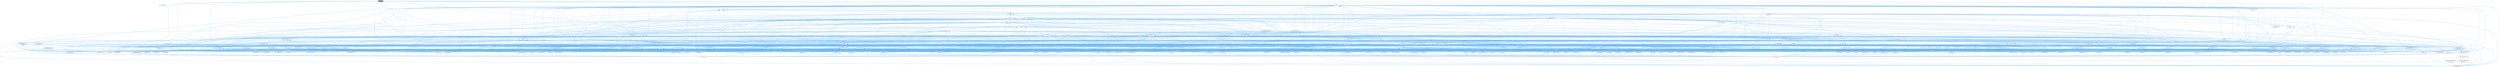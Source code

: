 digraph "src/utf8.h"
{
 // INTERACTIVE_SVG=YES
 // LATEX_PDF_SIZE
  bgcolor="transparent";
  edge [fontname=Helvetica,fontsize=10,labelfontname=Helvetica,labelfontsize=10];
  node [fontname=Helvetica,fontsize=10,shape=box,height=0.2,width=0.4];
  Node1 [id="Node000001",label="src/utf8.h",height=0.2,width=0.4,color="gray40", fillcolor="grey60", style="filled", fontcolor="black",tooltip="Various UTF8 related helper functions."];
  Node1 -> Node2 [id="edge1_Node000001_Node000002",dir="back",color="steelblue1",style="solid",tooltip=" "];
  Node2 [id="Node000002",label="src/anchor.cpp",height=0.2,width=0.4,color="grey40", fillcolor="white", style="filled",URL="$dd/dd7/anchor_8cpp.html",tooltip=" "];
  Node1 -> Node3 [id="edge2_Node000001_Node000003",dir="back",color="steelblue1",style="solid",tooltip=" "];
  Node3 [id="Node000003",label="src/definition.cpp",height=0.2,width=0.4,color="grey40", fillcolor="white", style="filled",URL="$d3/dea/definition_8cpp.html",tooltip=" "];
  Node1 -> Node4 [id="edge3_Node000001_Node000004",dir="back",color="steelblue1",style="solid",tooltip=" "];
  Node4 [id="Node000004",label="src/filename.h",height=0.2,width=0.4,color="grey40", fillcolor="white", style="filled",URL="$dc/dd6/filename_8h.html",tooltip=" "];
  Node4 -> Node5 [id="edge4_Node000004_Node000005",dir="back",color="steelblue1",style="solid",tooltip=" "];
  Node5 [id="Node000005",label="src/code.l",height=0.2,width=0.4,color="grey40", fillcolor="white", style="filled",URL="$da/d1f/code_8l.html",tooltip=" "];
  Node4 -> Node6 [id="edge5_Node000004_Node000006",dir="back",color="steelblue1",style="solid",tooltip=" "];
  Node6 [id="Node000006",label="src/defgen.cpp",height=0.2,width=0.4,color="grey40", fillcolor="white", style="filled",URL="$d3/d17/defgen_8cpp.html",tooltip=" "];
  Node4 -> Node7 [id="edge6_Node000004_Node000007",dir="back",color="steelblue1",style="solid",tooltip=" "];
  Node7 [id="Node000007",label="src/dirdef.cpp",height=0.2,width=0.4,color="grey40", fillcolor="white", style="filled",URL="$d8/d52/dirdef_8cpp.html",tooltip=" "];
  Node4 -> Node8 [id="edge7_Node000004_Node000008",dir="back",color="steelblue1",style="solid",tooltip=" "];
  Node8 [id="Node000008",label="src/docbookgen.cpp",height=0.2,width=0.4,color="grey40", fillcolor="white", style="filled",URL="$d8/d29/docbookgen_8cpp.html",tooltip=" "];
  Node4 -> Node9 [id="edge8_Node000004_Node000009",dir="back",color="steelblue1",style="solid",tooltip=" "];
  Node9 [id="Node000009",label="src/docbookvisitor.cpp",height=0.2,width=0.4,color="grey40", fillcolor="white", style="filled",URL="$dc/d05/docbookvisitor_8cpp.html",tooltip=" "];
  Node4 -> Node10 [id="edge9_Node000004_Node000010",dir="back",color="steelblue1",style="solid",tooltip=" "];
  Node10 [id="Node000010",label="src/doxygen.cpp",height=0.2,width=0.4,color="grey40", fillcolor="white", style="filled",URL="$dc/d98/doxygen_8cpp.html",tooltip=" "];
  Node4 -> Node11 [id="edge10_Node000004_Node000011",dir="back",color="steelblue1",style="solid",tooltip=" "];
  Node11 [id="Node000011",label="src/filedef.cpp",height=0.2,width=0.4,color="grey40", fillcolor="white", style="filled",URL="$d6/ddc/filedef_8cpp.html",tooltip=" "];
  Node4 -> Node12 [id="edge11_Node000004_Node000012",dir="back",color="steelblue1",style="solid",tooltip=" "];
  Node12 [id="Node000012",label="src/index.cpp",height=0.2,width=0.4,color="grey40", fillcolor="white", style="filled",URL="$db/d14/index_8cpp.html",tooltip="This file contains functions for the various index pages."];
  Node4 -> Node13 [id="edge12_Node000004_Node000013",dir="back",color="steelblue1",style="solid",tooltip=" "];
  Node13 [id="Node000013",label="src/latexgen.cpp",height=0.2,width=0.4,color="grey40", fillcolor="white", style="filled",URL="$d4/d42/latexgen_8cpp.html",tooltip=" "];
  Node4 -> Node14 [id="edge13_Node000004_Node000014",dir="back",color="steelblue1",style="solid",tooltip=" "];
  Node14 [id="Node000014",label="src/perlmodgen.cpp",height=0.2,width=0.4,color="grey40", fillcolor="white", style="filled",URL="$de/dd0/perlmodgen_8cpp.html",tooltip=" "];
  Node4 -> Node15 [id="edge14_Node000004_Node000015",dir="back",color="steelblue1",style="solid",tooltip=" "];
  Node15 [id="Node000015",label="src/rtfgen.cpp",height=0.2,width=0.4,color="grey40", fillcolor="white", style="filled",URL="$d0/d9c/rtfgen_8cpp.html",tooltip=" "];
  Node4 -> Node16 [id="edge15_Node000004_Node000016",dir="back",color="steelblue1",style="solid",tooltip=" "];
  Node16 [id="Node000016",label="src/searchindex_js.cpp",height=0.2,width=0.4,color="grey40", fillcolor="white", style="filled",URL="$d9/d2f/searchindex__js_8cpp.html",tooltip=" "];
  Node4 -> Node17 [id="edge16_Node000004_Node000017",dir="back",color="steelblue1",style="solid",tooltip=" "];
  Node17 [id="Node000017",label="src/sqlite3gen.cpp",height=0.2,width=0.4,color="grey40", fillcolor="white", style="filled",URL="$d8/df8/sqlite3gen_8cpp.html",tooltip=" "];
  Node4 -> Node18 [id="edge17_Node000004_Node000018",dir="back",color="steelblue1",style="solid",tooltip=" "];
  Node18 [id="Node000018",label="src/tagreader.cpp",height=0.2,width=0.4,color="grey40", fillcolor="white", style="filled",URL="$d4/d7b/tagreader_8cpp.html",tooltip=" "];
  Node4 -> Node19 [id="edge18_Node000004_Node000019",dir="back",color="steelblue1",style="solid",tooltip=" "];
  Node19 [id="Node000019",label="src/util.cpp",height=0.2,width=0.4,color="grey40", fillcolor="white", style="filled",URL="$df/d2d/util_8cpp.html",tooltip=" "];
  Node4 -> Node20 [id="edge19_Node000004_Node000020",dir="back",color="steelblue1",style="solid",tooltip=" "];
  Node20 [id="Node000020",label="src/vhdldocgen.cpp",height=0.2,width=0.4,color="grey40", fillcolor="white", style="filled",URL="$de/dea/vhdldocgen_8cpp.html",tooltip=" "];
  Node4 -> Node21 [id="edge20_Node000004_Node000021",dir="back",color="steelblue1",style="solid",tooltip=" "];
  Node21 [id="Node000021",label="src/xmldocvisitor.cpp",height=0.2,width=0.4,color="grey40", fillcolor="white", style="filled",URL="$dd/db6/xmldocvisitor_8cpp.html",tooltip=" "];
  Node4 -> Node22 [id="edge21_Node000004_Node000022",dir="back",color="steelblue1",style="solid",tooltip=" "];
  Node22 [id="Node000022",label="src/xmlgen.cpp",height=0.2,width=0.4,color="grey40", fillcolor="white", style="filled",URL="$d0/dc3/xmlgen_8cpp.html",tooltip=" "];
  Node1 -> Node23 [id="edge22_Node000001_Node000023",dir="back",color="steelblue1",style="solid",tooltip=" "];
  Node23 [id="Node000023",label="src/htmlgen.cpp",height=0.2,width=0.4,color="grey40", fillcolor="white", style="filled",URL="$d8/d6e/htmlgen_8cpp.html",tooltip=" "];
  Node1 -> Node12 [id="edge23_Node000001_Node000012",dir="back",color="steelblue1",style="solid",tooltip=" "];
  Node1 -> Node13 [id="edge24_Node000001_Node000013",dir="back",color="steelblue1",style="solid",tooltip=" "];
  Node1 -> Node24 [id="edge25_Node000001_Node000024",dir="back",color="steelblue1",style="solid",tooltip=" "];
  Node24 [id="Node000024",label="src/mangen.cpp",height=0.2,width=0.4,color="grey40", fillcolor="white", style="filled",URL="$d7/de7/mangen_8cpp.html",tooltip=" "];
  Node1 -> Node25 [id="edge26_Node000001_Node000025",dir="back",color="steelblue1",style="solid",tooltip=" "];
  Node25 [id="Node000025",label="src/qcstring.h",height=0.2,width=0.4,color="grey40", fillcolor="white", style="filled",URL="$d7/d5c/qcstring_8h.html",tooltip=" "];
  Node25 -> Node26 [id="edge27_Node000025_Node000026",dir="back",color="steelblue1",style="solid",tooltip=" "];
  Node26 [id="Node000026",label="src/arguments.h",height=0.2,width=0.4,color="grey40", fillcolor="white", style="filled",URL="$df/d9b/arguments_8h.html",tooltip=" "];
  Node26 -> Node27 [id="edge28_Node000026_Node000027",dir="back",color="steelblue1",style="solid",tooltip=" "];
  Node27 [id="Node000027",label="src/arguments.cpp",height=0.2,width=0.4,color="grey40", fillcolor="white", style="filled",URL="$d4/dd4/arguments_8cpp.html",tooltip=" "];
  Node26 -> Node28 [id="edge29_Node000026_Node000028",dir="back",color="steelblue1",style="solid",tooltip=" "];
  Node28 [id="Node000028",label="src/classdef.cpp",height=0.2,width=0.4,color="grey40", fillcolor="white", style="filled",URL="$de/d89/classdef_8cpp.html",tooltip=" "];
  Node26 -> Node29 [id="edge30_Node000026_Node000029",dir="back",color="steelblue1",style="solid",tooltip=" "];
  Node29 [id="Node000029",label="src/classdef.h",height=0.2,width=0.4,color="grey40", fillcolor="white", style="filled",URL="$d1/da6/classdef_8h.html",tooltip=" "];
  Node29 -> Node28 [id="edge31_Node000029_Node000028",dir="back",color="steelblue1",style="solid",tooltip=" "];
  Node29 -> Node30 [id="edge32_Node000029_Node000030",dir="back",color="steelblue1",style="solid",tooltip=" "];
  Node30 [id="Node000030",label="src/classlist.h",height=0.2,width=0.4,color="grey40", fillcolor="white", style="filled",URL="$d2/df8/classlist_8h.html",tooltip=" "];
  Node30 -> Node28 [id="edge33_Node000030_Node000028",dir="back",color="steelblue1",style="solid",tooltip=" "];
  Node30 -> Node31 [id="edge34_Node000030_Node000031",dir="back",color="steelblue1",style="solid",tooltip=" "];
  Node31 [id="Node000031",label="src/classlist.cpp",height=0.2,width=0.4,color="grey40", fillcolor="white", style="filled",URL="$d6/d10/classlist_8cpp.html",tooltip=" "];
  Node30 -> Node5 [id="edge35_Node000030_Node000005",dir="back",color="steelblue1",style="solid",tooltip=" "];
  Node30 -> Node6 [id="edge36_Node000030_Node000006",dir="back",color="steelblue1",style="solid",tooltip=" "];
  Node30 -> Node32 [id="edge37_Node000030_Node000032",dir="back",color="steelblue1",style="solid",tooltip=" "];
  Node32 [id="Node000032",label="src/diagram.cpp",height=0.2,width=0.4,color="grey40", fillcolor="white", style="filled",URL="$da/d0d/diagram_8cpp.html",tooltip=" "];
  Node30 -> Node8 [id="edge38_Node000030_Node000008",dir="back",color="steelblue1",style="solid",tooltip=" "];
  Node30 -> Node33 [id="edge39_Node000030_Node000033",dir="back",color="steelblue1",style="solid",tooltip=" "];
  Node33 [id="Node000033",label="src/docparser.cpp",height=0.2,width=0.4,color="grey40", fillcolor="white", style="filled",URL="$da/d17/docparser_8cpp.html",tooltip=" "];
  Node30 -> Node34 [id="edge40_Node000030_Node000034",dir="back",color="steelblue1",style="solid",tooltip=" "];
  Node34 [id="Node000034",label="src/dotgfxhierarchytable.cpp",height=0.2,width=0.4,color="grey40", fillcolor="white", style="filled",URL="$d4/d09/dotgfxhierarchytable_8cpp.html",tooltip=" "];
  Node30 -> Node35 [id="edge41_Node000030_Node000035",dir="back",color="steelblue1",style="solid",tooltip=" "];
  Node35 [id="Node000035",label="src/dotgroupcollaboration.cpp",height=0.2,width=0.4,color="grey40", fillcolor="white", style="filled",URL="$d1/d86/dotgroupcollaboration_8cpp.html",tooltip=" "];
  Node30 -> Node10 [id="edge42_Node000030_Node000010",dir="back",color="steelblue1",style="solid",tooltip=" "];
  Node30 -> Node11 [id="edge43_Node000030_Node000011",dir="back",color="steelblue1",style="solid",tooltip=" "];
  Node30 -> Node36 [id="edge44_Node000030_Node000036",dir="back",color="steelblue1",style="solid",tooltip=" "];
  Node36 [id="Node000036",label="src/fortrancode.l",height=0.2,width=0.4,color="grey40", fillcolor="white", style="filled",URL="$d9/d5b/fortrancode_8l.html",tooltip=" "];
  Node30 -> Node37 [id="edge45_Node000030_Node000037",dir="back",color="steelblue1",style="solid",tooltip=" "];
  Node37 [id="Node000037",label="src/groupdef.cpp",height=0.2,width=0.4,color="grey40", fillcolor="white", style="filled",URL="$d6/d42/groupdef_8cpp.html",tooltip=" "];
  Node30 -> Node12 [id="edge46_Node000030_Node000012",dir="back",color="steelblue1",style="solid",tooltip=" "];
  Node30 -> Node13 [id="edge47_Node000030_Node000013",dir="back",color="steelblue1",style="solid",tooltip=" "];
  Node30 -> Node38 [id="edge48_Node000030_Node000038",dir="back",color="steelblue1",style="solid",tooltip=" "];
  Node38 [id="Node000038",label="src/moduledef.cpp",height=0.2,width=0.4,color="grey40", fillcolor="white", style="filled",URL="$dd/d5c/moduledef_8cpp.html",tooltip=" "];
  Node30 -> Node39 [id="edge49_Node000030_Node000039",dir="back",color="steelblue1",style="solid",tooltip=" "];
  Node39 [id="Node000039",label="src/namespacedef.cpp",height=0.2,width=0.4,color="grey40", fillcolor="white", style="filled",URL="$d7/d1c/namespacedef_8cpp.html",tooltip=" "];
  Node30 -> Node14 [id="edge50_Node000030_Node000014",dir="back",color="steelblue1",style="solid",tooltip=" "];
  Node30 -> Node40 [id="edge51_Node000030_Node000040",dir="back",color="steelblue1",style="solid",tooltip=" "];
  Node40 [id="Node000040",label="src/pycode.l",height=0.2,width=0.4,color="grey40", fillcolor="white", style="filled",URL="$d3/ded/pycode_8l.html",tooltip=" "];
  Node30 -> Node15 [id="edge52_Node000030_Node000015",dir="back",color="steelblue1",style="solid",tooltip=" "];
  Node30 -> Node16 [id="edge53_Node000030_Node000016",dir="back",color="steelblue1",style="solid",tooltip=" "];
  Node30 -> Node17 [id="edge54_Node000030_Node000017",dir="back",color="steelblue1",style="solid",tooltip=" "];
  Node30 -> Node19 [id="edge55_Node000030_Node000019",dir="back",color="steelblue1",style="solid",tooltip=" "];
  Node30 -> Node20 [id="edge56_Node000030_Node000020",dir="back",color="steelblue1",style="solid",tooltip=" "];
  Node30 -> Node22 [id="edge57_Node000030_Node000022",dir="back",color="steelblue1",style="solid",tooltip=" "];
  Node29 -> Node32 [id="edge58_Node000029_Node000032",dir="back",color="steelblue1",style="solid",tooltip=" "];
  Node29 -> Node8 [id="edge59_Node000029_Node000008",dir="back",color="steelblue1",style="solid",tooltip=" "];
  Node29 -> Node41 [id="edge60_Node000029_Node000041",dir="back",color="steelblue1",style="solid",tooltip=" "];
  Node41 [id="Node000041",label="src/docsets.cpp",height=0.2,width=0.4,color="grey40", fillcolor="white", style="filled",URL="$d7/d8f/docsets_8cpp.html",tooltip=" "];
  Node29 -> Node42 [id="edge61_Node000029_Node000042",dir="back",color="steelblue1",style="solid",tooltip=" "];
  Node42 [id="Node000042",label="src/dotclassgraph.h",height=0.2,width=0.4,color="grey40", fillcolor="white", style="filled",URL="$d5/d04/dotclassgraph_8h.html",tooltip=" "];
  Node42 -> Node28 [id="edge62_Node000042_Node000028",dir="back",color="steelblue1",style="solid",tooltip=" "];
  Node42 -> Node6 [id="edge63_Node000042_Node000006",dir="back",color="steelblue1",style="solid",tooltip=" "];
  Node42 -> Node8 [id="edge64_Node000042_Node000008",dir="back",color="steelblue1",style="solid",tooltip=" "];
  Node42 -> Node43 [id="edge65_Node000042_Node000043",dir="back",color="steelblue1",style="solid",tooltip=" "];
  Node43 [id="Node000043",label="src/dotclassgraph.cpp",height=0.2,width=0.4,color="grey40", fillcolor="white", style="filled",URL="$d4/dcd/dotclassgraph_8cpp.html",tooltip=" "];
  Node42 -> Node23 [id="edge66_Node000042_Node000023",dir="back",color="steelblue1",style="solid",tooltip=" "];
  Node42 -> Node13 [id="edge67_Node000042_Node000013",dir="back",color="steelblue1",style="solid",tooltip=" "];
  Node42 -> Node15 [id="edge68_Node000042_Node000015",dir="back",color="steelblue1",style="solid",tooltip=" "];
  Node42 -> Node22 [id="edge69_Node000042_Node000022",dir="back",color="steelblue1",style="solid",tooltip=" "];
  Node29 -> Node44 [id="edge70_Node000029_Node000044",dir="back",color="steelblue1",style="solid",tooltip=" "];
  Node44 [id="Node000044",label="src/dotgfxhierarchytable.h",height=0.2,width=0.4,color="grey40", fillcolor="white", style="filled",URL="$d2/de7/dotgfxhierarchytable_8h.html",tooltip=" "];
  Node44 -> Node34 [id="edge71_Node000044_Node000034",dir="back",color="steelblue1",style="solid",tooltip=" "];
  Node44 -> Node23 [id="edge72_Node000044_Node000023",dir="back",color="steelblue1",style="solid",tooltip=" "];
  Node44 -> Node12 [id="edge73_Node000044_Node000012",dir="back",color="steelblue1",style="solid",tooltip=" "];
  Node29 -> Node45 [id="edge74_Node000029_Node000045",dir="back",color="steelblue1",style="solid",tooltip=" "];
  Node45 [id="Node000045",label="src/dotnode.cpp",height=0.2,width=0.4,color="grey40", fillcolor="white", style="filled",URL="$df/d58/dotnode_8cpp.html",tooltip=" "];
  Node29 -> Node11 [id="edge75_Node000029_Node000011",dir="back",color="steelblue1",style="solid",tooltip=" "];
  Node29 -> Node46 [id="edge76_Node000029_Node000046",dir="back",color="steelblue1",style="solid",tooltip=" "];
  Node46 [id="Node000046",label="src/ftvhelp.cpp",height=0.2,width=0.4,color="grey40", fillcolor="white", style="filled",URL="$db/d41/ftvhelp_8cpp.html",tooltip=" "];
  Node29 -> Node37 [id="edge77_Node000029_Node000037",dir="back",color="steelblue1",style="solid",tooltip=" "];
  Node29 -> Node47 [id="edge78_Node000029_Node000047",dir="back",color="steelblue1",style="solid",tooltip=" "];
  Node47 [id="Node000047",label="src/memberdef.h",height=0.2,width=0.4,color="grey40", fillcolor="white", style="filled",URL="$d4/d46/memberdef_8h.html",tooltip=" "];
  Node47 -> Node8 [id="edge79_Node000047_Node000008",dir="back",color="steelblue1",style="solid",tooltip=" "];
  Node47 -> Node41 [id="edge80_Node000047_Node000041",dir="back",color="steelblue1",style="solid",tooltip=" "];
  Node47 -> Node48 [id="edge81_Node000047_Node000048",dir="back",color="steelblue1",style="solid",tooltip=" "];
  Node48 [id="Node000048",label="src/dotcallgraph.h",height=0.2,width=0.4,color="grey40", fillcolor="white", style="filled",URL="$dc/dcf/dotcallgraph_8h.html",tooltip=" "];
  Node48 -> Node8 [id="edge82_Node000048_Node000008",dir="back",color="steelblue1",style="solid",tooltip=" "];
  Node48 -> Node49 [id="edge83_Node000048_Node000049",dir="back",color="steelblue1",style="solid",tooltip=" "];
  Node49 [id="Node000049",label="src/dotcallgraph.cpp",height=0.2,width=0.4,color="grey40", fillcolor="white", style="filled",URL="$d4/dd5/dotcallgraph_8cpp.html",tooltip=" "];
  Node48 -> Node23 [id="edge84_Node000048_Node000023",dir="back",color="steelblue1",style="solid",tooltip=" "];
  Node48 -> Node13 [id="edge85_Node000048_Node000013",dir="back",color="steelblue1",style="solid",tooltip=" "];
  Node48 -> Node50 [id="edge86_Node000048_Node000050",dir="back",color="steelblue1",style="solid",tooltip=" "];
  Node50 [id="Node000050",label="src/memberdef.cpp",height=0.2,width=0.4,color="grey40", fillcolor="white", style="filled",URL="$d0/d72/memberdef_8cpp.html",tooltip=" "];
  Node48 -> Node15 [id="edge87_Node000048_Node000015",dir="back",color="steelblue1",style="solid",tooltip=" "];
  Node47 -> Node11 [id="edge88_Node000047_Node000011",dir="back",color="steelblue1",style="solid",tooltip=" "];
  Node47 -> Node51 [id="edge89_Node000047_Node000051",dir="back",color="steelblue1",style="solid",tooltip=" "];
  Node51 [id="Node000051",label="src/htmldocvisitor.cpp",height=0.2,width=0.4,color="grey40", fillcolor="white", style="filled",URL="$da/db0/htmldocvisitor_8cpp.html",tooltip=" "];
  Node47 -> Node52 [id="edge90_Node000047_Node000052",dir="back",color="steelblue1",style="solid",tooltip=" "];
  Node52 [id="Node000052",label="src/htmlhelp.cpp",height=0.2,width=0.4,color="grey40", fillcolor="white", style="filled",URL="$d3/d4b/htmlhelp_8cpp.html",tooltip=" "];
  Node47 -> Node50 [id="edge91_Node000047_Node000050",dir="back",color="steelblue1",style="solid",tooltip=" "];
  Node47 -> Node53 [id="edge92_Node000047_Node000053",dir="back",color="steelblue1",style="solid",tooltip=" "];
  Node53 [id="Node000053",label="src/memberlist.h",height=0.2,width=0.4,color="grey40", fillcolor="white", style="filled",URL="$dd/d78/memberlist_8h.html",tooltip=" "];
  Node53 -> Node28 [id="edge93_Node000053_Node000028",dir="back",color="steelblue1",style="solid",tooltip=" "];
  Node53 -> Node6 [id="edge94_Node000053_Node000006",dir="back",color="steelblue1",style="solid",tooltip=" "];
  Node53 -> Node3 [id="edge95_Node000053_Node000003",dir="back",color="steelblue1",style="solid",tooltip=" "];
  Node53 -> Node8 [id="edge96_Node000053_Node000008",dir="back",color="steelblue1",style="solid",tooltip=" "];
  Node53 -> Node49 [id="edge97_Node000053_Node000049",dir="back",color="steelblue1",style="solid",tooltip=" "];
  Node53 -> Node45 [id="edge98_Node000053_Node000045",dir="back",color="steelblue1",style="solid",tooltip=" "];
  Node53 -> Node10 [id="edge99_Node000053_Node000010",dir="back",color="steelblue1",style="solid",tooltip=" "];
  Node53 -> Node54 [id="edge100_Node000053_Node000054",dir="back",color="steelblue1",style="solid",tooltip=" "];
  Node54 [id="Node000054",label="src/doxygen.h",height=0.2,width=0.4,color="grey40", fillcolor="white", style="filled",URL="$d1/da1/doxygen_8h.html",tooltip=" "];
  Node54 -> Node28 [id="edge101_Node000054_Node000028",dir="back",color="steelblue1",style="solid",tooltip=" "];
  Node54 -> Node31 [id="edge102_Node000054_Node000031",dir="back",color="steelblue1",style="solid",tooltip=" "];
  Node54 -> Node5 [id="edge103_Node000054_Node000005",dir="back",color="steelblue1",style="solid",tooltip=" "];
  Node54 -> Node55 [id="edge104_Node000054_Node000055",dir="back",color="steelblue1",style="solid",tooltip=" "];
  Node55 [id="Node000055",label="src/codefragment.cpp",height=0.2,width=0.4,color="grey40", fillcolor="white", style="filled",URL="$dd/d4a/codefragment_8cpp.html",tooltip=" "];
  Node54 -> Node56 [id="edge105_Node000054_Node000056",dir="back",color="steelblue1",style="solid",tooltip=" "];
  Node56 [id="Node000056",label="src/commentcnv.l",height=0.2,width=0.4,color="grey40", fillcolor="white", style="filled",URL="$d0/d47/commentcnv_8l.html",tooltip=" "];
  Node54 -> Node57 [id="edge106_Node000054_Node000057",dir="back",color="steelblue1",style="solid",tooltip=" "];
  Node57 [id="Node000057",label="src/commentscan.l",height=0.2,width=0.4,color="grey40", fillcolor="white", style="filled",URL="$d7/d5f/commentscan_8l.html",tooltip=" "];
  Node54 -> Node58 [id="edge107_Node000054_Node000058",dir="back",color="steelblue1",style="solid",tooltip=" "];
  Node58 [id="Node000058",label="src/conceptdef.cpp",height=0.2,width=0.4,color="grey40", fillcolor="white", style="filled",URL="$d8/d0a/conceptdef_8cpp.html",tooltip=" "];
  Node54 -> Node6 [id="edge108_Node000054_Node000006",dir="back",color="steelblue1",style="solid",tooltip=" "];
  Node54 -> Node3 [id="edge109_Node000054_Node000003",dir="back",color="steelblue1",style="solid",tooltip=" "];
  Node54 -> Node32 [id="edge110_Node000054_Node000032",dir="back",color="steelblue1",style="solid",tooltip=" "];
  Node54 -> Node7 [id="edge111_Node000054_Node000007",dir="back",color="steelblue1",style="solid",tooltip=" "];
  Node54 -> Node8 [id="edge112_Node000054_Node000008",dir="back",color="steelblue1",style="solid",tooltip=" "];
  Node54 -> Node9 [id="edge113_Node000054_Node000009",dir="back",color="steelblue1",style="solid",tooltip=" "];
  Node54 -> Node59 [id="edge114_Node000054_Node000059",dir="back",color="steelblue1",style="solid",tooltip=" "];
  Node59 [id="Node000059",label="src/docgroup.cpp",height=0.2,width=0.4,color="grey40", fillcolor="white", style="filled",URL="$d3/d36/docgroup_8cpp.html",tooltip=" "];
  Node54 -> Node60 [id="edge115_Node000054_Node000060",dir="back",color="steelblue1",style="solid",tooltip=" "];
  Node60 [id="Node000060",label="src/docnode.cpp",height=0.2,width=0.4,color="grey40", fillcolor="white", style="filled",URL="$d0/d2b/docnode_8cpp.html",tooltip=" "];
  Node54 -> Node33 [id="edge116_Node000054_Node000033",dir="back",color="steelblue1",style="solid",tooltip=" "];
  Node54 -> Node41 [id="edge117_Node000054_Node000041",dir="back",color="steelblue1",style="solid",tooltip=" "];
  Node54 -> Node61 [id="edge118_Node000054_Node000061",dir="back",color="steelblue1",style="solid",tooltip=" "];
  Node61 [id="Node000061",label="src/doctokenizer.l",height=0.2,width=0.4,color="grey40", fillcolor="white", style="filled",URL="$d1/d39/doctokenizer_8l.html",tooltip=" "];
  Node54 -> Node62 [id="edge119_Node000054_Node000062",dir="back",color="steelblue1",style="solid",tooltip=" "];
  Node62 [id="Node000062",label="src/docvisitor.cpp",height=0.2,width=0.4,color="grey40", fillcolor="white", style="filled",URL="$da/d39/docvisitor_8cpp.html",tooltip=" "];
  Node54 -> Node63 [id="edge120_Node000054_Node000063",dir="back",color="steelblue1",style="solid",tooltip=" "];
  Node63 [id="Node000063",label="src/dot.cpp",height=0.2,width=0.4,color="grey40", fillcolor="white", style="filled",URL="$de/daa/dot_8cpp.html",tooltip=" "];
  Node54 -> Node64 [id="edge121_Node000054_Node000064",dir="back",color="steelblue1",style="solid",tooltip=" "];
  Node64 [id="Node000064",label="src/dot.h",height=0.2,width=0.4,color="grey40", fillcolor="white", style="filled",URL="$d6/d4a/dot_8h.html",tooltip=" "];
  Node64 -> Node28 [id="edge122_Node000064_Node000028",dir="back",color="steelblue1",style="solid",tooltip=" "];
  Node64 -> Node6 [id="edge123_Node000064_Node000006",dir="back",color="steelblue1",style="solid",tooltip=" "];
  Node64 -> Node7 [id="edge124_Node000064_Node000007",dir="back",color="steelblue1",style="solid",tooltip=" "];
  Node64 -> Node8 [id="edge125_Node000064_Node000008",dir="back",color="steelblue1",style="solid",tooltip=" "];
  Node64 -> Node9 [id="edge126_Node000064_Node000009",dir="back",color="steelblue1",style="solid",tooltip=" "];
  Node64 -> Node63 [id="edge127_Node000064_Node000063",dir="back",color="steelblue1",style="solid",tooltip=" "];
  Node64 -> Node65 [id="edge128_Node000064_Node000065",dir="back",color="steelblue1",style="solid",tooltip=" "];
  Node65 [id="Node000065",label="src/dotfilepatcher.cpp",height=0.2,width=0.4,color="grey40", fillcolor="white", style="filled",URL="$d9/d92/dotfilepatcher_8cpp.html",tooltip=" "];
  Node64 -> Node66 [id="edge129_Node000064_Node000066",dir="back",color="steelblue1",style="solid",tooltip=" "];
  Node66 [id="Node000066",label="src/dotgraph.cpp",height=0.2,width=0.4,color="grey40", fillcolor="white", style="filled",URL="$de/d45/dotgraph_8cpp.html",tooltip=" "];
  Node64 -> Node67 [id="edge130_Node000064_Node000067",dir="back",color="steelblue1",style="solid",tooltip=" "];
  Node67 [id="Node000067",label="src/dotlegendgraph.cpp",height=0.2,width=0.4,color="grey40", fillcolor="white", style="filled",URL="$d4/d33/dotlegendgraph_8cpp.html",tooltip=" "];
  Node64 -> Node68 [id="edge131_Node000064_Node000068",dir="back",color="steelblue1",style="solid",tooltip=" "];
  Node68 [id="Node000068",label="src/dotrunner.cpp",height=0.2,width=0.4,color="grey40", fillcolor="white", style="filled",URL="$d1/dfe/dotrunner_8cpp.html",tooltip=" "];
  Node64 -> Node10 [id="edge132_Node000064_Node000010",dir="back",color="steelblue1",style="solid",tooltip=" "];
  Node64 -> Node11 [id="edge133_Node000064_Node000011",dir="back",color="steelblue1",style="solid",tooltip=" "];
  Node64 -> Node37 [id="edge134_Node000064_Node000037",dir="back",color="steelblue1",style="solid",tooltip=" "];
  Node64 -> Node51 [id="edge135_Node000064_Node000051",dir="back",color="steelblue1",style="solid",tooltip=" "];
  Node64 -> Node23 [id="edge136_Node000064_Node000023",dir="back",color="steelblue1",style="solid",tooltip=" "];
  Node64 -> Node12 [id="edge137_Node000064_Node000012",dir="back",color="steelblue1",style="solid",tooltip=" "];
  Node64 -> Node69 [id="edge138_Node000064_Node000069",dir="back",color="steelblue1",style="solid",tooltip=" "];
  Node69 [id="Node000069",label="src/latexdocvisitor.cpp",height=0.2,width=0.4,color="grey40", fillcolor="white", style="filled",URL="$d1/d4e/latexdocvisitor_8cpp.html",tooltip=" "];
  Node64 -> Node13 [id="edge139_Node000064_Node000013",dir="back",color="steelblue1",style="solid",tooltip=" "];
  Node64 -> Node70 [id="edge140_Node000064_Node000070",dir="back",color="steelblue1",style="solid",tooltip=" "];
  Node70 [id="Node000070",label="src/mandocvisitor.cpp",height=0.2,width=0.4,color="grey40", fillcolor="white", style="filled",URL="$d8/dde/mandocvisitor_8cpp.html",tooltip=" "];
  Node64 -> Node50 [id="edge141_Node000064_Node000050",dir="back",color="steelblue1",style="solid",tooltip=" "];
  Node64 -> Node71 [id="edge142_Node000064_Node000071",dir="back",color="steelblue1",style="solid",tooltip=" "];
  Node71 [id="Node000071",label="src/rtfdocvisitor.cpp",height=0.2,width=0.4,color="grey40", fillcolor="white", style="filled",URL="$de/d9a/rtfdocvisitor_8cpp.html",tooltip=" "];
  Node64 -> Node15 [id="edge143_Node000064_Node000015",dir="back",color="steelblue1",style="solid",tooltip=" "];
  Node64 -> Node17 [id="edge144_Node000064_Node000017",dir="back",color="steelblue1",style="solid",tooltip=" "];
  Node64 -> Node21 [id="edge145_Node000064_Node000021",dir="back",color="steelblue1",style="solid",tooltip=" "];
  Node64 -> Node22 [id="edge146_Node000064_Node000022",dir="back",color="steelblue1",style="solid",tooltip=" "];
  Node54 -> Node72 [id="edge147_Node000054_Node000072",dir="back",color="steelblue1",style="solid",tooltip=" "];
  Node72 [id="Node000072",label="src/dotdirdeps.cpp",height=0.2,width=0.4,color="grey40", fillcolor="white", style="filled",URL="$da/d45/dotdirdeps_8cpp.html",tooltip=" "];
  Node54 -> Node65 [id="edge148_Node000054_Node000065",dir="back",color="steelblue1",style="solid",tooltip=" "];
  Node54 -> Node34 [id="edge149_Node000054_Node000034",dir="back",color="steelblue1",style="solid",tooltip=" "];
  Node54 -> Node66 [id="edge150_Node000054_Node000066",dir="back",color="steelblue1",style="solid",tooltip=" "];
  Node54 -> Node35 [id="edge151_Node000054_Node000035",dir="back",color="steelblue1",style="solid",tooltip=" "];
  Node54 -> Node67 [id="edge152_Node000054_Node000067",dir="back",color="steelblue1",style="solid",tooltip=" "];
  Node54 -> Node45 [id="edge153_Node000054_Node000045",dir="back",color="steelblue1",style="solid",tooltip=" "];
  Node54 -> Node68 [id="edge154_Node000054_Node000068",dir="back",color="steelblue1",style="solid",tooltip=" "];
  Node54 -> Node10 [id="edge155_Node000054_Node000010",dir="back",color="steelblue1",style="solid",tooltip=" "];
  Node54 -> Node73 [id="edge156_Node000054_Node000073",dir="back",color="steelblue1",style="solid",tooltip=" "];
  Node73 [id="Node000073",label="src/eclipsehelp.cpp",height=0.2,width=0.4,color="grey40", fillcolor="white", style="filled",URL="$d8/d56/eclipsehelp_8cpp.html",tooltip=" "];
  Node54 -> Node74 [id="edge157_Node000054_Node000074",dir="back",color="steelblue1",style="solid",tooltip=" "];
  Node74 [id="Node000074",label="src/entry.cpp",height=0.2,width=0.4,color="grey40", fillcolor="white", style="filled",URL="$d2/dd2/entry_8cpp.html",tooltip=" "];
  Node54 -> Node11 [id="edge158_Node000054_Node000011",dir="back",color="steelblue1",style="solid",tooltip=" "];
  Node54 -> Node75 [id="edge159_Node000054_Node000075",dir="back",color="steelblue1",style="solid",tooltip=" "];
  Node75 [id="Node000075",label="src/formula.cpp",height=0.2,width=0.4,color="grey40", fillcolor="white", style="filled",URL="$d7/d5b/formula_8cpp.html",tooltip=" "];
  Node54 -> Node36 [id="edge160_Node000054_Node000036",dir="back",color="steelblue1",style="solid",tooltip=" "];
  Node54 -> Node76 [id="edge161_Node000054_Node000076",dir="back",color="steelblue1",style="solid",tooltip=" "];
  Node76 [id="Node000076",label="src/fortranscanner.l",height=0.2,width=0.4,color="grey40", fillcolor="white", style="filled",URL="$dd/d00/fortranscanner_8l.html",tooltip=" "];
  Node54 -> Node46 [id="edge162_Node000054_Node000046",dir="back",color="steelblue1",style="solid",tooltip=" "];
  Node54 -> Node37 [id="edge163_Node000054_Node000037",dir="back",color="steelblue1",style="solid",tooltip=" "];
  Node54 -> Node51 [id="edge164_Node000054_Node000051",dir="back",color="steelblue1",style="solid",tooltip=" "];
  Node54 -> Node23 [id="edge165_Node000054_Node000023",dir="back",color="steelblue1",style="solid",tooltip=" "];
  Node54 -> Node52 [id="edge166_Node000054_Node000052",dir="back",color="steelblue1",style="solid",tooltip=" "];
  Node54 -> Node12 [id="edge167_Node000054_Node000012",dir="back",color="steelblue1",style="solid",tooltip=" "];
  Node54 -> Node69 [id="edge168_Node000054_Node000069",dir="back",color="steelblue1",style="solid",tooltip=" "];
  Node54 -> Node13 [id="edge169_Node000054_Node000013",dir="back",color="steelblue1",style="solid",tooltip=" "];
  Node54 -> Node77 [id="edge170_Node000054_Node000077",dir="back",color="steelblue1",style="solid",tooltip=" "];
  Node77 [id="Node000077",label="src/layout.cpp",height=0.2,width=0.4,color="grey40", fillcolor="white", style="filled",URL="$db/d16/layout_8cpp.html",tooltip=" "];
  Node54 -> Node78 [id="edge171_Node000054_Node000078",dir="back",color="steelblue1",style="solid",tooltip=" "];
  Node78 [id="Node000078",label="src/lexcode.l",height=0.2,width=0.4,color="grey40", fillcolor="white", style="filled",URL="$d0/d7e/lexcode_8l.html",tooltip=" "];
  Node54 -> Node79 [id="edge172_Node000054_Node000079",dir="back",color="steelblue1",style="solid",tooltip=" "];
  Node79 [id="Node000079",label="src/main.cpp",height=0.2,width=0.4,color="grey40", fillcolor="white", style="filled",URL="$df/d0a/main_8cpp.html",tooltip="main entry point for doxygen"];
  Node54 -> Node70 [id="edge173_Node000054_Node000070",dir="back",color="steelblue1",style="solid",tooltip=" "];
  Node54 -> Node24 [id="edge174_Node000054_Node000024",dir="back",color="steelblue1",style="solid",tooltip=" "];
  Node54 -> Node80 [id="edge175_Node000054_Node000080",dir="back",color="steelblue1",style="solid",tooltip=" "];
  Node80 [id="Node000080",label="src/markdown.cpp",height=0.2,width=0.4,color="grey40", fillcolor="white", style="filled",URL="$de/d04/markdown_8cpp.html",tooltip=" "];
  Node54 -> Node50 [id="edge176_Node000054_Node000050",dir="back",color="steelblue1",style="solid",tooltip=" "];
  Node54 -> Node81 [id="edge177_Node000054_Node000081",dir="back",color="steelblue1",style="solid",tooltip=" "];
  Node81 [id="Node000081",label="src/membergroup.cpp",height=0.2,width=0.4,color="grey40", fillcolor="white", style="filled",URL="$d6/d18/membergroup_8cpp.html",tooltip=" "];
  Node54 -> Node82 [id="edge178_Node000054_Node000082",dir="back",color="steelblue1",style="solid",tooltip=" "];
  Node82 [id="Node000082",label="src/memberlist.cpp",height=0.2,width=0.4,color="grey40", fillcolor="white", style="filled",URL="$d0/d14/memberlist_8cpp.html",tooltip=" "];
  Node54 -> Node83 [id="edge179_Node000054_Node000083",dir="back",color="steelblue1",style="solid",tooltip=" "];
  Node83 [id="Node000083",label="src/message.cpp",height=0.2,width=0.4,color="grey40", fillcolor="white", style="filled",URL="$d8/d6a/message_8cpp.html",tooltip=" "];
  Node54 -> Node84 [id="edge180_Node000054_Node000084",dir="back",color="steelblue1",style="solid",tooltip=" "];
  Node84 [id="Node000084",label="src/msc.cpp",height=0.2,width=0.4,color="grey40", fillcolor="white", style="filled",URL="$db/d33/msc_8cpp.html",tooltip=" "];
  Node54 -> Node39 [id="edge181_Node000054_Node000039",dir="back",color="steelblue1",style="solid",tooltip=" "];
  Node54 -> Node85 [id="edge182_Node000054_Node000085",dir="back",color="steelblue1",style="solid",tooltip=" "];
  Node85 [id="Node000085",label="src/outputgen.cpp",height=0.2,width=0.4,color="grey40", fillcolor="white", style="filled",URL="$d0/d17/outputgen_8cpp.html",tooltip=" "];
  Node54 -> Node86 [id="edge183_Node000054_Node000086",dir="back",color="steelblue1",style="solid",tooltip=" "];
  Node86 [id="Node000086",label="src/outputlist.cpp",height=0.2,width=0.4,color="grey40", fillcolor="white", style="filled",URL="$db/dd8/outputlist_8cpp.html",tooltip=" "];
  Node54 -> Node87 [id="edge184_Node000054_Node000087",dir="back",color="steelblue1",style="solid",tooltip=" "];
  Node87 [id="Node000087",label="src/outputlist.h",height=0.2,width=0.4,color="grey40", fillcolor="white", style="filled",URL="$d2/db9/outputlist_8h.html",tooltip=" "];
  Node87 -> Node28 [id="edge185_Node000087_Node000028",dir="back",color="steelblue1",style="solid",tooltip=" "];
  Node87 -> Node31 [id="edge186_Node000087_Node000031",dir="back",color="steelblue1",style="solid",tooltip=" "];
  Node87 -> Node5 [id="edge187_Node000087_Node000005",dir="back",color="steelblue1",style="solid",tooltip=" "];
  Node87 -> Node55 [id="edge188_Node000087_Node000055",dir="back",color="steelblue1",style="solid",tooltip=" "];
  Node87 -> Node58 [id="edge189_Node000087_Node000058",dir="back",color="steelblue1",style="solid",tooltip=" "];
  Node87 -> Node3 [id="edge190_Node000087_Node000003",dir="back",color="steelblue1",style="solid",tooltip=" "];
  Node87 -> Node7 [id="edge191_Node000087_Node000007",dir="back",color="steelblue1",style="solid",tooltip=" "];
  Node87 -> Node8 [id="edge192_Node000087_Node000008",dir="back",color="steelblue1",style="solid",tooltip=" "];
  Node87 -> Node10 [id="edge193_Node000087_Node000010",dir="back",color="steelblue1",style="solid",tooltip=" "];
  Node87 -> Node11 [id="edge194_Node000087_Node000011",dir="back",color="steelblue1",style="solid",tooltip=" "];
  Node87 -> Node88 [id="edge195_Node000087_Node000088",dir="back",color="steelblue1",style="solid",tooltip=" "];
  Node88 [id="Node000088",label="src/fileparser.cpp",height=0.2,width=0.4,color="grey40", fillcolor="white", style="filled",URL="$d9/d74/fileparser_8cpp.html",tooltip=" "];
  Node87 -> Node36 [id="edge196_Node000087_Node000036",dir="back",color="steelblue1",style="solid",tooltip=" "];
  Node87 -> Node46 [id="edge197_Node000087_Node000046",dir="back",color="steelblue1",style="solid",tooltip=" "];
  Node87 -> Node37 [id="edge198_Node000087_Node000037",dir="back",color="steelblue1",style="solid",tooltip=" "];
  Node87 -> Node51 [id="edge199_Node000087_Node000051",dir="back",color="steelblue1",style="solid",tooltip=" "];
  Node87 -> Node23 [id="edge200_Node000087_Node000023",dir="back",color="steelblue1",style="solid",tooltip=" "];
  Node87 -> Node12 [id="edge201_Node000087_Node000012",dir="back",color="steelblue1",style="solid",tooltip=" "];
  Node87 -> Node69 [id="edge202_Node000087_Node000069",dir="back",color="steelblue1",style="solid",tooltip=" "];
  Node87 -> Node13 [id="edge203_Node000087_Node000013",dir="back",color="steelblue1",style="solid",tooltip=" "];
  Node87 -> Node78 [id="edge204_Node000087_Node000078",dir="back",color="steelblue1",style="solid",tooltip=" "];
  Node87 -> Node24 [id="edge205_Node000087_Node000024",dir="back",color="steelblue1",style="solid",tooltip=" "];
  Node87 -> Node50 [id="edge206_Node000087_Node000050",dir="back",color="steelblue1",style="solid",tooltip=" "];
  Node87 -> Node81 [id="edge207_Node000087_Node000081",dir="back",color="steelblue1",style="solid",tooltip=" "];
  Node87 -> Node82 [id="edge208_Node000087_Node000082",dir="back",color="steelblue1",style="solid",tooltip=" "];
  Node87 -> Node38 [id="edge209_Node000087_Node000038",dir="back",color="steelblue1",style="solid",tooltip=" "];
  Node87 -> Node39 [id="edge210_Node000087_Node000039",dir="back",color="steelblue1",style="solid",tooltip=" "];
  Node87 -> Node86 [id="edge211_Node000087_Node000086",dir="back",color="steelblue1",style="solid",tooltip=" "];
  Node87 -> Node89 [id="edge212_Node000087_Node000089",dir="back",color="steelblue1",style="solid",tooltip=" "];
  Node89 [id="Node000089",label="src/pagedef.cpp",height=0.2,width=0.4,color="grey40", fillcolor="white", style="filled",URL="$d9/db4/pagedef_8cpp.html",tooltip=" "];
  Node87 -> Node40 [id="edge213_Node000087_Node000040",dir="back",color="steelblue1",style="solid",tooltip=" "];
  Node87 -> Node15 [id="edge214_Node000087_Node000015",dir="back",color="steelblue1",style="solid",tooltip=" "];
  Node87 -> Node90 [id="edge215_Node000087_Node000090",dir="back",color="steelblue1",style="solid",tooltip=" "];
  Node90 [id="Node000090",label="src/sqlcode.l",height=0.2,width=0.4,color="grey40", fillcolor="white", style="filled",URL="$d2/dda/sqlcode_8l.html",tooltip=" "];
  Node87 -> Node17 [id="edge216_Node000087_Node000017",dir="back",color="steelblue1",style="solid",tooltip=" "];
  Node87 -> Node91 [id="edge217_Node000087_Node000091",dir="back",color="steelblue1",style="solid",tooltip=" "];
  Node91 [id="Node000091",label="src/tooltip.cpp",height=0.2,width=0.4,color="grey40", fillcolor="white", style="filled",URL="$d7/d56/tooltip_8cpp.html",tooltip=" "];
  Node87 -> Node19 [id="edge218_Node000087_Node000019",dir="back",color="steelblue1",style="solid",tooltip=" "];
  Node87 -> Node92 [id="edge219_Node000087_Node000092",dir="back",color="steelblue1",style="solid",tooltip=" "];
  Node92 [id="Node000092",label="src/vhdlcode.l",height=0.2,width=0.4,color="grey40", fillcolor="white", style="filled",URL="$d5/d6a/vhdlcode_8l.html",tooltip=" "];
  Node87 -> Node20 [id="edge220_Node000087_Node000020",dir="back",color="steelblue1",style="solid",tooltip=" "];
  Node87 -> Node93 [id="edge221_Node000087_Node000093",dir="back",color="steelblue1",style="solid",tooltip=" "];
  Node93 [id="Node000093",label="src/vhdljjparser.cpp",height=0.2,width=0.4,color="grey40", fillcolor="white", style="filled",URL="$d1/d86/vhdljjparser_8cpp.html",tooltip=" "];
  Node87 -> Node94 [id="edge222_Node000087_Node000094",dir="back",color="steelblue1",style="solid",tooltip=" "];
  Node94 [id="Node000094",label="src/xmlcode.l",height=0.2,width=0.4,color="grey40", fillcolor="white", style="filled",URL="$dc/dc1/xmlcode_8l.html",tooltip=" "];
  Node87 -> Node22 [id="edge223_Node000087_Node000022",dir="back",color="steelblue1",style="solid",tooltip=" "];
  Node54 -> Node89 [id="edge224_Node000054_Node000089",dir="back",color="steelblue1",style="solid",tooltip=" "];
  Node54 -> Node14 [id="edge225_Node000054_Node000014",dir="back",color="steelblue1",style="solid",tooltip=" "];
  Node54 -> Node95 [id="edge226_Node000054_Node000095",dir="back",color="steelblue1",style="solid",tooltip=" "];
  Node95 [id="Node000095",label="src/plantuml.cpp",height=0.2,width=0.4,color="grey40", fillcolor="white", style="filled",URL="$d7/d5b/plantuml_8cpp.html",tooltip=" "];
  Node54 -> Node96 [id="edge227_Node000054_Node000096",dir="back",color="steelblue1",style="solid",tooltip=" "];
  Node96 [id="Node000096",label="src/pre.l",height=0.2,width=0.4,color="grey40", fillcolor="white", style="filled",URL="$d0/da7/pre_8l.html",tooltip=" "];
  Node54 -> Node40 [id="edge228_Node000054_Node000040",dir="back",color="steelblue1",style="solid",tooltip=" "];
  Node54 -> Node97 [id="edge229_Node000054_Node000097",dir="back",color="steelblue1",style="solid",tooltip=" "];
  Node97 [id="Node000097",label="src/pyscanner.l",height=0.2,width=0.4,color="grey40", fillcolor="white", style="filled",URL="$de/d2b/pyscanner_8l.html",tooltip=" "];
  Node54 -> Node98 [id="edge230_Node000054_Node000098",dir="back",color="steelblue1",style="solid",tooltip=" "];
  Node98 [id="Node000098",label="src/qhp.cpp",height=0.2,width=0.4,color="grey40", fillcolor="white", style="filled",URL="$d9/d45/qhp_8cpp.html",tooltip=" "];
  Node54 -> Node71 [id="edge231_Node000054_Node000071",dir="back",color="steelblue1",style="solid",tooltip=" "];
  Node54 -> Node15 [id="edge232_Node000054_Node000015",dir="back",color="steelblue1",style="solid",tooltip=" "];
  Node54 -> Node99 [id="edge233_Node000054_Node000099",dir="back",color="steelblue1",style="solid",tooltip=" "];
  Node99 [id="Node000099",label="src/scanner.l",height=0.2,width=0.4,color="grey40", fillcolor="white", style="filled",URL="$da/d11/scanner_8l.html",tooltip=" "];
  Node54 -> Node100 [id="edge234_Node000054_Node000100",dir="back",color="steelblue1",style="solid",tooltip=" "];
  Node100 [id="Node000100",label="src/searchindex.cpp",height=0.2,width=0.4,color="grey40", fillcolor="white", style="filled",URL="$d7/d79/searchindex_8cpp.html",tooltip=" "];
  Node54 -> Node16 [id="edge235_Node000054_Node000016",dir="back",color="steelblue1",style="solid",tooltip=" "];
  Node54 -> Node101 [id="edge236_Node000054_Node000101",dir="back",color="steelblue1",style="solid",tooltip=" "];
  Node101 [id="Node000101",label="src/sitemap.cpp",height=0.2,width=0.4,color="grey40", fillcolor="white", style="filled",URL="$d3/d25/sitemap_8cpp.html",tooltip=" "];
  Node54 -> Node90 [id="edge237_Node000054_Node000090",dir="back",color="steelblue1",style="solid",tooltip=" "];
  Node54 -> Node17 [id="edge238_Node000054_Node000017",dir="back",color="steelblue1",style="solid",tooltip=" "];
  Node54 -> Node102 [id="edge239_Node000054_Node000102",dir="back",color="steelblue1",style="solid",tooltip=" "];
  Node102 [id="Node000102",label="src/symbolresolver.cpp",height=0.2,width=0.4,color="grey40", fillcolor="white", style="filled",URL="$d2/d99/symbolresolver_8cpp.html",tooltip=" "];
  Node54 -> Node18 [id="edge240_Node000054_Node000018",dir="back",color="steelblue1",style="solid",tooltip=" "];
  Node54 -> Node91 [id="edge241_Node000054_Node000091",dir="back",color="steelblue1",style="solid",tooltip=" "];
  Node54 -> Node19 [id="edge242_Node000054_Node000019",dir="back",color="steelblue1",style="solid",tooltip=" "];
  Node54 -> Node92 [id="edge243_Node000054_Node000092",dir="back",color="steelblue1",style="solid",tooltip=" "];
  Node54 -> Node20 [id="edge244_Node000054_Node000020",dir="back",color="steelblue1",style="solid",tooltip=" "];
  Node54 -> Node93 [id="edge245_Node000054_Node000093",dir="back",color="steelblue1",style="solid",tooltip=" "];
  Node54 -> Node94 [id="edge246_Node000054_Node000094",dir="back",color="steelblue1",style="solid",tooltip=" "];
  Node54 -> Node21 [id="edge247_Node000054_Node000021",dir="back",color="steelblue1",style="solid",tooltip=" "];
  Node54 -> Node22 [id="edge248_Node000054_Node000022",dir="back",color="steelblue1",style="solid",tooltip=" "];
  Node53 -> Node11 [id="edge249_Node000053_Node000011",dir="back",color="steelblue1",style="solid",tooltip=" "];
  Node53 -> Node103 [id="edge250_Node000053_Node000103",dir="back",color="steelblue1",style="solid",tooltip=" "];
  Node103 [id="Node000103",label="src/filedef.h",height=0.2,width=0.4,color="grey40", fillcolor="white", style="filled",URL="$d4/d3a/filedef_8h.html",tooltip=" "];
  Node103 -> Node28 [id="edge251_Node000103_Node000028",dir="back",color="steelblue1",style="solid",tooltip=" "];
  Node103 -> Node5 [id="edge252_Node000103_Node000005",dir="back",color="steelblue1",style="solid",tooltip=" "];
  Node103 -> Node55 [id="edge253_Node000103_Node000055",dir="back",color="steelblue1",style="solid",tooltip=" "];
  Node103 -> Node104 [id="edge254_Node000103_Node000104",dir="back",color="steelblue1",style="solid",tooltip=" "];
  Node104 [id="Node000104",label="src/conceptdef.h",height=0.2,width=0.4,color="grey40", fillcolor="white", style="filled",URL="$da/df1/conceptdef_8h.html",tooltip=" "];
  Node104 -> Node58 [id="edge255_Node000104_Node000058",dir="back",color="steelblue1",style="solid",tooltip=" "];
  Node104 -> Node10 [id="edge256_Node000104_Node000010",dir="back",color="steelblue1",style="solid",tooltip=" "];
  Node104 -> Node11 [id="edge257_Node000104_Node000011",dir="back",color="steelblue1",style="solid",tooltip=" "];
  Node104 -> Node38 [id="edge258_Node000104_Node000038",dir="back",color="steelblue1",style="solid",tooltip=" "];
  Node104 -> Node39 [id="edge259_Node000104_Node000039",dir="back",color="steelblue1",style="solid",tooltip=" "];
  Node104 -> Node105 [id="edge260_Node000104_Node000105",dir="back",color="steelblue1",style="solid",tooltip=" "];
  Node105 [id="Node000105",label="src/util.h",height=0.2,width=0.4,color="grey40", fillcolor="white", style="filled",URL="$d8/d3c/util_8h.html",tooltip="A bunch of utility functions."];
  Node105 -> Node106 [id="edge261_Node000105_Node000106",dir="back",color="steelblue1",style="solid",tooltip=" "];
  Node106 [id="Node000106",label="src/aliases.cpp",height=0.2,width=0.4,color="grey40", fillcolor="white", style="filled",URL="$d5/dd8/aliases_8cpp.html",tooltip=" "];
  Node105 -> Node107 [id="edge262_Node000105_Node000107",dir="back",color="steelblue1",style="solid",tooltip=" "];
  Node107 [id="Node000107",label="src/cite.cpp",height=0.2,width=0.4,color="grey40", fillcolor="white", style="filled",URL="$d5/d0b/cite_8cpp.html",tooltip=" "];
  Node105 -> Node28 [id="edge263_Node000105_Node000028",dir="back",color="steelblue1",style="solid",tooltip=" "];
  Node105 -> Node31 [id="edge264_Node000105_Node000031",dir="back",color="steelblue1",style="solid",tooltip=" "];
  Node105 -> Node5 [id="edge265_Node000105_Node000005",dir="back",color="steelblue1",style="solid",tooltip=" "];
  Node105 -> Node55 [id="edge266_Node000105_Node000055",dir="back",color="steelblue1",style="solid",tooltip=" "];
  Node105 -> Node56 [id="edge267_Node000105_Node000056",dir="back",color="steelblue1",style="solid",tooltip=" "];
  Node105 -> Node57 [id="edge268_Node000105_Node000057",dir="back",color="steelblue1",style="solid",tooltip=" "];
  Node105 -> Node58 [id="edge269_Node000105_Node000058",dir="back",color="steelblue1",style="solid",tooltip=" "];
  Node105 -> Node108 [id="edge270_Node000105_Node000108",dir="back",color="steelblue1",style="solid",tooltip=" "];
  Node108 [id="Node000108",label="src/declinfo.l",height=0.2,width=0.4,color="grey40", fillcolor="white", style="filled",URL="$d8/d0f/declinfo_8l.html",tooltip=" "];
  Node105 -> Node109 [id="edge271_Node000105_Node000109",dir="back",color="steelblue1",style="solid",tooltip=" "];
  Node109 [id="Node000109",label="src/defargs.l",height=0.2,width=0.4,color="grey40", fillcolor="white", style="filled",URL="$de/df3/defargs_8l.html",tooltip=" "];
  Node105 -> Node6 [id="edge272_Node000105_Node000006",dir="back",color="steelblue1",style="solid",tooltip=" "];
  Node105 -> Node3 [id="edge273_Node000105_Node000003",dir="back",color="steelblue1",style="solid",tooltip=" "];
  Node105 -> Node110 [id="edge274_Node000105_Node000110",dir="back",color="steelblue1",style="solid",tooltip=" "];
  Node110 [id="Node000110",label="src/dia.cpp",height=0.2,width=0.4,color="grey40", fillcolor="white", style="filled",URL="$d1/df5/dia_8cpp.html",tooltip=" "];
  Node105 -> Node32 [id="edge275_Node000105_Node000032",dir="back",color="steelblue1",style="solid",tooltip=" "];
  Node105 -> Node7 [id="edge276_Node000105_Node000007",dir="back",color="steelblue1",style="solid",tooltip=" "];
  Node105 -> Node8 [id="edge277_Node000105_Node000008",dir="back",color="steelblue1",style="solid",tooltip=" "];
  Node105 -> Node9 [id="edge278_Node000105_Node000009",dir="back",color="steelblue1",style="solid",tooltip=" "];
  Node105 -> Node59 [id="edge279_Node000105_Node000059",dir="back",color="steelblue1",style="solid",tooltip=" "];
  Node105 -> Node60 [id="edge280_Node000105_Node000060",dir="back",color="steelblue1",style="solid",tooltip=" "];
  Node105 -> Node33 [id="edge281_Node000105_Node000033",dir="back",color="steelblue1",style="solid",tooltip=" "];
  Node105 -> Node41 [id="edge282_Node000105_Node000041",dir="back",color="steelblue1",style="solid",tooltip=" "];
  Node105 -> Node62 [id="edge283_Node000105_Node000062",dir="back",color="steelblue1",style="solid",tooltip=" "];
  Node105 -> Node63 [id="edge284_Node000105_Node000063",dir="back",color="steelblue1",style="solid",tooltip=" "];
  Node105 -> Node49 [id="edge285_Node000105_Node000049",dir="back",color="steelblue1",style="solid",tooltip=" "];
  Node105 -> Node43 [id="edge286_Node000105_Node000043",dir="back",color="steelblue1",style="solid",tooltip=" "];
  Node105 -> Node72 [id="edge287_Node000105_Node000072",dir="back",color="steelblue1",style="solid",tooltip=" "];
  Node105 -> Node65 [id="edge288_Node000105_Node000065",dir="back",color="steelblue1",style="solid",tooltip=" "];
  Node105 -> Node34 [id="edge289_Node000105_Node000034",dir="back",color="steelblue1",style="solid",tooltip=" "];
  Node105 -> Node66 [id="edge290_Node000105_Node000066",dir="back",color="steelblue1",style="solid",tooltip=" "];
  Node105 -> Node35 [id="edge291_Node000105_Node000035",dir="back",color="steelblue1",style="solid",tooltip=" "];
  Node105 -> Node111 [id="edge292_Node000105_Node000111",dir="back",color="steelblue1",style="solid",tooltip=" "];
  Node111 [id="Node000111",label="src/dotincldepgraph.cpp",height=0.2,width=0.4,color="grey40", fillcolor="white", style="filled",URL="$da/d57/dotincldepgraph_8cpp.html",tooltip=" "];
  Node105 -> Node67 [id="edge293_Node000105_Node000067",dir="back",color="steelblue1",style="solid",tooltip=" "];
  Node105 -> Node45 [id="edge294_Node000105_Node000045",dir="back",color="steelblue1",style="solid",tooltip=" "];
  Node105 -> Node68 [id="edge295_Node000105_Node000068",dir="back",color="steelblue1",style="solid",tooltip=" "];
  Node105 -> Node10 [id="edge296_Node000105_Node000010",dir="back",color="steelblue1",style="solid",tooltip=" "];
  Node105 -> Node73 [id="edge297_Node000105_Node000073",dir="back",color="steelblue1",style="solid",tooltip=" "];
  Node105 -> Node112 [id="edge298_Node000105_Node000112",dir="back",color="steelblue1",style="solid",tooltip=" "];
  Node112 [id="Node000112",label="src/emoji.cpp",height=0.2,width=0.4,color="grey40", fillcolor="white", style="filled",URL="$d2/d38/emoji_8cpp.html",tooltip=" "];
  Node105 -> Node74 [id="edge299_Node000105_Node000074",dir="back",color="steelblue1",style="solid",tooltip=" "];
  Node105 -> Node11 [id="edge300_Node000105_Node000011",dir="back",color="steelblue1",style="solid",tooltip=" "];
  Node105 -> Node4 [id="edge301_Node000105_Node000004",dir="back",color="steelblue1",style="solid",tooltip=" "];
  Node105 -> Node75 [id="edge302_Node000105_Node000075",dir="back",color="steelblue1",style="solid",tooltip=" "];
  Node105 -> Node36 [id="edge303_Node000105_Node000036",dir="back",color="steelblue1",style="solid",tooltip=" "];
  Node105 -> Node76 [id="edge304_Node000105_Node000076",dir="back",color="steelblue1",style="solid",tooltip=" "];
  Node105 -> Node46 [id="edge305_Node000105_Node000046",dir="back",color="steelblue1",style="solid",tooltip=" "];
  Node105 -> Node37 [id="edge306_Node000105_Node000037",dir="back",color="steelblue1",style="solid",tooltip=" "];
  Node105 -> Node113 [id="edge307_Node000105_Node000113",dir="back",color="steelblue1",style="solid",tooltip=" "];
  Node113 [id="Node000113",label="src/htags.cpp",height=0.2,width=0.4,color="grey40", fillcolor="white", style="filled",URL="$d9/db7/htags_8cpp.html",tooltip=" "];
  Node105 -> Node51 [id="edge308_Node000105_Node000051",dir="back",color="steelblue1",style="solid",tooltip=" "];
  Node105 -> Node23 [id="edge309_Node000105_Node000023",dir="back",color="steelblue1",style="solid",tooltip=" "];
  Node105 -> Node52 [id="edge310_Node000105_Node000052",dir="back",color="steelblue1",style="solid",tooltip=" "];
  Node105 -> Node12 [id="edge311_Node000105_Node000012",dir="back",color="steelblue1",style="solid",tooltip=" "];
  Node105 -> Node114 [id="edge312_Node000105_Node000114",dir="back",color="steelblue1",style="solid",tooltip=" "];
  Node114 [id="Node000114",label="src/language.cpp",height=0.2,width=0.4,color="grey40", fillcolor="white", style="filled",URL="$d2/d48/language_8cpp.html",tooltip=" "];
  Node105 -> Node69 [id="edge313_Node000105_Node000069",dir="back",color="steelblue1",style="solid",tooltip=" "];
  Node105 -> Node13 [id="edge314_Node000105_Node000013",dir="back",color="steelblue1",style="solid",tooltip=" "];
  Node105 -> Node77 [id="edge315_Node000105_Node000077",dir="back",color="steelblue1",style="solid",tooltip=" "];
  Node105 -> Node115 [id="edge316_Node000105_Node000115",dir="back",color="steelblue1",style="solid",tooltip=" "];
  Node115 [id="Node000115",label="src/lexscanner.l",height=0.2,width=0.4,color="grey40", fillcolor="white", style="filled",URL="$d4/d7d/lexscanner_8l.html",tooltip=" "];
  Node105 -> Node70 [id="edge317_Node000105_Node000070",dir="back",color="steelblue1",style="solid",tooltip=" "];
  Node105 -> Node24 [id="edge318_Node000105_Node000024",dir="back",color="steelblue1",style="solid",tooltip=" "];
  Node105 -> Node80 [id="edge319_Node000105_Node000080",dir="back",color="steelblue1",style="solid",tooltip=" "];
  Node105 -> Node50 [id="edge320_Node000105_Node000050",dir="back",color="steelblue1",style="solid",tooltip=" "];
  Node105 -> Node81 [id="edge321_Node000105_Node000081",dir="back",color="steelblue1",style="solid",tooltip=" "];
  Node105 -> Node82 [id="edge322_Node000105_Node000082",dir="back",color="steelblue1",style="solid",tooltip=" "];
  Node105 -> Node116 [id="edge323_Node000105_Node000116",dir="back",color="steelblue1",style="solid",tooltip=" "];
  Node116 [id="Node000116",label="src/message.h",height=0.2,width=0.4,color="grey40", fillcolor="white", style="filled",URL="$d2/d0d/message_8h.html",tooltip=" "];
  Node116 -> Node106 [id="edge324_Node000116_Node000106",dir="back",color="steelblue1",style="solid",tooltip=" "];
  Node116 -> Node107 [id="edge325_Node000116_Node000107",dir="back",color="steelblue1",style="solid",tooltip=" "];
  Node116 -> Node28 [id="edge326_Node000116_Node000028",dir="back",color="steelblue1",style="solid",tooltip=" "];
  Node116 -> Node5 [id="edge327_Node000116_Node000005",dir="back",color="steelblue1",style="solid",tooltip=" "];
  Node116 -> Node55 [id="edge328_Node000116_Node000055",dir="back",color="steelblue1",style="solid",tooltip=" "];
  Node116 -> Node56 [id="edge329_Node000116_Node000056",dir="back",color="steelblue1",style="solid",tooltip=" "];
  Node116 -> Node57 [id="edge330_Node000116_Node000057",dir="back",color="steelblue1",style="solid",tooltip=" "];
  Node116 -> Node58 [id="edge331_Node000116_Node000058",dir="back",color="steelblue1",style="solid",tooltip=" "];
  Node116 -> Node117 [id="edge332_Node000116_Node000117",dir="back",color="steelblue1",style="solid",tooltip=" "];
  Node117 [id="Node000117",label="src/condparser.cpp",height=0.2,width=0.4,color="grey40", fillcolor="white", style="filled",URL="$d7/d6d/condparser_8cpp.html",tooltip=" "];
  Node116 -> Node118 [id="edge333_Node000116_Node000118",dir="back",color="steelblue1",style="solid",tooltip=" "];
  Node118 [id="Node000118",label="src/configimpl.l",height=0.2,width=0.4,color="grey40", fillcolor="white", style="filled",URL="$d9/de3/configimpl_8l.html",tooltip=" "];
  Node116 -> Node119 [id="edge334_Node000116_Node000119",dir="back",color="steelblue1",style="solid",tooltip=" "];
  Node119 [id="Node000119",label="src/constexp.l",height=0.2,width=0.4,color="grey40", fillcolor="white", style="filled",URL="$dc/dee/constexp_8l.html",tooltip=" "];
  Node116 -> Node120 [id="edge335_Node000116_Node000120",dir="back",color="steelblue1",style="solid",tooltip=" "];
  Node120 [id="Node000120",label="src/datetime.cpp",height=0.2,width=0.4,color="grey40", fillcolor="white", style="filled",URL="$d7/d14/datetime_8cpp.html",tooltip=" "];
  Node116 -> Node121 [id="edge336_Node000116_Node000121",dir="back",color="steelblue1",style="solid",tooltip=" "];
  Node121 [id="Node000121",label="src/debug.cpp",height=0.2,width=0.4,color="grey40", fillcolor="white", style="filled",URL="$d1/d00/debug_8cpp.html",tooltip=" "];
  Node116 -> Node108 [id="edge337_Node000116_Node000108",dir="back",color="steelblue1",style="solid",tooltip=" "];
  Node116 -> Node109 [id="edge338_Node000116_Node000109",dir="back",color="steelblue1",style="solid",tooltip=" "];
  Node116 -> Node6 [id="edge339_Node000116_Node000006",dir="back",color="steelblue1",style="solid",tooltip=" "];
  Node116 -> Node3 [id="edge340_Node000116_Node000003",dir="back",color="steelblue1",style="solid",tooltip=" "];
  Node116 -> Node110 [id="edge341_Node000116_Node000110",dir="back",color="steelblue1",style="solid",tooltip=" "];
  Node116 -> Node32 [id="edge342_Node000116_Node000032",dir="back",color="steelblue1",style="solid",tooltip=" "];
  Node116 -> Node7 [id="edge343_Node000116_Node000007",dir="back",color="steelblue1",style="solid",tooltip=" "];
  Node116 -> Node8 [id="edge344_Node000116_Node000008",dir="back",color="steelblue1",style="solid",tooltip=" "];
  Node116 -> Node9 [id="edge345_Node000116_Node000009",dir="back",color="steelblue1",style="solid",tooltip=" "];
  Node116 -> Node59 [id="edge346_Node000116_Node000059",dir="back",color="steelblue1",style="solid",tooltip=" "];
  Node116 -> Node60 [id="edge347_Node000116_Node000060",dir="back",color="steelblue1",style="solid",tooltip=" "];
  Node116 -> Node33 [id="edge348_Node000116_Node000033",dir="back",color="steelblue1",style="solid",tooltip=" "];
  Node116 -> Node41 [id="edge349_Node000116_Node000041",dir="back",color="steelblue1",style="solid",tooltip=" "];
  Node116 -> Node61 [id="edge350_Node000116_Node000061",dir="back",color="steelblue1",style="solid",tooltip=" "];
  Node116 -> Node63 [id="edge351_Node000116_Node000063",dir="back",color="steelblue1",style="solid",tooltip=" "];
  Node116 -> Node65 [id="edge352_Node000116_Node000065",dir="back",color="steelblue1",style="solid",tooltip=" "];
  Node116 -> Node34 [id="edge353_Node000116_Node000034",dir="back",color="steelblue1",style="solid",tooltip=" "];
  Node116 -> Node66 [id="edge354_Node000116_Node000066",dir="back",color="steelblue1",style="solid",tooltip=" "];
  Node116 -> Node68 [id="edge355_Node000116_Node000068",dir="back",color="steelblue1",style="solid",tooltip=" "];
  Node116 -> Node10 [id="edge356_Node000116_Node000010",dir="back",color="steelblue1",style="solid",tooltip=" "];
  Node116 -> Node73 [id="edge357_Node000116_Node000073",dir="back",color="steelblue1",style="solid",tooltip=" "];
  Node116 -> Node112 [id="edge358_Node000116_Node000112",dir="back",color="steelblue1",style="solid",tooltip=" "];
  Node116 -> Node11 [id="edge359_Node000116_Node000011",dir="back",color="steelblue1",style="solid",tooltip=" "];
  Node116 -> Node75 [id="edge360_Node000116_Node000075",dir="back",color="steelblue1",style="solid",tooltip=" "];
  Node116 -> Node36 [id="edge361_Node000116_Node000036",dir="back",color="steelblue1",style="solid",tooltip=" "];
  Node116 -> Node76 [id="edge362_Node000116_Node000076",dir="back",color="steelblue1",style="solid",tooltip=" "];
  Node116 -> Node46 [id="edge363_Node000116_Node000046",dir="back",color="steelblue1",style="solid",tooltip=" "];
  Node116 -> Node37 [id="edge364_Node000116_Node000037",dir="back",color="steelblue1",style="solid",tooltip=" "];
  Node116 -> Node113 [id="edge365_Node000116_Node000113",dir="back",color="steelblue1",style="solid",tooltip=" "];
  Node116 -> Node51 [id="edge366_Node000116_Node000051",dir="back",color="steelblue1",style="solid",tooltip=" "];
  Node116 -> Node122 [id="edge367_Node000116_Node000122",dir="back",color="steelblue1",style="solid",tooltip=" "];
  Node122 [id="Node000122",label="src/htmlentity.cpp",height=0.2,width=0.4,color="grey40", fillcolor="white", style="filled",URL="$d2/db2/htmlentity_8cpp.html",tooltip=" "];
  Node116 -> Node23 [id="edge368_Node000116_Node000023",dir="back",color="steelblue1",style="solid",tooltip=" "];
  Node116 -> Node52 [id="edge369_Node000116_Node000052",dir="back",color="steelblue1",style="solid",tooltip=" "];
  Node116 -> Node12 [id="edge370_Node000116_Node000012",dir="back",color="steelblue1",style="solid",tooltip=" "];
  Node116 -> Node114 [id="edge371_Node000116_Node000114",dir="back",color="steelblue1",style="solid",tooltip=" "];
  Node116 -> Node69 [id="edge372_Node000116_Node000069",dir="back",color="steelblue1",style="solid",tooltip=" "];
  Node116 -> Node13 [id="edge373_Node000116_Node000013",dir="back",color="steelblue1",style="solid",tooltip=" "];
  Node116 -> Node77 [id="edge374_Node000116_Node000077",dir="back",color="steelblue1",style="solid",tooltip=" "];
  Node116 -> Node78 [id="edge375_Node000116_Node000078",dir="back",color="steelblue1",style="solid",tooltip=" "];
  Node116 -> Node115 [id="edge376_Node000116_Node000115",dir="back",color="steelblue1",style="solid",tooltip=" "];
  Node116 -> Node70 [id="edge377_Node000116_Node000070",dir="back",color="steelblue1",style="solid",tooltip=" "];
  Node116 -> Node24 [id="edge378_Node000116_Node000024",dir="back",color="steelblue1",style="solid",tooltip=" "];
  Node116 -> Node80 [id="edge379_Node000116_Node000080",dir="back",color="steelblue1",style="solid",tooltip=" "];
  Node116 -> Node50 [id="edge380_Node000116_Node000050",dir="back",color="steelblue1",style="solid",tooltip=" "];
  Node116 -> Node82 [id="edge381_Node000116_Node000082",dir="back",color="steelblue1",style="solid",tooltip=" "];
  Node116 -> Node83 [id="edge382_Node000116_Node000083",dir="back",color="steelblue1",style="solid",tooltip=" "];
  Node116 -> Node38 [id="edge383_Node000116_Node000038",dir="back",color="steelblue1",style="solid",tooltip=" "];
  Node116 -> Node84 [id="edge384_Node000116_Node000084",dir="back",color="steelblue1",style="solid",tooltip=" "];
  Node116 -> Node39 [id="edge385_Node000116_Node000039",dir="back",color="steelblue1",style="solid",tooltip=" "];
  Node116 -> Node85 [id="edge386_Node000116_Node000085",dir="back",color="steelblue1",style="solid",tooltip=" "];
  Node116 -> Node86 [id="edge387_Node000116_Node000086",dir="back",color="steelblue1",style="solid",tooltip=" "];
  Node116 -> Node14 [id="edge388_Node000116_Node000014",dir="back",color="steelblue1",style="solid",tooltip=" "];
  Node116 -> Node95 [id="edge389_Node000116_Node000095",dir="back",color="steelblue1",style="solid",tooltip=" "];
  Node116 -> Node123 [id="edge390_Node000116_Node000123",dir="back",color="steelblue1",style="solid",tooltip=" "];
  Node123 [id="Node000123",label="src/portable.cpp",height=0.2,width=0.4,color="grey40", fillcolor="white", style="filled",URL="$d0/d1c/portable_8cpp.html",tooltip=" "];
  Node116 -> Node96 [id="edge391_Node000116_Node000096",dir="back",color="steelblue1",style="solid",tooltip=" "];
  Node116 -> Node124 [id="edge392_Node000116_Node000124",dir="back",color="steelblue1",style="solid",tooltip=" "];
  Node124 [id="Node000124",label="src/printdocvisitor.h",height=0.2,width=0.4,color="grey40", fillcolor="white", style="filled",URL="$db/d73/printdocvisitor_8h.html",tooltip=" "];
  Node124 -> Node33 [id="edge393_Node000124_Node000033",dir="back",color="steelblue1",style="solid",tooltip=" "];
  Node116 -> Node40 [id="edge394_Node000116_Node000040",dir="back",color="steelblue1",style="solid",tooltip=" "];
  Node116 -> Node97 [id="edge395_Node000116_Node000097",dir="back",color="steelblue1",style="solid",tooltip=" "];
  Node116 -> Node98 [id="edge396_Node000116_Node000098",dir="back",color="steelblue1",style="solid",tooltip=" "];
  Node116 -> Node125 [id="edge397_Node000116_Node000125",dir="back",color="steelblue1",style="solid",tooltip=" "];
  Node125 [id="Node000125",label="src/resourcemgr.cpp",height=0.2,width=0.4,color="grey40", fillcolor="white", style="filled",URL="$d6/dde/resourcemgr_8cpp.html",tooltip=" "];
  Node116 -> Node71 [id="edge398_Node000116_Node000071",dir="back",color="steelblue1",style="solid",tooltip=" "];
  Node116 -> Node15 [id="edge399_Node000116_Node000015",dir="back",color="steelblue1",style="solid",tooltip=" "];
  Node116 -> Node126 [id="edge400_Node000116_Node000126",dir="back",color="steelblue1",style="solid",tooltip=" "];
  Node126 [id="Node000126",label="src/rtfstyle.cpp",height=0.2,width=0.4,color="grey40", fillcolor="white", style="filled",URL="$de/d5c/rtfstyle_8cpp.html",tooltip=" "];
  Node116 -> Node99 [id="edge401_Node000116_Node000099",dir="back",color="steelblue1",style="solid",tooltip=" "];
  Node116 -> Node100 [id="edge402_Node000116_Node000100",dir="back",color="steelblue1",style="solid",tooltip=" "];
  Node116 -> Node16 [id="edge403_Node000116_Node000016",dir="back",color="steelblue1",style="solid",tooltip=" "];
  Node116 -> Node101 [id="edge404_Node000116_Node000101",dir="back",color="steelblue1",style="solid",tooltip=" "];
  Node116 -> Node90 [id="edge405_Node000116_Node000090",dir="back",color="steelblue1",style="solid",tooltip=" "];
  Node116 -> Node17 [id="edge406_Node000116_Node000017",dir="back",color="steelblue1",style="solid",tooltip=" "];
  Node116 -> Node18 [id="edge407_Node000116_Node000018",dir="back",color="steelblue1",style="solid",tooltip=" "];
  Node116 -> Node127 [id="edge408_Node000116_Node000127",dir="back",color="steelblue1",style="solid",tooltip=" "];
  Node127 [id="Node000127",label="src/textdocvisitor.cpp",height=0.2,width=0.4,color="grey40", fillcolor="white", style="filled",URL="$d3/da6/textdocvisitor_8cpp.html",tooltip=" "];
  Node116 -> Node19 [id="edge409_Node000116_Node000019",dir="back",color="steelblue1",style="solid",tooltip=" "];
  Node116 -> Node92 [id="edge410_Node000116_Node000092",dir="back",color="steelblue1",style="solid",tooltip=" "];
  Node116 -> Node20 [id="edge411_Node000116_Node000020",dir="back",color="steelblue1",style="solid",tooltip=" "];
  Node116 -> Node93 [id="edge412_Node000116_Node000093",dir="back",color="steelblue1",style="solid",tooltip=" "];
  Node116 -> Node94 [id="edge413_Node000116_Node000094",dir="back",color="steelblue1",style="solid",tooltip=" "];
  Node116 -> Node21 [id="edge414_Node000116_Node000021",dir="back",color="steelblue1",style="solid",tooltip=" "];
  Node116 -> Node22 [id="edge415_Node000116_Node000022",dir="back",color="steelblue1",style="solid",tooltip=" "];
  Node116 -> Node128 [id="edge416_Node000116_Node000128",dir="back",color="steelblue1",style="solid",tooltip=" "];
  Node128 [id="Node000128",label="vhdlparser/VhdlParserError\lHandler.hpp",height=0.2,width=0.4,color="grey40", fillcolor="white", style="filled",URL="$d2/dc3/_vhdl_parser_error_handler_8hpp.html",tooltip=" "];
  Node128 -> Node93 [id="edge417_Node000128_Node000093",dir="back",color="steelblue1",style="solid",tooltip=" "];
  Node105 -> Node38 [id="edge418_Node000105_Node000038",dir="back",color="steelblue1",style="solid",tooltip=" "];
  Node105 -> Node84 [id="edge419_Node000105_Node000084",dir="back",color="steelblue1",style="solid",tooltip=" "];
  Node105 -> Node39 [id="edge420_Node000105_Node000039",dir="back",color="steelblue1",style="solid",tooltip=" "];
  Node105 -> Node89 [id="edge421_Node000105_Node000089",dir="back",color="steelblue1",style="solid",tooltip=" "];
  Node105 -> Node14 [id="edge422_Node000105_Node000014",dir="back",color="steelblue1",style="solid",tooltip=" "];
  Node105 -> Node95 [id="edge423_Node000105_Node000095",dir="back",color="steelblue1",style="solid",tooltip=" "];
  Node105 -> Node123 [id="edge424_Node000105_Node000123",dir="back",color="steelblue1",style="solid",tooltip=" "];
  Node105 -> Node96 [id="edge425_Node000105_Node000096",dir="back",color="steelblue1",style="solid",tooltip=" "];
  Node105 -> Node40 [id="edge426_Node000105_Node000040",dir="back",color="steelblue1",style="solid",tooltip=" "];
  Node105 -> Node97 [id="edge427_Node000105_Node000097",dir="back",color="steelblue1",style="solid",tooltip=" "];
  Node105 -> Node98 [id="edge428_Node000105_Node000098",dir="back",color="steelblue1",style="solid",tooltip=" "];
  Node105 -> Node129 [id="edge429_Node000105_Node000129",dir="back",color="steelblue1",style="solid",tooltip=" "];
  Node129 [id="Node000129",label="src/reflist.cpp",height=0.2,width=0.4,color="grey40", fillcolor="white", style="filled",URL="$d4/d09/reflist_8cpp.html",tooltip=" "];
  Node105 -> Node125 [id="edge430_Node000105_Node000125",dir="back",color="steelblue1",style="solid",tooltip=" "];
  Node105 -> Node71 [id="edge431_Node000105_Node000071",dir="back",color="steelblue1",style="solid",tooltip=" "];
  Node105 -> Node15 [id="edge432_Node000105_Node000015",dir="back",color="steelblue1",style="solid",tooltip=" "];
  Node105 -> Node99 [id="edge433_Node000105_Node000099",dir="back",color="steelblue1",style="solid",tooltip=" "];
  Node105 -> Node100 [id="edge434_Node000105_Node000100",dir="back",color="steelblue1",style="solid",tooltip=" "];
  Node105 -> Node16 [id="edge435_Node000105_Node000016",dir="back",color="steelblue1",style="solid",tooltip=" "];
  Node105 -> Node101 [id="edge436_Node000105_Node000101",dir="back",color="steelblue1",style="solid",tooltip=" "];
  Node105 -> Node90 [id="edge437_Node000105_Node000090",dir="back",color="steelblue1",style="solid",tooltip=" "];
  Node105 -> Node17 [id="edge438_Node000105_Node000017",dir="back",color="steelblue1",style="solid",tooltip=" "];
  Node105 -> Node102 [id="edge439_Node000105_Node000102",dir="back",color="steelblue1",style="solid",tooltip=" "];
  Node105 -> Node18 [id="edge440_Node000105_Node000018",dir="back",color="steelblue1",style="solid",tooltip=" "];
  Node105 -> Node127 [id="edge441_Node000105_Node000127",dir="back",color="steelblue1",style="solid",tooltip=" "];
  Node105 -> Node91 [id="edge442_Node000105_Node000091",dir="back",color="steelblue1",style="solid",tooltip=" "];
  Node105 -> Node19 [id="edge443_Node000105_Node000019",dir="back",color="steelblue1",style="solid",tooltip=" "];
  Node105 -> Node92 [id="edge444_Node000105_Node000092",dir="back",color="steelblue1",style="solid",tooltip=" "];
  Node105 -> Node20 [id="edge445_Node000105_Node000020",dir="back",color="steelblue1",style="solid",tooltip=" "];
  Node105 -> Node93 [id="edge446_Node000105_Node000093",dir="back",color="steelblue1",style="solid",tooltip=" "];
  Node105 -> Node130 [id="edge447_Node000105_Node000130",dir="back",color="steelblue1",style="solid",tooltip=" "];
  Node130 [id="Node000130",label="src/vhdljjparser.h",height=0.2,width=0.4,color="grey40", fillcolor="white", style="filled",URL="$d2/d55/vhdljjparser_8h.html",tooltip=" "];
  Node130 -> Node10 [id="edge448_Node000130_Node000010",dir="back",color="steelblue1",style="solid",tooltip=" "];
  Node130 -> Node20 [id="edge449_Node000130_Node000020",dir="back",color="steelblue1",style="solid",tooltip=" "];
  Node130 -> Node93 [id="edge450_Node000130_Node000093",dir="back",color="steelblue1",style="solid",tooltip=" "];
  Node130 -> Node131 [id="edge451_Node000130_Node000131",dir="back",color="steelblue1",style="solid",tooltip=" "];
  Node131 [id="Node000131",label="vhdlparser/VhdlParser.h",height=0.2,width=0.4,color="grey40", fillcolor="white", style="filled",URL="$d5/df9/_vhdl_parser_8h.html",tooltip=" "];
  Node131 -> Node20 [id="edge452_Node000131_Node000020",dir="back",color="steelblue1",style="solid",tooltip=" "];
  Node131 -> Node128 [id="edge453_Node000131_Node000128",dir="back",color="steelblue1",style="solid",tooltip=" "];
  Node131 -> Node132 [id="edge454_Node000131_Node000132",dir="back",color="steelblue1",style="solid",tooltip=" "];
  Node132 [id="Node000132",label="vhdlparser/vhdlstring.h",height=0.2,width=0.4,color="grey40", fillcolor="white", style="filled",URL="$d9/d48/vhdlstring_8h.html",tooltip=" "];
  Node132 -> Node128 [id="edge455_Node000132_Node000128",dir="back",color="steelblue1",style="solid",tooltip=" "];
  Node132 -> Node133 [id="edge456_Node000132_Node000133",dir="back",color="steelblue1",style="solid",tooltip=" "];
  Node133 [id="Node000133",label="vhdlparser/VhdlParserToken\lManager.h",height=0.2,width=0.4,color="grey40", fillcolor="white", style="filled",URL="$d7/dad/_vhdl_parser_token_manager_8h.html",tooltip=" "];
  Node133 -> Node93 [id="edge457_Node000133_Node000093",dir="back",color="steelblue1",style="solid",tooltip=" "];
  Node105 -> Node94 [id="edge458_Node000105_Node000094",dir="back",color="steelblue1",style="solid",tooltip=" "];
  Node105 -> Node21 [id="edge459_Node000105_Node000021",dir="back",color="steelblue1",style="solid",tooltip=" "];
  Node105 -> Node22 [id="edge460_Node000105_Node000022",dir="back",color="steelblue1",style="solid",tooltip=" "];
  Node103 -> Node6 [id="edge461_Node000103_Node000006",dir="back",color="steelblue1",style="solid",tooltip=" "];
  Node103 -> Node3 [id="edge462_Node000103_Node000003",dir="back",color="steelblue1",style="solid",tooltip=" "];
  Node103 -> Node7 [id="edge463_Node000103_Node000007",dir="back",color="steelblue1",style="solid",tooltip=" "];
  Node103 -> Node9 [id="edge464_Node000103_Node000009",dir="back",color="steelblue1",style="solid",tooltip=" "];
  Node103 -> Node33 [id="edge465_Node000103_Node000033",dir="back",color="steelblue1",style="solid",tooltip=" "];
  Node103 -> Node41 [id="edge466_Node000103_Node000041",dir="back",color="steelblue1",style="solid",tooltip=" "];
  Node103 -> Node134 [id="edge467_Node000103_Node000134",dir="back",color="steelblue1",style="solid",tooltip=" "];
  Node134 [id="Node000134",label="src/dotincldepgraph.h",height=0.2,width=0.4,color="grey40", fillcolor="white", style="filled",URL="$dd/d8c/dotincldepgraph_8h.html",tooltip=" "];
  Node134 -> Node8 [id="edge468_Node000134_Node000008",dir="back",color="steelblue1",style="solid",tooltip=" "];
  Node134 -> Node111 [id="edge469_Node000134_Node000111",dir="back",color="steelblue1",style="solid",tooltip=" "];
  Node134 -> Node11 [id="edge470_Node000134_Node000011",dir="back",color="steelblue1",style="solid",tooltip=" "];
  Node134 -> Node23 [id="edge471_Node000134_Node000023",dir="back",color="steelblue1",style="solid",tooltip=" "];
  Node134 -> Node13 [id="edge472_Node000134_Node000013",dir="back",color="steelblue1",style="solid",tooltip=" "];
  Node134 -> Node15 [id="edge473_Node000134_Node000015",dir="back",color="steelblue1",style="solid",tooltip=" "];
  Node134 -> Node22 [id="edge474_Node000134_Node000022",dir="back",color="steelblue1",style="solid",tooltip=" "];
  Node103 -> Node11 [id="edge475_Node000103_Node000011",dir="back",color="steelblue1",style="solid",tooltip=" "];
  Node103 -> Node36 [id="edge476_Node000103_Node000036",dir="back",color="steelblue1",style="solid",tooltip=" "];
  Node103 -> Node46 [id="edge477_Node000103_Node000046",dir="back",color="steelblue1",style="solid",tooltip=" "];
  Node103 -> Node37 [id="edge478_Node000103_Node000037",dir="back",color="steelblue1",style="solid",tooltip=" "];
  Node103 -> Node51 [id="edge479_Node000103_Node000051",dir="back",color="steelblue1",style="solid",tooltip=" "];
  Node103 -> Node52 [id="edge480_Node000103_Node000052",dir="back",color="steelblue1",style="solid",tooltip=" "];
  Node103 -> Node12 [id="edge481_Node000103_Node000012",dir="back",color="steelblue1",style="solid",tooltip=" "];
  Node103 -> Node69 [id="edge482_Node000103_Node000069",dir="back",color="steelblue1",style="solid",tooltip=" "];
  Node103 -> Node78 [id="edge483_Node000103_Node000078",dir="back",color="steelblue1",style="solid",tooltip=" "];
  Node103 -> Node70 [id="edge484_Node000103_Node000070",dir="back",color="steelblue1",style="solid",tooltip=" "];
  Node103 -> Node50 [id="edge485_Node000103_Node000050",dir="back",color="steelblue1",style="solid",tooltip=" "];
  Node103 -> Node81 [id="edge486_Node000103_Node000081",dir="back",color="steelblue1",style="solid",tooltip=" "];
  Node103 -> Node82 [id="edge487_Node000103_Node000082",dir="back",color="steelblue1",style="solid",tooltip=" "];
  Node103 -> Node135 [id="edge488_Node000103_Node000135",dir="back",color="steelblue1",style="solid",tooltip=" "];
  Node135 [id="Node000135",label="src/moduledef.h",height=0.2,width=0.4,color="grey40", fillcolor="white", style="filled",URL="$d3/d4a/moduledef_8h.html",tooltip=" "];
  Node135 -> Node28 [id="edge489_Node000135_Node000028",dir="back",color="steelblue1",style="solid",tooltip=" "];
  Node135 -> Node5 [id="edge490_Node000135_Node000005",dir="back",color="steelblue1",style="solid",tooltip=" "];
  Node135 -> Node8 [id="edge491_Node000135_Node000008",dir="back",color="steelblue1",style="solid",tooltip=" "];
  Node135 -> Node10 [id="edge492_Node000135_Node000010",dir="back",color="steelblue1",style="solid",tooltip=" "];
  Node135 -> Node11 [id="edge493_Node000135_Node000011",dir="back",color="steelblue1",style="solid",tooltip=" "];
  Node135 -> Node37 [id="edge494_Node000135_Node000037",dir="back",color="steelblue1",style="solid",tooltip=" "];
  Node135 -> Node12 [id="edge495_Node000135_Node000012",dir="back",color="steelblue1",style="solid",tooltip=" "];
  Node135 -> Node13 [id="edge496_Node000135_Node000013",dir="back",color="steelblue1",style="solid",tooltip=" "];
  Node135 -> Node50 [id="edge497_Node000135_Node000050",dir="back",color="steelblue1",style="solid",tooltip=" "];
  Node135 -> Node82 [id="edge498_Node000135_Node000082",dir="back",color="steelblue1",style="solid",tooltip=" "];
  Node135 -> Node38 [id="edge499_Node000135_Node000038",dir="back",color="steelblue1",style="solid",tooltip=" "];
  Node135 -> Node14 [id="edge500_Node000135_Node000014",dir="back",color="steelblue1",style="solid",tooltip=" "];
  Node135 -> Node15 [id="edge501_Node000135_Node000015",dir="back",color="steelblue1",style="solid",tooltip=" "];
  Node135 -> Node99 [id="edge502_Node000135_Node000099",dir="back",color="steelblue1",style="solid",tooltip=" "];
  Node135 -> Node16 [id="edge503_Node000135_Node000016",dir="back",color="steelblue1",style="solid",tooltip=" "];
  Node135 -> Node17 [id="edge504_Node000135_Node000017",dir="back",color="steelblue1",style="solid",tooltip=" "];
  Node135 -> Node18 [id="edge505_Node000135_Node000018",dir="back",color="steelblue1",style="solid",tooltip=" "];
  Node135 -> Node19 [id="edge506_Node000135_Node000019",dir="back",color="steelblue1",style="solid",tooltip=" "];
  Node135 -> Node20 [id="edge507_Node000135_Node000020",dir="back",color="steelblue1",style="solid",tooltip=" "];
  Node135 -> Node22 [id="edge508_Node000135_Node000022",dir="back",color="steelblue1",style="solid",tooltip=" "];
  Node103 -> Node136 [id="edge509_Node000103_Node000136",dir="back",color="steelblue1",style="solid",tooltip=" "];
  Node136 [id="Node000136",label="src/namespacedef.h",height=0.2,width=0.4,color="grey40", fillcolor="white", style="filled",URL="$d7/d97/namespacedef_8h.html",tooltip=" "];
  Node136 -> Node28 [id="edge510_Node000136_Node000028",dir="back",color="steelblue1",style="solid",tooltip=" "];
  Node136 -> Node5 [id="edge511_Node000136_Node000005",dir="back",color="steelblue1",style="solid",tooltip=" "];
  Node136 -> Node58 [id="edge512_Node000136_Node000058",dir="back",color="steelblue1",style="solid",tooltip=" "];
  Node136 -> Node6 [id="edge513_Node000136_Node000006",dir="back",color="steelblue1",style="solid",tooltip=" "];
  Node136 -> Node3 [id="edge514_Node000136_Node000003",dir="back",color="steelblue1",style="solid",tooltip=" "];
  Node136 -> Node8 [id="edge515_Node000136_Node000008",dir="back",color="steelblue1",style="solid",tooltip=" "];
  Node136 -> Node60 [id="edge516_Node000136_Node000060",dir="back",color="steelblue1",style="solid",tooltip=" "];
  Node136 -> Node33 [id="edge517_Node000136_Node000033",dir="back",color="steelblue1",style="solid",tooltip=" "];
  Node136 -> Node41 [id="edge518_Node000136_Node000041",dir="back",color="steelblue1",style="solid",tooltip=" "];
  Node136 -> Node35 [id="edge519_Node000136_Node000035",dir="back",color="steelblue1",style="solid",tooltip=" "];
  Node136 -> Node10 [id="edge520_Node000136_Node000010",dir="back",color="steelblue1",style="solid",tooltip=" "];
  Node136 -> Node11 [id="edge521_Node000136_Node000011",dir="back",color="steelblue1",style="solid",tooltip=" "];
  Node136 -> Node36 [id="edge522_Node000136_Node000036",dir="back",color="steelblue1",style="solid",tooltip=" "];
  Node136 -> Node37 [id="edge523_Node000136_Node000037",dir="back",color="steelblue1",style="solid",tooltip=" "];
  Node136 -> Node12 [id="edge524_Node000136_Node000012",dir="back",color="steelblue1",style="solid",tooltip=" "];
  Node136 -> Node13 [id="edge525_Node000136_Node000013",dir="back",color="steelblue1",style="solid",tooltip=" "];
  Node136 -> Node50 [id="edge526_Node000136_Node000050",dir="back",color="steelblue1",style="solid",tooltip=" "];
  Node136 -> Node81 [id="edge527_Node000136_Node000081",dir="back",color="steelblue1",style="solid",tooltip=" "];
  Node136 -> Node82 [id="edge528_Node000136_Node000082",dir="back",color="steelblue1",style="solid",tooltip=" "];
  Node136 -> Node38 [id="edge529_Node000136_Node000038",dir="back",color="steelblue1",style="solid",tooltip=" "];
  Node136 -> Node39 [id="edge530_Node000136_Node000039",dir="back",color="steelblue1",style="solid",tooltip=" "];
  Node136 -> Node89 [id="edge531_Node000136_Node000089",dir="back",color="steelblue1",style="solid",tooltip=" "];
  Node136 -> Node14 [id="edge532_Node000136_Node000014",dir="back",color="steelblue1",style="solid",tooltip=" "];
  Node136 -> Node40 [id="edge533_Node000136_Node000040",dir="back",color="steelblue1",style="solid",tooltip=" "];
  Node136 -> Node15 [id="edge534_Node000136_Node000015",dir="back",color="steelblue1",style="solid",tooltip=" "];
  Node136 -> Node16 [id="edge535_Node000136_Node000016",dir="back",color="steelblue1",style="solid",tooltip=" "];
  Node136 -> Node17 [id="edge536_Node000136_Node000017",dir="back",color="steelblue1",style="solid",tooltip=" "];
  Node136 -> Node102 [id="edge537_Node000136_Node000102",dir="back",color="steelblue1",style="solid",tooltip=" "];
  Node136 -> Node19 [id="edge538_Node000136_Node000019",dir="back",color="steelblue1",style="solid",tooltip=" "];
  Node136 -> Node20 [id="edge539_Node000136_Node000020",dir="back",color="steelblue1",style="solid",tooltip=" "];
  Node136 -> Node22 [id="edge540_Node000136_Node000022",dir="back",color="steelblue1",style="solid",tooltip=" "];
  Node103 -> Node96 [id="edge541_Node000103_Node000096",dir="back",color="steelblue1",style="solid",tooltip=" "];
  Node103 -> Node40 [id="edge542_Node000103_Node000040",dir="back",color="steelblue1",style="solid",tooltip=" "];
  Node103 -> Node71 [id="edge543_Node000103_Node000071",dir="back",color="steelblue1",style="solid",tooltip=" "];
  Node103 -> Node100 [id="edge544_Node000103_Node000100",dir="back",color="steelblue1",style="solid",tooltip=" "];
  Node103 -> Node90 [id="edge545_Node000103_Node000090",dir="back",color="steelblue1",style="solid",tooltip=" "];
  Node103 -> Node17 [id="edge546_Node000103_Node000017",dir="back",color="steelblue1",style="solid",tooltip=" "];
  Node103 -> Node18 [id="edge547_Node000103_Node000018",dir="back",color="steelblue1",style="solid",tooltip=" "];
  Node103 -> Node91 [id="edge548_Node000103_Node000091",dir="back",color="steelblue1",style="solid",tooltip=" "];
  Node103 -> Node19 [id="edge549_Node000103_Node000019",dir="back",color="steelblue1",style="solid",tooltip=" "];
  Node103 -> Node92 [id="edge550_Node000103_Node000092",dir="back",color="steelblue1",style="solid",tooltip=" "];
  Node103 -> Node94 [id="edge551_Node000103_Node000094",dir="back",color="steelblue1",style="solid",tooltip=" "];
  Node103 -> Node21 [id="edge552_Node000103_Node000021",dir="back",color="steelblue1",style="solid",tooltip=" "];
  Node53 -> Node37 [id="edge553_Node000053_Node000037",dir="back",color="steelblue1",style="solid",tooltip=" "];
  Node53 -> Node12 [id="edge554_Node000053_Node000012",dir="back",color="steelblue1",style="solid",tooltip=" "];
  Node53 -> Node50 [id="edge555_Node000053_Node000050",dir="back",color="steelblue1",style="solid",tooltip=" "];
  Node53 -> Node81 [id="edge556_Node000053_Node000081",dir="back",color="steelblue1",style="solid",tooltip=" "];
  Node53 -> Node82 [id="edge557_Node000053_Node000082",dir="back",color="steelblue1",style="solid",tooltip=" "];
  Node53 -> Node39 [id="edge558_Node000053_Node000039",dir="back",color="steelblue1",style="solid",tooltip=" "];
  Node53 -> Node14 [id="edge559_Node000053_Node000014",dir="back",color="steelblue1",style="solid",tooltip=" "];
  Node53 -> Node19 [id="edge560_Node000053_Node000019",dir="back",color="steelblue1",style="solid",tooltip=" "];
  Node53 -> Node20 [id="edge561_Node000053_Node000020",dir="back",color="steelblue1",style="solid",tooltip=" "];
  Node53 -> Node22 [id="edge562_Node000053_Node000022",dir="back",color="steelblue1",style="solid",tooltip=" "];
  Node47 -> Node137 [id="edge563_Node000047_Node000137",dir="back",color="steelblue1",style="solid",tooltip=" "];
  Node137 [id="Node000137",label="src/membername.h",height=0.2,width=0.4,color="grey40", fillcolor="white", style="filled",URL="$d7/dfc/membername_8h.html",tooltip=" "];
  Node137 -> Node28 [id="edge564_Node000137_Node000028",dir="back",color="steelblue1",style="solid",tooltip=" "];
  Node137 -> Node5 [id="edge565_Node000137_Node000005",dir="back",color="steelblue1",style="solid",tooltip=" "];
  Node137 -> Node8 [id="edge566_Node000137_Node000008",dir="back",color="steelblue1",style="solid",tooltip=" "];
  Node137 -> Node10 [id="edge567_Node000137_Node000010",dir="back",color="steelblue1",style="solid",tooltip=" "];
  Node137 -> Node36 [id="edge568_Node000137_Node000036",dir="back",color="steelblue1",style="solid",tooltip=" "];
  Node137 -> Node37 [id="edge569_Node000137_Node000037",dir="back",color="steelblue1",style="solid",tooltip=" "];
  Node137 -> Node50 [id="edge570_Node000137_Node000050",dir="back",color="steelblue1",style="solid",tooltip=" "];
  Node137 -> Node39 [id="edge571_Node000137_Node000039",dir="back",color="steelblue1",style="solid",tooltip=" "];
  Node137 -> Node14 [id="edge572_Node000137_Node000014",dir="back",color="steelblue1",style="solid",tooltip=" "];
  Node137 -> Node40 [id="edge573_Node000137_Node000040",dir="back",color="steelblue1",style="solid",tooltip=" "];
  Node137 -> Node16 [id="edge574_Node000137_Node000016",dir="back",color="steelblue1",style="solid",tooltip=" "];
  Node137 -> Node90 [id="edge575_Node000137_Node000090",dir="back",color="steelblue1",style="solid",tooltip=" "];
  Node137 -> Node17 [id="edge576_Node000137_Node000017",dir="back",color="steelblue1",style="solid",tooltip=" "];
  Node137 -> Node19 [id="edge577_Node000137_Node000019",dir="back",color="steelblue1",style="solid",tooltip=" "];
  Node137 -> Node92 [id="edge578_Node000137_Node000092",dir="back",color="steelblue1",style="solid",tooltip=" "];
  Node137 -> Node20 [id="edge579_Node000137_Node000020",dir="back",color="steelblue1",style="solid",tooltip=" "];
  Node137 -> Node94 [id="edge580_Node000137_Node000094",dir="back",color="steelblue1",style="solid",tooltip=" "];
  Node137 -> Node22 [id="edge581_Node000137_Node000022",dir="back",color="steelblue1",style="solid",tooltip=" "];
  Node47 -> Node38 [id="edge582_Node000047_Node000038",dir="back",color="steelblue1",style="solid",tooltip=" "];
  Node47 -> Node98 [id="edge583_Node000047_Node000098",dir="back",color="steelblue1",style="solid",tooltip=" "];
  Node47 -> Node101 [id="edge584_Node000047_Node000101",dir="back",color="steelblue1",style="solid",tooltip=" "];
  Node47 -> Node17 [id="edge585_Node000047_Node000017",dir="back",color="steelblue1",style="solid",tooltip=" "];
  Node47 -> Node20 [id="edge586_Node000047_Node000020",dir="back",color="steelblue1",style="solid",tooltip=" "];
  Node47 -> Node22 [id="edge587_Node000047_Node000022",dir="back",color="steelblue1",style="solid",tooltip=" "];
  Node29 -> Node81 [id="edge588_Node000029_Node000081",dir="back",color="steelblue1",style="solid",tooltip=" "];
  Node29 -> Node82 [id="edge589_Node000029_Node000082",dir="back",color="steelblue1",style="solid",tooltip=" "];
  Node29 -> Node38 [id="edge590_Node000029_Node000038",dir="back",color="steelblue1",style="solid",tooltip=" "];
  Node29 -> Node39 [id="edge591_Node000029_Node000039",dir="back",color="steelblue1",style="solid",tooltip=" "];
  Node29 -> Node14 [id="edge592_Node000029_Node000014",dir="back",color="steelblue1",style="solid",tooltip=" "];
  Node29 -> Node16 [id="edge593_Node000029_Node000016",dir="back",color="steelblue1",style="solid",tooltip=" "];
  Node29 -> Node138 [id="edge594_Node000029_Node000138",dir="back",color="steelblue1",style="solid",tooltip=" "];
  Node138 [id="Node000138",label="src/symbolresolver.h",height=0.2,width=0.4,color="grey40", fillcolor="white", style="filled",URL="$d9/db2/symbolresolver_8h.html",tooltip=" "];
  Node138 -> Node28 [id="edge595_Node000138_Node000028",dir="back",color="steelblue1",style="solid",tooltip=" "];
  Node138 -> Node5 [id="edge596_Node000138_Node000005",dir="back",color="steelblue1",style="solid",tooltip=" "];
  Node138 -> Node10 [id="edge597_Node000138_Node000010",dir="back",color="steelblue1",style="solid",tooltip=" "];
  Node138 -> Node40 [id="edge598_Node000138_Node000040",dir="back",color="steelblue1",style="solid",tooltip=" "];
  Node138 -> Node102 [id="edge599_Node000138_Node000102",dir="back",color="steelblue1",style="solid",tooltip=" "];
  Node138 -> Node19 [id="edge600_Node000138_Node000019",dir="back",color="steelblue1",style="solid",tooltip=" "];
  Node29 -> Node139 [id="edge601_Node000029_Node000139",dir="back",color="steelblue1",style="solid",tooltip=" "];
  Node139 [id="Node000139",label="src/translator.h",height=0.2,width=0.4,color="grey40", fillcolor="white", style="filled",URL="$d9/df1/translator_8h.html",tooltip=" "];
  Node139 -> Node114 [id="edge602_Node000139_Node000114",dir="back",color="steelblue1",style="solid",tooltip=" "];
  Node139 -> Node140 [id="edge603_Node000139_Node000140",dir="back",color="steelblue1",style="solid",tooltip=" "];
  Node140 [id="Node000140",label="src/language.h",height=0.2,width=0.4,color="grey40", fillcolor="white", style="filled",URL="$d8/dce/language_8h.html",tooltip=" "];
  Node140 -> Node107 [id="edge604_Node000140_Node000107",dir="back",color="steelblue1",style="solid",tooltip=" "];
  Node140 -> Node28 [id="edge605_Node000140_Node000028",dir="back",color="steelblue1",style="solid",tooltip=" "];
  Node140 -> Node31 [id="edge606_Node000140_Node000031",dir="back",color="steelblue1",style="solid",tooltip=" "];
  Node140 -> Node57 [id="edge607_Node000140_Node000057",dir="back",color="steelblue1",style="solid",tooltip=" "];
  Node140 -> Node58 [id="edge608_Node000140_Node000058",dir="back",color="steelblue1",style="solid",tooltip=" "];
  Node140 -> Node118 [id="edge609_Node000140_Node000118",dir="back",color="steelblue1",style="solid",tooltip=" "];
  Node140 -> Node120 [id="edge610_Node000140_Node000120",dir="back",color="steelblue1",style="solid",tooltip=" "];
  Node140 -> Node3 [id="edge611_Node000140_Node000003",dir="back",color="steelblue1",style="solid",tooltip=" "];
  Node140 -> Node7 [id="edge612_Node000140_Node000007",dir="back",color="steelblue1",style="solid",tooltip=" "];
  Node140 -> Node8 [id="edge613_Node000140_Node000008",dir="back",color="steelblue1",style="solid",tooltip=" "];
  Node140 -> Node9 [id="edge614_Node000140_Node000009",dir="back",color="steelblue1",style="solid",tooltip=" "];
  Node140 -> Node60 [id="edge615_Node000140_Node000060",dir="back",color="steelblue1",style="solid",tooltip=" "];
  Node140 -> Node63 [id="edge616_Node000140_Node000063",dir="back",color="steelblue1",style="solid",tooltip=" "];
  Node140 -> Node34 [id="edge617_Node000140_Node000034",dir="back",color="steelblue1",style="solid",tooltip=" "];
  Node140 -> Node67 [id="edge618_Node000140_Node000067",dir="back",color="steelblue1",style="solid",tooltip=" "];
  Node140 -> Node45 [id="edge619_Node000140_Node000045",dir="back",color="steelblue1",style="solid",tooltip=" "];
  Node140 -> Node10 [id="edge620_Node000140_Node000010",dir="back",color="steelblue1",style="solid",tooltip=" "];
  Node140 -> Node11 [id="edge621_Node000140_Node000011",dir="back",color="steelblue1",style="solid",tooltip=" "];
  Node140 -> Node76 [id="edge622_Node000140_Node000076",dir="back",color="steelblue1",style="solid",tooltip=" "];
  Node140 -> Node46 [id="edge623_Node000140_Node000046",dir="back",color="steelblue1",style="solid",tooltip=" "];
  Node140 -> Node37 [id="edge624_Node000140_Node000037",dir="back",color="steelblue1",style="solid",tooltip=" "];
  Node140 -> Node51 [id="edge625_Node000140_Node000051",dir="back",color="steelblue1",style="solid",tooltip=" "];
  Node140 -> Node23 [id="edge626_Node000140_Node000023",dir="back",color="steelblue1",style="solid",tooltip=" "];
  Node140 -> Node52 [id="edge627_Node000140_Node000052",dir="back",color="steelblue1",style="solid",tooltip=" "];
  Node140 -> Node12 [id="edge628_Node000140_Node000012",dir="back",color="steelblue1",style="solid",tooltip=" "];
  Node140 -> Node114 [id="edge629_Node000140_Node000114",dir="back",color="steelblue1",style="solid",tooltip=" "];
  Node140 -> Node69 [id="edge630_Node000140_Node000069",dir="back",color="steelblue1",style="solid",tooltip=" "];
  Node140 -> Node13 [id="edge631_Node000140_Node000013",dir="back",color="steelblue1",style="solid",tooltip=" "];
  Node140 -> Node77 [id="edge632_Node000140_Node000077",dir="back",color="steelblue1",style="solid",tooltip=" "];
  Node140 -> Node70 [id="edge633_Node000140_Node000070",dir="back",color="steelblue1",style="solid",tooltip=" "];
  Node140 -> Node24 [id="edge634_Node000140_Node000024",dir="back",color="steelblue1",style="solid",tooltip=" "];
  Node140 -> Node50 [id="edge635_Node000140_Node000050",dir="back",color="steelblue1",style="solid",tooltip=" "];
  Node140 -> Node81 [id="edge636_Node000140_Node000081",dir="back",color="steelblue1",style="solid",tooltip=" "];
  Node140 -> Node82 [id="edge637_Node000140_Node000082",dir="back",color="steelblue1",style="solid",tooltip=" "];
  Node140 -> Node38 [id="edge638_Node000140_Node000038",dir="back",color="steelblue1",style="solid",tooltip=" "];
  Node140 -> Node39 [id="edge639_Node000140_Node000039",dir="back",color="steelblue1",style="solid",tooltip=" "];
  Node140 -> Node89 [id="edge640_Node000140_Node000089",dir="back",color="steelblue1",style="solid",tooltip=" "];
  Node140 -> Node97 [id="edge641_Node000140_Node000097",dir="back",color="steelblue1",style="solid",tooltip=" "];
  Node140 -> Node98 [id="edge642_Node000140_Node000098",dir="back",color="steelblue1",style="solid",tooltip=" "];
  Node140 -> Node71 [id="edge643_Node000140_Node000071",dir="back",color="steelblue1",style="solid",tooltip=" "];
  Node140 -> Node15 [id="edge644_Node000140_Node000015",dir="back",color="steelblue1",style="solid",tooltip=" "];
  Node140 -> Node99 [id="edge645_Node000140_Node000099",dir="back",color="steelblue1",style="solid",tooltip=" "];
  Node140 -> Node100 [id="edge646_Node000140_Node000100",dir="back",color="steelblue1",style="solid",tooltip=" "];
  Node140 -> Node16 [id="edge647_Node000140_Node000016",dir="back",color="steelblue1",style="solid",tooltip=" "];
  Node140 -> Node101 [id="edge648_Node000140_Node000101",dir="back",color="steelblue1",style="solid",tooltip=" "];
  Node140 -> Node17 [id="edge649_Node000140_Node000017",dir="back",color="steelblue1",style="solid",tooltip=" "];
  Node140 -> Node19 [id="edge650_Node000140_Node000019",dir="back",color="steelblue1",style="solid",tooltip=" "];
  Node140 -> Node20 [id="edge651_Node000140_Node000020",dir="back",color="steelblue1",style="solid",tooltip=" "];
  Node140 -> Node93 [id="edge652_Node000140_Node000093",dir="back",color="steelblue1",style="solid",tooltip=" "];
  Node140 -> Node21 [id="edge653_Node000140_Node000021",dir="back",color="steelblue1",style="solid",tooltip=" "];
  Node140 -> Node22 [id="edge654_Node000140_Node000022",dir="back",color="steelblue1",style="solid",tooltip=" "];
  Node139 -> Node141 [id="edge655_Node000139_Node000141",dir="back",color="steelblue1",style="solid",tooltip=" "];
  Node141 [id="Node000141",label="src/translator_adapter.h",height=0.2,width=0.4,color="grey40", fillcolor="white", style="filled",URL="$da/de6/translator__adapter_8h.html",tooltip=" "];
  Node141 -> Node114 [id="edge656_Node000141_Node000114",dir="back",color="steelblue1",style="solid",tooltip=" "];
  Node29 -> Node19 [id="edge657_Node000029_Node000019",dir="back",color="steelblue1",style="solid",tooltip=" "];
  Node29 -> Node92 [id="edge658_Node000029_Node000092",dir="back",color="steelblue1",style="solid",tooltip=" "];
  Node26 -> Node31 [id="edge659_Node000026_Node000031",dir="back",color="steelblue1",style="solid",tooltip=" "];
  Node26 -> Node5 [id="edge660_Node000026_Node000005",dir="back",color="steelblue1",style="solid",tooltip=" "];
  Node26 -> Node109 [id="edge661_Node000026_Node000109",dir="back",color="steelblue1",style="solid",tooltip=" "];
  Node26 -> Node6 [id="edge662_Node000026_Node000006",dir="back",color="steelblue1",style="solid",tooltip=" "];
  Node26 -> Node8 [id="edge663_Node000026_Node000008",dir="back",color="steelblue1",style="solid",tooltip=" "];
  Node26 -> Node10 [id="edge664_Node000026_Node000010",dir="back",color="steelblue1",style="solid",tooltip=" "];
  Node26 -> Node74 [id="edge665_Node000026_Node000074",dir="back",color="steelblue1",style="solid",tooltip=" "];
  Node26 -> Node142 [id="edge666_Node000026_Node000142",dir="back",color="steelblue1",style="solid",tooltip=" "];
  Node142 [id="Node000142",label="src/entry.h",height=0.2,width=0.4,color="grey40", fillcolor="white", style="filled",URL="$d1/dc6/entry_8h.html",tooltip=" "];
  Node142 -> Node107 [id="edge667_Node000142_Node000107",dir="back",color="steelblue1",style="solid",tooltip=" "];
  Node142 -> Node28 [id="edge668_Node000142_Node000028",dir="back",color="steelblue1",style="solid",tooltip=" "];
  Node142 -> Node5 [id="edge669_Node000142_Node000005",dir="back",color="steelblue1",style="solid",tooltip=" "];
  Node142 -> Node57 [id="edge670_Node000142_Node000057",dir="back",color="steelblue1",style="solid",tooltip=" "];
  Node142 -> Node109 [id="edge671_Node000142_Node000109",dir="back",color="steelblue1",style="solid",tooltip=" "];
  Node142 -> Node59 [id="edge672_Node000142_Node000059",dir="back",color="steelblue1",style="solid",tooltip=" "];
  Node142 -> Node10 [id="edge673_Node000142_Node000010",dir="back",color="steelblue1",style="solid",tooltip=" "];
  Node142 -> Node74 [id="edge674_Node000142_Node000074",dir="back",color="steelblue1",style="solid",tooltip=" "];
  Node142 -> Node11 [id="edge675_Node000142_Node000011",dir="back",color="steelblue1",style="solid",tooltip=" "];
  Node142 -> Node76 [id="edge676_Node000142_Node000076",dir="back",color="steelblue1",style="solid",tooltip=" "];
  Node142 -> Node37 [id="edge677_Node000142_Node000037",dir="back",color="steelblue1",style="solid",tooltip=" "];
  Node142 -> Node115 [id="edge678_Node000142_Node000115",dir="back",color="steelblue1",style="solid",tooltip=" "];
  Node142 -> Node80 [id="edge679_Node000142_Node000080",dir="back",color="steelblue1",style="solid",tooltip=" "];
  Node142 -> Node81 [id="edge680_Node000142_Node000081",dir="back",color="steelblue1",style="solid",tooltip=" "];
  Node142 -> Node38 [id="edge681_Node000142_Node000038",dir="back",color="steelblue1",style="solid",tooltip=" "];
  Node142 -> Node96 [id="edge682_Node000142_Node000096",dir="back",color="steelblue1",style="solid",tooltip=" "];
  Node142 -> Node40 [id="edge683_Node000142_Node000040",dir="back",color="steelblue1",style="solid",tooltip=" "];
  Node142 -> Node97 [id="edge684_Node000142_Node000097",dir="back",color="steelblue1",style="solid",tooltip=" "];
  Node142 -> Node99 [id="edge685_Node000142_Node000099",dir="back",color="steelblue1",style="solid",tooltip=" "];
  Node142 -> Node90 [id="edge686_Node000142_Node000090",dir="back",color="steelblue1",style="solid",tooltip=" "];
  Node142 -> Node143 [id="edge687_Node000142_Node000143",dir="back",color="steelblue1",style="solid",tooltip=" "];
  Node143 [id="Node000143",label="src/stlsupport.cpp",height=0.2,width=0.4,color="grey40", fillcolor="white", style="filled",URL="$d9/da1/stlsupport_8cpp.html",tooltip=" "];
  Node142 -> Node18 [id="edge688_Node000142_Node000018",dir="back",color="steelblue1",style="solid",tooltip=" "];
  Node142 -> Node19 [id="edge689_Node000142_Node000019",dir="back",color="steelblue1",style="solid",tooltip=" "];
  Node142 -> Node92 [id="edge690_Node000142_Node000092",dir="back",color="steelblue1",style="solid",tooltip=" "];
  Node142 -> Node144 [id="edge691_Node000142_Node000144",dir="back",color="steelblue1",style="solid",tooltip=" "];
  Node144 [id="Node000144",label="src/vhdldocgen.h",height=0.2,width=0.4,color="grey40", fillcolor="white", style="filled",URL="$dd/dec/vhdldocgen_8h.html",tooltip=" "];
  Node144 -> Node28 [id="edge692_Node000144_Node000028",dir="back",color="steelblue1",style="solid",tooltip=" "];
  Node144 -> Node31 [id="edge693_Node000144_Node000031",dir="back",color="steelblue1",style="solid",tooltip=" "];
  Node144 -> Node3 [id="edge694_Node000144_Node000003",dir="back",color="steelblue1",style="solid",tooltip=" "];
  Node144 -> Node60 [id="edge695_Node000144_Node000060",dir="back",color="steelblue1",style="solid",tooltip=" "];
  Node144 -> Node34 [id="edge696_Node000144_Node000034",dir="back",color="steelblue1",style="solid",tooltip=" "];
  Node144 -> Node10 [id="edge697_Node000144_Node000010",dir="back",color="steelblue1",style="solid",tooltip=" "];
  Node144 -> Node11 [id="edge698_Node000144_Node000011",dir="back",color="steelblue1",style="solid",tooltip=" "];
  Node144 -> Node37 [id="edge699_Node000144_Node000037",dir="back",color="steelblue1",style="solid",tooltip=" "];
  Node144 -> Node51 [id="edge700_Node000144_Node000051",dir="back",color="steelblue1",style="solid",tooltip=" "];
  Node144 -> Node23 [id="edge701_Node000144_Node000023",dir="back",color="steelblue1",style="solid",tooltip=" "];
  Node144 -> Node12 [id="edge702_Node000144_Node000012",dir="back",color="steelblue1",style="solid",tooltip=" "];
  Node144 -> Node50 [id="edge703_Node000144_Node000050",dir="back",color="steelblue1",style="solid",tooltip=" "];
  Node144 -> Node82 [id="edge704_Node000144_Node000082",dir="back",color="steelblue1",style="solid",tooltip=" "];
  Node144 -> Node39 [id="edge705_Node000144_Node000039",dir="back",color="steelblue1",style="solid",tooltip=" "];
  Node144 -> Node86 [id="edge706_Node000144_Node000086",dir="back",color="steelblue1",style="solid",tooltip=" "];
  Node144 -> Node15 [id="edge707_Node000144_Node000015",dir="back",color="steelblue1",style="solid",tooltip=" "];
  Node144 -> Node92 [id="edge708_Node000144_Node000092",dir="back",color="steelblue1",style="solid",tooltip=" "];
  Node144 -> Node20 [id="edge709_Node000144_Node000020",dir="back",color="steelblue1",style="solid",tooltip=" "];
  Node144 -> Node93 [id="edge710_Node000144_Node000093",dir="back",color="steelblue1",style="solid",tooltip=" "];
  Node144 -> Node130 [id="edge711_Node000144_Node000130",dir="back",color="steelblue1",style="solid",tooltip=" "];
  Node142 -> Node130 [id="edge712_Node000142_Node000130",dir="back",color="steelblue1",style="solid",tooltip=" "];
  Node142 -> Node94 [id="edge713_Node000142_Node000094",dir="back",color="steelblue1",style="solid",tooltip=" "];
  Node26 -> Node76 [id="edge714_Node000026_Node000076",dir="back",color="steelblue1",style="solid",tooltip=" "];
  Node26 -> Node37 [id="edge715_Node000026_Node000037",dir="back",color="steelblue1",style="solid",tooltip=" "];
  Node26 -> Node50 [id="edge716_Node000026_Node000050",dir="back",color="steelblue1",style="solid",tooltip=" "];
  Node26 -> Node47 [id="edge717_Node000026_Node000047",dir="back",color="steelblue1",style="solid",tooltip=" "];
  Node26 -> Node14 [id="edge718_Node000026_Node000014",dir="back",color="steelblue1",style="solid",tooltip=" "];
  Node26 -> Node96 [id="edge719_Node000026_Node000096",dir="back",color="steelblue1",style="solid",tooltip=" "];
  Node26 -> Node97 [id="edge720_Node000026_Node000097",dir="back",color="steelblue1",style="solid",tooltip=" "];
  Node26 -> Node99 [id="edge721_Node000026_Node000099",dir="back",color="steelblue1",style="solid",tooltip=" "];
  Node26 -> Node17 [id="edge722_Node000026_Node000017",dir="back",color="steelblue1",style="solid",tooltip=" "];
  Node26 -> Node18 [id="edge723_Node000026_Node000018",dir="back",color="steelblue1",style="solid",tooltip=" "];
  Node26 -> Node19 [id="edge724_Node000026_Node000019",dir="back",color="steelblue1",style="solid",tooltip=" "];
  Node26 -> Node92 [id="edge725_Node000026_Node000092",dir="back",color="steelblue1",style="solid",tooltip=" "];
  Node26 -> Node20 [id="edge726_Node000026_Node000020",dir="back",color="steelblue1",style="solid",tooltip=" "];
  Node26 -> Node144 [id="edge727_Node000026_Node000144",dir="back",color="steelblue1",style="solid",tooltip=" "];
  Node26 -> Node93 [id="edge728_Node000026_Node000093",dir="back",color="steelblue1",style="solid",tooltip=" "];
  Node26 -> Node22 [id="edge729_Node000026_Node000022",dir="back",color="steelblue1",style="solid",tooltip=" "];
  Node25 -> Node145 [id="edge730_Node000025_Node000145",dir="back",color="steelblue1",style="solid",tooltip=" "];
  Node145 [id="Node000145",label="src/cite.h",height=0.2,width=0.4,color="grey40", fillcolor="white", style="filled",URL="$d7/d69/cite_8h.html",tooltip=" "];
  Node145 -> Node107 [id="edge731_Node000145_Node000107",dir="back",color="steelblue1",style="solid",tooltip=" "];
  Node145 -> Node57 [id="edge732_Node000145_Node000057",dir="back",color="steelblue1",style="solid",tooltip=" "];
  Node145 -> Node60 [id="edge733_Node000145_Node000060",dir="back",color="steelblue1",style="solid",tooltip=" "];
  Node145 -> Node61 [id="edge734_Node000145_Node000061",dir="back",color="steelblue1",style="solid",tooltip=" "];
  Node145 -> Node10 [id="edge735_Node000145_Node000010",dir="back",color="steelblue1",style="solid",tooltip=" "];
  Node145 -> Node69 [id="edge736_Node000145_Node000069",dir="back",color="steelblue1",style="solid",tooltip=" "];
  Node145 -> Node13 [id="edge737_Node000145_Node000013",dir="back",color="steelblue1",style="solid",tooltip=" "];
  Node145 -> Node127 [id="edge738_Node000145_Node000127",dir="back",color="steelblue1",style="solid",tooltip=" "];
  Node25 -> Node146 [id="edge739_Node000025_Node000146",dir="back",color="steelblue1",style="solid",tooltip=" "];
  Node146 [id="Node000146",label="src/cmdmapper.h",height=0.2,width=0.4,color="grey40", fillcolor="white", style="filled",URL="$d3/d42/cmdmapper_8h.html",tooltip=" "];
  Node146 -> Node147 [id="edge740_Node000146_Node000147",dir="back",color="steelblue1",style="solid",tooltip=" "];
  Node147 [id="Node000147",label="src/cmdmapper.cpp",height=0.2,width=0.4,color="grey40", fillcolor="white", style="filled",URL="$df/df1/cmdmapper_8cpp.html",tooltip=" "];
  Node146 -> Node60 [id="edge741_Node000146_Node000060",dir="back",color="steelblue1",style="solid",tooltip=" "];
  Node146 -> Node33 [id="edge742_Node000146_Node000033",dir="back",color="steelblue1",style="solid",tooltip=" "];
  Node146 -> Node148 [id="edge743_Node000146_Node000148",dir="back",color="steelblue1",style="solid",tooltip=" "];
  Node148 [id="Node000148",label="src/docparser_p.h",height=0.2,width=0.4,color="grey40", fillcolor="white", style="filled",URL="$df/dc9/docparser__p_8h.html",tooltip="Private header shared between docparser.cpp and docnode.cpp."];
  Node148 -> Node60 [id="edge744_Node000148_Node000060",dir="back",color="steelblue1",style="solid",tooltip=" "];
  Node148 -> Node33 [id="edge745_Node000148_Node000033",dir="back",color="steelblue1",style="solid",tooltip=" "];
  Node146 -> Node61 [id="edge746_Node000146_Node000061",dir="back",color="steelblue1",style="solid",tooltip=" "];
  Node146 -> Node10 [id="edge747_Node000146_Node000010",dir="back",color="steelblue1",style="solid",tooltip=" "];
  Node25 -> Node149 [id="edge748_Node000025_Node000149",dir="back",color="steelblue1",style="solid",tooltip=" "];
  Node149 [id="Node000149",label="src/codefragment.h",height=0.2,width=0.4,color="grey40", fillcolor="white", style="filled",URL="$d6/d3e/codefragment_8h.html",tooltip=" "];
  Node149 -> Node55 [id="edge749_Node000149_Node000055",dir="back",color="steelblue1",style="solid",tooltip=" "];
  Node149 -> Node9 [id="edge750_Node000149_Node000009",dir="back",color="steelblue1",style="solid",tooltip=" "];
  Node149 -> Node51 [id="edge751_Node000149_Node000051",dir="back",color="steelblue1",style="solid",tooltip=" "];
  Node149 -> Node69 [id="edge752_Node000149_Node000069",dir="back",color="steelblue1",style="solid",tooltip=" "];
  Node149 -> Node70 [id="edge753_Node000149_Node000070",dir="back",color="steelblue1",style="solid",tooltip=" "];
  Node149 -> Node71 [id="edge754_Node000149_Node000071",dir="back",color="steelblue1",style="solid",tooltip=" "];
  Node149 -> Node21 [id="edge755_Node000149_Node000021",dir="back",color="steelblue1",style="solid",tooltip=" "];
  Node25 -> Node57 [id="edge756_Node000025_Node000057",dir="back",color="steelblue1",style="solid",tooltip=" "];
  Node25 -> Node150 [id="edge757_Node000025_Node000150",dir="back",color="steelblue1",style="solid",tooltip=" "];
  Node150 [id="Node000150",label="src/condparser.h",height=0.2,width=0.4,color="grey40", fillcolor="white", style="filled",URL="$d7/d6f/condparser_8h.html",tooltip=" "];
  Node150 -> Node56 [id="edge758_Node000150_Node000056",dir="back",color="steelblue1",style="solid",tooltip=" "];
  Node150 -> Node57 [id="edge759_Node000150_Node000057",dir="back",color="steelblue1",style="solid",tooltip=" "];
  Node150 -> Node117 [id="edge760_Node000150_Node000117",dir="back",color="steelblue1",style="solid",tooltip=" "];
  Node150 -> Node96 [id="edge761_Node000150_Node000096",dir="back",color="steelblue1",style="solid",tooltip=" "];
  Node25 -> Node151 [id="edge762_Node000025_Node000151",dir="back",color="steelblue1",style="solid",tooltip=" "];
  Node151 [id="Node000151",label="src/configimpl.h",height=0.2,width=0.4,color="grey40", fillcolor="white", style="filled",URL="$db/db1/configimpl_8h.html",tooltip=" "];
  Node151 -> Node118 [id="edge763_Node000151_Node000118",dir="back",color="steelblue1",style="solid",tooltip=" "];
  Node151 -> Node60 [id="edge764_Node000151_Node000060",dir="back",color="steelblue1",style="solid",tooltip=" "];
  Node151 -> Node114 [id="edge765_Node000151_Node000114",dir="back",color="steelblue1",style="solid",tooltip=" "];
  Node25 -> Node152 [id="edge766_Node000025_Node000152",dir="back",color="steelblue1",style="solid",tooltip=" "];
  Node152 [id="Node000152",label="src/datetime.h",height=0.2,width=0.4,color="grey40", fillcolor="white", style="filled",URL="$de/d1b/datetime_8h.html",tooltip=" "];
  Node152 -> Node120 [id="edge767_Node000152_Node000120",dir="back",color="steelblue1",style="solid",tooltip=" "];
  Node152 -> Node60 [id="edge768_Node000152_Node000060",dir="back",color="steelblue1",style="solid",tooltip=" "];
  Node152 -> Node23 [id="edge769_Node000152_Node000023",dir="back",color="steelblue1",style="solid",tooltip=" "];
  Node152 -> Node13 [id="edge770_Node000152_Node000013",dir="back",color="steelblue1",style="solid",tooltip=" "];
  Node152 -> Node24 [id="edge771_Node000152_Node000024",dir="back",color="steelblue1",style="solid",tooltip=" "];
  Node152 -> Node15 [id="edge772_Node000152_Node000015",dir="back",color="steelblue1",style="solid",tooltip=" "];
  Node152 -> Node17 [id="edge773_Node000152_Node000017",dir="back",color="steelblue1",style="solid",tooltip=" "];
  Node152 -> Node139 [id="edge774_Node000152_Node000139",dir="back",color="steelblue1",style="solid",tooltip=" "];
  Node152 -> Node19 [id="edge775_Node000152_Node000019",dir="back",color="steelblue1",style="solid",tooltip=" "];
  Node25 -> Node121 [id="edge776_Node000025_Node000121",dir="back",color="steelblue1",style="solid",tooltip=" "];
  Node25 -> Node153 [id="edge777_Node000025_Node000153",dir="back",color="steelblue1",style="solid",tooltip=" "];
  Node153 [id="Node000153",label="src/debug.h",height=0.2,width=0.4,color="grey40", fillcolor="white", style="filled",URL="$db/d16/debug_8h.html",tooltip=" "];
  Node153 -> Node106 [id="edge778_Node000153_Node000106",dir="back",color="steelblue1",style="solid",tooltip=" "];
  Node153 -> Node107 [id="edge779_Node000153_Node000107",dir="back",color="steelblue1",style="solid",tooltip=" "];
  Node153 -> Node28 [id="edge780_Node000153_Node000028",dir="back",color="steelblue1",style="solid",tooltip=" "];
  Node153 -> Node5 [id="edge781_Node000153_Node000005",dir="back",color="steelblue1",style="solid",tooltip=" "];
  Node153 -> Node56 [id="edge782_Node000153_Node000056",dir="back",color="steelblue1",style="solid",tooltip=" "];
  Node153 -> Node57 [id="edge783_Node000153_Node000057",dir="back",color="steelblue1",style="solid",tooltip=" "];
  Node153 -> Node118 [id="edge784_Node000153_Node000118",dir="back",color="steelblue1",style="solid",tooltip=" "];
  Node153 -> Node119 [id="edge785_Node000153_Node000119",dir="back",color="steelblue1",style="solid",tooltip=" "];
  Node153 -> Node121 [id="edge786_Node000153_Node000121",dir="back",color="steelblue1",style="solid",tooltip=" "];
  Node153 -> Node108 [id="edge787_Node000153_Node000108",dir="back",color="steelblue1",style="solid",tooltip=" "];
  Node153 -> Node109 [id="edge788_Node000153_Node000109",dir="back",color="steelblue1",style="solid",tooltip=" "];
  Node153 -> Node3 [id="edge789_Node000153_Node000003",dir="back",color="steelblue1",style="solid",tooltip=" "];
  Node153 -> Node33 [id="edge790_Node000153_Node000033",dir="back",color="steelblue1",style="solid",tooltip=" "];
  Node153 -> Node61 [id="edge791_Node000153_Node000061",dir="back",color="steelblue1",style="solid",tooltip=" "];
  Node153 -> Node10 [id="edge792_Node000153_Node000010",dir="back",color="steelblue1",style="solid",tooltip=" "];
  Node153 -> Node11 [id="edge793_Node000153_Node000011",dir="back",color="steelblue1",style="solid",tooltip=" "];
  Node153 -> Node75 [id="edge794_Node000153_Node000075",dir="back",color="steelblue1",style="solid",tooltip=" "];
  Node153 -> Node36 [id="edge795_Node000153_Node000036",dir="back",color="steelblue1",style="solid",tooltip=" "];
  Node153 -> Node76 [id="edge796_Node000153_Node000076",dir="back",color="steelblue1",style="solid",tooltip=" "];
  Node153 -> Node23 [id="edge797_Node000153_Node000023",dir="back",color="steelblue1",style="solid",tooltip=" "];
  Node153 -> Node77 [id="edge798_Node000153_Node000077",dir="back",color="steelblue1",style="solid",tooltip=" "];
  Node153 -> Node78 [id="edge799_Node000153_Node000078",dir="back",color="steelblue1",style="solid",tooltip=" "];
  Node153 -> Node115 [id="edge800_Node000153_Node000115",dir="back",color="steelblue1",style="solid",tooltip=" "];
  Node153 -> Node80 [id="edge801_Node000153_Node000080",dir="back",color="steelblue1",style="solid",tooltip=" "];
  Node153 -> Node83 [id="edge802_Node000153_Node000083",dir="back",color="steelblue1",style="solid",tooltip=" "];
  Node153 -> Node95 [id="edge803_Node000153_Node000095",dir="back",color="steelblue1",style="solid",tooltip=" "];
  Node153 -> Node123 [id="edge804_Node000153_Node000123",dir="back",color="steelblue1",style="solid",tooltip=" "];
  Node153 -> Node96 [id="edge805_Node000153_Node000096",dir="back",color="steelblue1",style="solid",tooltip=" "];
  Node153 -> Node40 [id="edge806_Node000153_Node000040",dir="back",color="steelblue1",style="solid",tooltip=" "];
  Node153 -> Node97 [id="edge807_Node000153_Node000097",dir="back",color="steelblue1",style="solid",tooltip=" "];
  Node153 -> Node98 [id="edge808_Node000153_Node000098",dir="back",color="steelblue1",style="solid",tooltip=" "];
  Node153 -> Node15 [id="edge809_Node000153_Node000015",dir="back",color="steelblue1",style="solid",tooltip=" "];
  Node153 -> Node99 [id="edge810_Node000153_Node000099",dir="back",color="steelblue1",style="solid",tooltip=" "];
  Node153 -> Node101 [id="edge811_Node000153_Node000101",dir="back",color="steelblue1",style="solid",tooltip=" "];
  Node153 -> Node90 [id="edge812_Node000153_Node000090",dir="back",color="steelblue1",style="solid",tooltip=" "];
  Node153 -> Node18 [id="edge813_Node000153_Node000018",dir="back",color="steelblue1",style="solid",tooltip=" "];
  Node153 -> Node19 [id="edge814_Node000153_Node000019",dir="back",color="steelblue1",style="solid",tooltip=" "];
  Node153 -> Node92 [id="edge815_Node000153_Node000092",dir="back",color="steelblue1",style="solid",tooltip=" "];
  Node153 -> Node94 [id="edge816_Node000153_Node000094",dir="back",color="steelblue1",style="solid",tooltip=" "];
  Node25 -> Node154 [id="edge817_Node000025_Node000154",dir="back",color="steelblue1",style="solid",tooltip=" "];
  Node154 [id="Node000154",label="src/declinfo.h",height=0.2,width=0.4,color="grey40", fillcolor="white", style="filled",URL="$d2/d4b/declinfo_8h.html",tooltip=" "];
  Node154 -> Node108 [id="edge818_Node000154_Node000108",dir="back",color="steelblue1",style="solid",tooltip=" "];
  Node154 -> Node10 [id="edge819_Node000154_Node000010",dir="back",color="steelblue1",style="solid",tooltip=" "];
  Node25 -> Node155 [id="edge820_Node000025_Node000155",dir="back",color="steelblue1",style="solid",tooltip=" "];
  Node155 [id="Node000155",label="src/define.h",height=0.2,width=0.4,color="grey40", fillcolor="white", style="filled",URL="$df/d67/define_8h.html",tooltip=" "];
  Node155 -> Node54 [id="edge821_Node000155_Node000054",dir="back",color="steelblue1",style="solid",tooltip=" "];
  Node155 -> Node96 [id="edge822_Node000155_Node000096",dir="back",color="steelblue1",style="solid",tooltip=" "];
  Node25 -> Node156 [id="edge823_Node000025_Node000156",dir="back",color="steelblue1",style="solid",tooltip=" "];
  Node156 [id="Node000156",label="src/diagram.h",height=0.2,width=0.4,color="grey40", fillcolor="white", style="filled",URL="$d9/d1b/diagram_8h.html",tooltip=" "];
  Node156 -> Node28 [id="edge824_Node000156_Node000028",dir="back",color="steelblue1",style="solid",tooltip=" "];
  Node156 -> Node32 [id="edge825_Node000156_Node000032",dir="back",color="steelblue1",style="solid",tooltip=" "];
  Node156 -> Node8 [id="edge826_Node000156_Node000008",dir="back",color="steelblue1",style="solid",tooltip=" "];
  Node156 -> Node23 [id="edge827_Node000156_Node000023",dir="back",color="steelblue1",style="solid",tooltip=" "];
  Node156 -> Node13 [id="edge828_Node000156_Node000013",dir="back",color="steelblue1",style="solid",tooltip=" "];
  Node156 -> Node15 [id="edge829_Node000156_Node000015",dir="back",color="steelblue1",style="solid",tooltip=" "];
  Node25 -> Node157 [id="edge830_Node000025_Node000157",dir="back",color="steelblue1",style="solid",tooltip=" "];
  Node157 [id="Node000157",label="src/dirdef.h",height=0.2,width=0.4,color="grey40", fillcolor="white", style="filled",URL="$d6/d15/dirdef_8h.html",tooltip=" "];
  Node157 -> Node3 [id="edge831_Node000157_Node000003",dir="back",color="steelblue1",style="solid",tooltip=" "];
  Node157 -> Node7 [id="edge832_Node000157_Node000007",dir="back",color="steelblue1",style="solid",tooltip=" "];
  Node157 -> Node8 [id="edge833_Node000157_Node000008",dir="back",color="steelblue1",style="solid",tooltip=" "];
  Node157 -> Node158 [id="edge834_Node000157_Node000158",dir="back",color="steelblue1",style="solid",tooltip=" "];
  Node158 [id="Node000158",label="src/dotdirdeps.h",height=0.2,width=0.4,color="grey40", fillcolor="white", style="filled",URL="$d3/dcf/dotdirdeps_8h.html",tooltip=" "];
  Node158 -> Node7 [id="edge835_Node000158_Node000007",dir="back",color="steelblue1",style="solid",tooltip=" "];
  Node158 -> Node8 [id="edge836_Node000158_Node000008",dir="back",color="steelblue1",style="solid",tooltip=" "];
  Node158 -> Node72 [id="edge837_Node000158_Node000072",dir="back",color="steelblue1",style="solid",tooltip=" "];
  Node158 -> Node23 [id="edge838_Node000158_Node000023",dir="back",color="steelblue1",style="solid",tooltip=" "];
  Node158 -> Node13 [id="edge839_Node000158_Node000013",dir="back",color="steelblue1",style="solid",tooltip=" "];
  Node158 -> Node15 [id="edge840_Node000158_Node000015",dir="back",color="steelblue1",style="solid",tooltip=" "];
  Node157 -> Node10 [id="edge841_Node000157_Node000010",dir="back",color="steelblue1",style="solid",tooltip=" "];
  Node157 -> Node54 [id="edge842_Node000157_Node000054",dir="back",color="steelblue1",style="solid",tooltip=" "];
  Node157 -> Node11 [id="edge843_Node000157_Node000011",dir="back",color="steelblue1",style="solid",tooltip=" "];
  Node157 -> Node37 [id="edge844_Node000157_Node000037",dir="back",color="steelblue1",style="solid",tooltip=" "];
  Node157 -> Node159 [id="edge845_Node000157_Node000159",dir="back",color="steelblue1",style="solid",tooltip=" "];
  Node159 [id="Node000159",label="src/groupdef.h",height=0.2,width=0.4,color="grey40", fillcolor="white", style="filled",URL="$d1/de6/groupdef_8h.html",tooltip=" "];
  Node159 -> Node28 [id="edge846_Node000159_Node000028",dir="back",color="steelblue1",style="solid",tooltip=" "];
  Node159 -> Node31 [id="edge847_Node000159_Node000031",dir="back",color="steelblue1",style="solid",tooltip=" "];
  Node159 -> Node5 [id="edge848_Node000159_Node000005",dir="back",color="steelblue1",style="solid",tooltip=" "];
  Node159 -> Node3 [id="edge849_Node000159_Node000003",dir="back",color="steelblue1",style="solid",tooltip=" "];
  Node159 -> Node8 [id="edge850_Node000159_Node000008",dir="back",color="steelblue1",style="solid",tooltip=" "];
  Node159 -> Node60 [id="edge851_Node000159_Node000060",dir="back",color="steelblue1",style="solid",tooltip=" "];
  Node159 -> Node33 [id="edge852_Node000159_Node000033",dir="back",color="steelblue1",style="solid",tooltip=" "];
  Node159 -> Node41 [id="edge853_Node000159_Node000041",dir="back",color="steelblue1",style="solid",tooltip=" "];
  Node159 -> Node160 [id="edge854_Node000159_Node000160",dir="back",color="steelblue1",style="solid",tooltip=" "];
  Node160 [id="Node000160",label="src/dotgroupcollaboration.h",height=0.2,width=0.4,color="grey40", fillcolor="white", style="filled",URL="$d7/d99/dotgroupcollaboration_8h.html",tooltip=" "];
  Node160 -> Node8 [id="edge855_Node000160_Node000008",dir="back",color="steelblue1",style="solid",tooltip=" "];
  Node160 -> Node35 [id="edge856_Node000160_Node000035",dir="back",color="steelblue1",style="solid",tooltip=" "];
  Node160 -> Node37 [id="edge857_Node000160_Node000037",dir="back",color="steelblue1",style="solid",tooltip=" "];
  Node160 -> Node23 [id="edge858_Node000160_Node000023",dir="back",color="steelblue1",style="solid",tooltip=" "];
  Node160 -> Node13 [id="edge859_Node000160_Node000013",dir="back",color="steelblue1",style="solid",tooltip=" "];
  Node159 -> Node10 [id="edge860_Node000159_Node000010",dir="back",color="steelblue1",style="solid",tooltip=" "];
  Node159 -> Node11 [id="edge861_Node000159_Node000011",dir="back",color="steelblue1",style="solid",tooltip=" "];
  Node159 -> Node36 [id="edge862_Node000159_Node000036",dir="back",color="steelblue1",style="solid",tooltip=" "];
  Node159 -> Node37 [id="edge863_Node000159_Node000037",dir="back",color="steelblue1",style="solid",tooltip=" "];
  Node159 -> Node52 [id="edge864_Node000159_Node000052",dir="back",color="steelblue1",style="solid",tooltip=" "];
  Node159 -> Node12 [id="edge865_Node000159_Node000012",dir="back",color="steelblue1",style="solid",tooltip=" "];
  Node159 -> Node13 [id="edge866_Node000159_Node000013",dir="back",color="steelblue1",style="solid",tooltip=" "];
  Node159 -> Node50 [id="edge867_Node000159_Node000050",dir="back",color="steelblue1",style="solid",tooltip=" "];
  Node159 -> Node81 [id="edge868_Node000159_Node000081",dir="back",color="steelblue1",style="solid",tooltip=" "];
  Node159 -> Node82 [id="edge869_Node000159_Node000082",dir="back",color="steelblue1",style="solid",tooltip=" "];
  Node159 -> Node38 [id="edge870_Node000159_Node000038",dir="back",color="steelblue1",style="solid",tooltip=" "];
  Node159 -> Node89 [id="edge871_Node000159_Node000089",dir="back",color="steelblue1",style="solid",tooltip=" "];
  Node159 -> Node14 [id="edge872_Node000159_Node000014",dir="back",color="steelblue1",style="solid",tooltip=" "];
  Node159 -> Node40 [id="edge873_Node000159_Node000040",dir="back",color="steelblue1",style="solid",tooltip=" "];
  Node159 -> Node98 [id="edge874_Node000159_Node000098",dir="back",color="steelblue1",style="solid",tooltip=" "];
  Node159 -> Node15 [id="edge875_Node000159_Node000015",dir="back",color="steelblue1",style="solid",tooltip=" "];
  Node159 -> Node100 [id="edge876_Node000159_Node000100",dir="back",color="steelblue1",style="solid",tooltip=" "];
  Node159 -> Node16 [id="edge877_Node000159_Node000016",dir="back",color="steelblue1",style="solid",tooltip=" "];
  Node159 -> Node101 [id="edge878_Node000159_Node000101",dir="back",color="steelblue1",style="solid",tooltip=" "];
  Node159 -> Node17 [id="edge879_Node000159_Node000017",dir="back",color="steelblue1",style="solid",tooltip=" "];
  Node159 -> Node19 [id="edge880_Node000159_Node000019",dir="back",color="steelblue1",style="solid",tooltip=" "];
  Node159 -> Node20 [id="edge881_Node000159_Node000020",dir="back",color="steelblue1",style="solid",tooltip=" "];
  Node159 -> Node22 [id="edge882_Node000159_Node000022",dir="back",color="steelblue1",style="solid",tooltip=" "];
  Node157 -> Node23 [id="edge883_Node000157_Node000023",dir="back",color="steelblue1",style="solid",tooltip=" "];
  Node157 -> Node12 [id="edge884_Node000157_Node000012",dir="back",color="steelblue1",style="solid",tooltip=" "];
  Node157 -> Node13 [id="edge885_Node000157_Node000013",dir="back",color="steelblue1",style="solid",tooltip=" "];
  Node157 -> Node15 [id="edge886_Node000157_Node000015",dir="back",color="steelblue1",style="solid",tooltip=" "];
  Node157 -> Node17 [id="edge887_Node000157_Node000017",dir="back",color="steelblue1",style="solid",tooltip=" "];
  Node157 -> Node19 [id="edge888_Node000157_Node000019",dir="back",color="steelblue1",style="solid",tooltip=" "];
  Node157 -> Node22 [id="edge889_Node000157_Node000022",dir="back",color="steelblue1",style="solid",tooltip=" "];
  Node25 -> Node161 [id="edge890_Node000025_Node000161",dir="back",color="steelblue1",style="solid",tooltip=" "];
  Node161 [id="Node000161",label="src/docbookvisitor.h",height=0.2,width=0.4,color="grey40", fillcolor="white", style="filled",URL="$de/dcd/docbookvisitor_8h.html",tooltip=" "];
  Node161 -> Node8 [id="edge891_Node000161_Node000008",dir="back",color="steelblue1",style="solid",tooltip=" "];
  Node161 -> Node9 [id="edge892_Node000161_Node000009",dir="back",color="steelblue1",style="solid",tooltip=" "];
  Node25 -> Node162 [id="edge893_Node000025_Node000162",dir="back",color="steelblue1",style="solid",tooltip=" "];
  Node162 [id="Node000162",label="src/docnode.h",height=0.2,width=0.4,color="grey40", fillcolor="white", style="filled",URL="$de/d2b/docnode_8h.html",tooltip=" "];
  Node162 -> Node161 [id="edge894_Node000162_Node000161",dir="back",color="steelblue1",style="solid",tooltip=" "];
  Node162 -> Node60 [id="edge895_Node000162_Node000060",dir="back",color="steelblue1",style="solid",tooltip=" "];
  Node162 -> Node148 [id="edge896_Node000162_Node000148",dir="back",color="steelblue1",style="solid",tooltip=" "];
  Node162 -> Node61 [id="edge897_Node000162_Node000061",dir="back",color="steelblue1",style="solid",tooltip=" "];
  Node162 -> Node65 [id="edge898_Node000162_Node000065",dir="back",color="steelblue1",style="solid",tooltip=" "];
  Node162 -> Node163 [id="edge899_Node000162_Node000163",dir="back",color="steelblue1",style="solid",tooltip=" "];
  Node163 [id="Node000163",label="src/htmldocvisitor.h",height=0.2,width=0.4,color="grey40", fillcolor="white", style="filled",URL="$d0/d71/htmldocvisitor_8h.html",tooltip=" "];
  Node163 -> Node46 [id="edge900_Node000163_Node000046",dir="back",color="steelblue1",style="solid",tooltip=" "];
  Node163 -> Node51 [id="edge901_Node000163_Node000051",dir="back",color="steelblue1",style="solid",tooltip=" "];
  Node163 -> Node23 [id="edge902_Node000163_Node000023",dir="back",color="steelblue1",style="solid",tooltip=" "];
  Node162 -> Node23 [id="edge903_Node000162_Node000023",dir="back",color="steelblue1",style="solid",tooltip=" "];
  Node162 -> Node164 [id="edge904_Node000162_Node000164",dir="back",color="steelblue1",style="solid",tooltip=" "];
  Node164 [id="Node000164",label="src/latexdocvisitor.h",height=0.2,width=0.4,color="grey40", fillcolor="white", style="filled",URL="$d8/d99/latexdocvisitor_8h.html",tooltip=" "];
  Node164 -> Node69 [id="edge905_Node000164_Node000069",dir="back",color="steelblue1",style="solid",tooltip=" "];
  Node164 -> Node13 [id="edge906_Node000164_Node000013",dir="back",color="steelblue1",style="solid",tooltip=" "];
  Node164 -> Node19 [id="edge907_Node000164_Node000019",dir="back",color="steelblue1",style="solid",tooltip=" "];
  Node162 -> Node13 [id="edge908_Node000162_Node000013",dir="back",color="steelblue1",style="solid",tooltip=" "];
  Node162 -> Node77 [id="edge909_Node000162_Node000077",dir="back",color="steelblue1",style="solid",tooltip=" "];
  Node162 -> Node165 [id="edge910_Node000162_Node000165",dir="back",color="steelblue1",style="solid",tooltip=" "];
  Node165 [id="Node000165",label="src/mandocvisitor.h",height=0.2,width=0.4,color="grey40", fillcolor="white", style="filled",URL="$d6/d6e/mandocvisitor_8h.html",tooltip=" "];
  Node165 -> Node70 [id="edge911_Node000165_Node000070",dir="back",color="steelblue1",style="solid",tooltip=" "];
  Node165 -> Node24 [id="edge912_Node000165_Node000024",dir="back",color="steelblue1",style="solid",tooltip=" "];
  Node162 -> Node84 [id="edge913_Node000162_Node000084",dir="back",color="steelblue1",style="solid",tooltip=" "];
  Node162 -> Node14 [id="edge914_Node000162_Node000014",dir="back",color="steelblue1",style="solid",tooltip=" "];
  Node162 -> Node166 [id="edge915_Node000162_Node000166",dir="back",color="steelblue1",style="solid",tooltip=" "];
  Node166 [id="Node000166",label="src/rtfdocvisitor.h",height=0.2,width=0.4,color="grey40", fillcolor="white", style="filled",URL="$d1/da7/rtfdocvisitor_8h.html",tooltip=" "];
  Node166 -> Node71 [id="edge916_Node000166_Node000071",dir="back",color="steelblue1",style="solid",tooltip=" "];
  Node166 -> Node15 [id="edge917_Node000166_Node000015",dir="back",color="steelblue1",style="solid",tooltip=" "];
  Node162 -> Node17 [id="edge918_Node000162_Node000017",dir="back",color="steelblue1",style="solid",tooltip=" "];
  Node162 -> Node167 [id="edge919_Node000162_Node000167",dir="back",color="steelblue1",style="solid",tooltip=" "];
  Node167 [id="Node000167",label="src/textdocvisitor.h",height=0.2,width=0.4,color="grey40", fillcolor="white", style="filled",URL="$dd/d66/textdocvisitor_8h.html",tooltip=" "];
  Node167 -> Node127 [id="edge920_Node000167_Node000127",dir="back",color="steelblue1",style="solid",tooltip=" "];
  Node167 -> Node19 [id="edge921_Node000167_Node000019",dir="back",color="steelblue1",style="solid",tooltip=" "];
  Node162 -> Node168 [id="edge922_Node000162_Node000168",dir="back",color="steelblue1",style="solid",tooltip=" "];
  Node168 [id="Node000168",label="src/xmldocvisitor.h",height=0.2,width=0.4,color="grey40", fillcolor="white", style="filled",URL="$df/d2b/xmldocvisitor_8h.html",tooltip=" "];
  Node168 -> Node17 [id="edge923_Node000168_Node000017",dir="back",color="steelblue1",style="solid",tooltip=" "];
  Node168 -> Node21 [id="edge924_Node000168_Node000021",dir="back",color="steelblue1",style="solid",tooltip=" "];
  Node168 -> Node22 [id="edge925_Node000168_Node000022",dir="back",color="steelblue1",style="solid",tooltip=" "];
  Node25 -> Node169 [id="edge926_Node000025_Node000169",dir="back",color="steelblue1",style="solid",tooltip=" "];
  Node169 [id="Node000169",label="src/docparser.h",height=0.2,width=0.4,color="grey40", fillcolor="white", style="filled",URL="$de/d9c/docparser_8h.html",tooltip=" "];
  Node169 -> Node28 [id="edge927_Node000169_Node000028",dir="back",color="steelblue1",style="solid",tooltip=" "];
  Node169 -> Node7 [id="edge928_Node000169_Node000007",dir="back",color="steelblue1",style="solid",tooltip=" "];
  Node169 -> Node8 [id="edge929_Node000169_Node000008",dir="back",color="steelblue1",style="solid",tooltip=" "];
  Node169 -> Node9 [id="edge930_Node000169_Node000009",dir="back",color="steelblue1",style="solid",tooltip=" "];
  Node169 -> Node162 [id="edge931_Node000169_Node000162",dir="back",color="steelblue1",style="solid",tooltip=" "];
  Node169 -> Node33 [id="edge932_Node000169_Node000033",dir="back",color="steelblue1",style="solid",tooltip=" "];
  Node169 -> Node148 [id="edge933_Node000169_Node000148",dir="back",color="steelblue1",style="solid",tooltip=" "];
  Node169 -> Node65 [id="edge934_Node000169_Node000065",dir="back",color="steelblue1",style="solid",tooltip=" "];
  Node169 -> Node10 [id="edge935_Node000169_Node000010",dir="back",color="steelblue1",style="solid",tooltip=" "];
  Node169 -> Node11 [id="edge936_Node000169_Node000011",dir="back",color="steelblue1",style="solid",tooltip=" "];
  Node169 -> Node46 [id="edge937_Node000169_Node000046",dir="back",color="steelblue1",style="solid",tooltip=" "];
  Node169 -> Node37 [id="edge938_Node000169_Node000037",dir="back",color="steelblue1",style="solid",tooltip=" "];
  Node169 -> Node51 [id="edge939_Node000169_Node000051",dir="back",color="steelblue1",style="solid",tooltip=" "];
  Node169 -> Node23 [id="edge940_Node000169_Node000023",dir="back",color="steelblue1",style="solid",tooltip=" "];
  Node169 -> Node69 [id="edge941_Node000169_Node000069",dir="back",color="steelblue1",style="solid",tooltip=" "];
  Node169 -> Node13 [id="edge942_Node000169_Node000013",dir="back",color="steelblue1",style="solid",tooltip=" "];
  Node169 -> Node77 [id="edge943_Node000169_Node000077",dir="back",color="steelblue1",style="solid",tooltip=" "];
  Node169 -> Node70 [id="edge944_Node000169_Node000070",dir="back",color="steelblue1",style="solid",tooltip=" "];
  Node169 -> Node24 [id="edge945_Node000169_Node000024",dir="back",color="steelblue1",style="solid",tooltip=" "];
  Node169 -> Node50 [id="edge946_Node000169_Node000050",dir="back",color="steelblue1",style="solid",tooltip=" "];
  Node169 -> Node81 [id="edge947_Node000169_Node000081",dir="back",color="steelblue1",style="solid",tooltip=" "];
  Node169 -> Node82 [id="edge948_Node000169_Node000082",dir="back",color="steelblue1",style="solid",tooltip=" "];
  Node169 -> Node84 [id="edge949_Node000169_Node000084",dir="back",color="steelblue1",style="solid",tooltip=" "];
  Node169 -> Node39 [id="edge950_Node000169_Node000039",dir="back",color="steelblue1",style="solid",tooltip=" "];
  Node169 -> Node170 [id="edge951_Node000169_Node000170",dir="back",color="steelblue1",style="solid",tooltip=" "];
  Node170 [id="Node000170",label="src/outputgen.h",height=0.2,width=0.4,color="grey40", fillcolor="white", style="filled",URL="$df/d06/outputgen_8h.html",tooltip=" "];
  Node170 -> Node6 [id="edge952_Node000170_Node000006",dir="back",color="steelblue1",style="solid",tooltip=" "];
  Node170 -> Node171 [id="edge953_Node000170_Node000171",dir="back",color="steelblue1",style="solid",tooltip=" "];
  Node171 [id="Node000171",label="src/devnullgen.h",height=0.2,width=0.4,color="grey40", fillcolor="white", style="filled",URL="$d8/de5/devnullgen_8h.html",tooltip=" "];
  Node171 -> Node87 [id="edge954_Node000171_Node000087",dir="back",color="steelblue1",style="solid",tooltip=" "];
  Node170 -> Node8 [id="edge955_Node000170_Node000008",dir="back",color="steelblue1",style="solid",tooltip=" "];
  Node170 -> Node172 [id="edge956_Node000170_Node000172",dir="back",color="steelblue1",style="solid",tooltip=" "];
  Node172 [id="Node000172",label="src/docbookgen.h",height=0.2,width=0.4,color="grey40", fillcolor="white", style="filled",URL="$de/dea/docbookgen_8h.html",tooltip=" "];
  Node172 -> Node8 [id="edge957_Node000172_Node000008",dir="back",color="steelblue1",style="solid",tooltip=" "];
  Node172 -> Node9 [id="edge958_Node000172_Node000009",dir="back",color="steelblue1",style="solid",tooltip=" "];
  Node172 -> Node10 [id="edge959_Node000172_Node000010",dir="back",color="steelblue1",style="solid",tooltip=" "];
  Node172 -> Node87 [id="edge960_Node000172_Node000087",dir="back",color="steelblue1",style="solid",tooltip=" "];
  Node170 -> Node9 [id="edge961_Node000170_Node000009",dir="back",color="steelblue1",style="solid",tooltip=" "];
  Node170 -> Node88 [id="edge962_Node000170_Node000088",dir="back",color="steelblue1",style="solid",tooltip=" "];
  Node170 -> Node51 [id="edge963_Node000170_Node000051",dir="back",color="steelblue1",style="solid",tooltip=" "];
  Node170 -> Node173 [id="edge964_Node000170_Node000173",dir="back",color="steelblue1",style="solid",tooltip=" "];
  Node173 [id="Node000173",label="src/htmlgen.h",height=0.2,width=0.4,color="grey40", fillcolor="white", style="filled",URL="$d8/d56/htmlgen_8h.html",tooltip=" "];
  Node173 -> Node10 [id="edge965_Node000173_Node000010",dir="back",color="steelblue1",style="solid",tooltip=" "];
  Node173 -> Node46 [id="edge966_Node000173_Node000046",dir="back",color="steelblue1",style="solid",tooltip=" "];
  Node173 -> Node51 [id="edge967_Node000173_Node000051",dir="back",color="steelblue1",style="solid",tooltip=" "];
  Node173 -> Node23 [id="edge968_Node000173_Node000023",dir="back",color="steelblue1",style="solid",tooltip=" "];
  Node173 -> Node12 [id="edge969_Node000173_Node000012",dir="back",color="steelblue1",style="solid",tooltip=" "];
  Node173 -> Node87 [id="edge970_Node000173_Node000087",dir="back",color="steelblue1",style="solid",tooltip=" "];
  Node170 -> Node69 [id="edge971_Node000170_Node000069",dir="back",color="steelblue1",style="solid",tooltip=" "];
  Node170 -> Node174 [id="edge972_Node000170_Node000174",dir="back",color="steelblue1",style="solid",tooltip=" "];
  Node174 [id="Node000174",label="src/latexgen.h",height=0.2,width=0.4,color="grey40", fillcolor="white", style="filled",URL="$d6/d9c/latexgen_8h.html",tooltip=" "];
  Node174 -> Node10 [id="edge973_Node000174_Node000010",dir="back",color="steelblue1",style="solid",tooltip=" "];
  Node174 -> Node75 [id="edge974_Node000174_Node000075",dir="back",color="steelblue1",style="solid",tooltip=" "];
  Node174 -> Node69 [id="edge975_Node000174_Node000069",dir="back",color="steelblue1",style="solid",tooltip=" "];
  Node174 -> Node13 [id="edge976_Node000174_Node000013",dir="back",color="steelblue1",style="solid",tooltip=" "];
  Node174 -> Node87 [id="edge977_Node000174_Node000087",dir="back",color="steelblue1",style="solid",tooltip=" "];
  Node170 -> Node78 [id="edge978_Node000170_Node000078",dir="back",color="steelblue1",style="solid",tooltip=" "];
  Node170 -> Node70 [id="edge979_Node000170_Node000070",dir="back",color="steelblue1",style="solid",tooltip=" "];
  Node170 -> Node175 [id="edge980_Node000170_Node000175",dir="back",color="steelblue1",style="solid",tooltip=" "];
  Node175 [id="Node000175",label="src/mangen.h",height=0.2,width=0.4,color="grey40", fillcolor="white", style="filled",URL="$da/dc0/mangen_8h.html",tooltip=" "];
  Node175 -> Node10 [id="edge981_Node000175_Node000010",dir="back",color="steelblue1",style="solid",tooltip=" "];
  Node175 -> Node24 [id="edge982_Node000175_Node000024",dir="back",color="steelblue1",style="solid",tooltip=" "];
  Node175 -> Node87 [id="edge983_Node000175_Node000087",dir="back",color="steelblue1",style="solid",tooltip=" "];
  Node170 -> Node85 [id="edge984_Node000170_Node000085",dir="back",color="steelblue1",style="solid",tooltip=" "];
  Node170 -> Node86 [id="edge985_Node000170_Node000086",dir="back",color="steelblue1",style="solid",tooltip=" "];
  Node170 -> Node87 [id="edge986_Node000170_Node000087",dir="back",color="steelblue1",style="solid",tooltip=" "];
  Node170 -> Node71 [id="edge987_Node000170_Node000071",dir="back",color="steelblue1",style="solid",tooltip=" "];
  Node170 -> Node176 [id="edge988_Node000170_Node000176",dir="back",color="steelblue1",style="solid",tooltip=" "];
  Node176 [id="Node000176",label="src/rtfgen.h",height=0.2,width=0.4,color="grey40", fillcolor="white", style="filled",URL="$d4/daa/rtfgen_8h.html",tooltip=" "];
  Node176 -> Node10 [id="edge989_Node000176_Node000010",dir="back",color="steelblue1",style="solid",tooltip=" "];
  Node176 -> Node87 [id="edge990_Node000176_Node000087",dir="back",color="steelblue1",style="solid",tooltip=" "];
  Node176 -> Node71 [id="edge991_Node000176_Node000071",dir="back",color="steelblue1",style="solid",tooltip=" "];
  Node176 -> Node15 [id="edge992_Node000176_Node000015",dir="back",color="steelblue1",style="solid",tooltip=" "];
  Node170 -> Node105 [id="edge993_Node000170_Node000105",dir="back",color="steelblue1",style="solid",tooltip=" "];
  Node170 -> Node21 [id="edge994_Node000170_Node000021",dir="back",color="steelblue1",style="solid",tooltip=" "];
  Node170 -> Node22 [id="edge995_Node000170_Node000022",dir="back",color="steelblue1",style="solid",tooltip=" "];
  Node170 -> Node177 [id="edge996_Node000170_Node000177",dir="back",color="steelblue1",style="solid",tooltip=" "];
  Node177 [id="Node000177",label="src/xmlgen.h",height=0.2,width=0.4,color="grey40", fillcolor="white", style="filled",URL="$d9/d67/xmlgen_8h.html",tooltip=" "];
  Node177 -> Node10 [id="edge997_Node000177_Node000010",dir="back",color="steelblue1",style="solid",tooltip=" "];
  Node177 -> Node87 [id="edge998_Node000177_Node000087",dir="back",color="steelblue1",style="solid",tooltip=" "];
  Node177 -> Node17 [id="edge999_Node000177_Node000017",dir="back",color="steelblue1",style="solid",tooltip=" "];
  Node177 -> Node21 [id="edge1000_Node000177_Node000021",dir="back",color="steelblue1",style="solid",tooltip=" "];
  Node177 -> Node22 [id="edge1001_Node000177_Node000022",dir="back",color="steelblue1",style="solid",tooltip=" "];
  Node169 -> Node86 [id="edge1002_Node000169_Node000086",dir="back",color="steelblue1",style="solid",tooltip=" "];
  Node169 -> Node89 [id="edge1003_Node000169_Node000089",dir="back",color="steelblue1",style="solid",tooltip=" "];
  Node169 -> Node14 [id="edge1004_Node000169_Node000014",dir="back",color="steelblue1",style="solid",tooltip=" "];
  Node169 -> Node71 [id="edge1005_Node000169_Node000071",dir="back",color="steelblue1",style="solid",tooltip=" "];
  Node169 -> Node15 [id="edge1006_Node000169_Node000015",dir="back",color="steelblue1",style="solid",tooltip=" "];
  Node169 -> Node17 [id="edge1007_Node000169_Node000017",dir="back",color="steelblue1",style="solid",tooltip=" "];
  Node169 -> Node105 [id="edge1008_Node000169_Node000105",dir="back",color="steelblue1",style="solid",tooltip=" "];
  Node169 -> Node21 [id="edge1009_Node000169_Node000021",dir="back",color="steelblue1",style="solid",tooltip=" "];
  Node169 -> Node22 [id="edge1010_Node000169_Node000022",dir="back",color="steelblue1",style="solid",tooltip=" "];
  Node25 -> Node178 [id="edge1011_Node000025_Node000178",dir="back",color="steelblue1",style="solid",tooltip=" "];
  Node178 [id="Node000178",label="src/docsets.h",height=0.2,width=0.4,color="grey40", fillcolor="white", style="filled",URL="$d1/db2/docsets_8h.html",tooltip=" "];
  Node178 -> Node41 [id="edge1012_Node000178_Node000041",dir="back",color="steelblue1",style="solid",tooltip=" "];
  Node178 -> Node10 [id="edge1013_Node000178_Node000010",dir="back",color="steelblue1",style="solid",tooltip=" "];
  Node25 -> Node179 [id="edge1014_Node000025_Node000179",dir="back",color="steelblue1",style="solid",tooltip=" "];
  Node179 [id="Node000179",label="src/doctokenizer.h",height=0.2,width=0.4,color="grey40", fillcolor="white", style="filled",URL="$d0/d0c/doctokenizer_8h.html",tooltip=" "];
  Node179 -> Node60 [id="edge1015_Node000179_Node000060",dir="back",color="steelblue1",style="solid",tooltip=" "];
  Node179 -> Node162 [id="edge1016_Node000179_Node000162",dir="back",color="steelblue1",style="solid",tooltip=" "];
  Node179 -> Node148 [id="edge1017_Node000179_Node000148",dir="back",color="steelblue1",style="solid",tooltip=" "];
  Node179 -> Node61 [id="edge1018_Node000179_Node000061",dir="back",color="steelblue1",style="solid",tooltip=" "];
  Node25 -> Node180 [id="edge1019_Node000025_Node000180",dir="back",color="steelblue1",style="solid",tooltip=" "];
  Node180 [id="Node000180",label="src/docvisitor.h",height=0.2,width=0.4,color="grey40", fillcolor="white", style="filled",URL="$d2/d3c/docvisitor_8h.html",tooltip=" "];
  Node180 -> Node161 [id="edge1020_Node000180_Node000161",dir="back",color="steelblue1",style="solid",tooltip=" "];
  Node180 -> Node162 [id="edge1021_Node000180_Node000162",dir="back",color="steelblue1",style="solid",tooltip=" "];
  Node180 -> Node62 [id="edge1022_Node000180_Node000062",dir="back",color="steelblue1",style="solid",tooltip=" "];
  Node180 -> Node163 [id="edge1023_Node000180_Node000163",dir="back",color="steelblue1",style="solid",tooltip=" "];
  Node180 -> Node164 [id="edge1024_Node000180_Node000164",dir="back",color="steelblue1",style="solid",tooltip=" "];
  Node180 -> Node165 [id="edge1025_Node000180_Node000165",dir="back",color="steelblue1",style="solid",tooltip=" "];
  Node180 -> Node166 [id="edge1026_Node000180_Node000166",dir="back",color="steelblue1",style="solid",tooltip=" "];
  Node180 -> Node167 [id="edge1027_Node000180_Node000167",dir="back",color="steelblue1",style="solid",tooltip=" "];
  Node180 -> Node168 [id="edge1028_Node000180_Node000168",dir="back",color="steelblue1",style="solid",tooltip=" "];
  Node25 -> Node64 [id="edge1029_Node000025_Node000064",dir="back",color="steelblue1",style="solid",tooltip=" "];
  Node25 -> Node181 [id="edge1030_Node000025_Node000181",dir="back",color="steelblue1",style="solid",tooltip=" "];
  Node181 [id="Node000181",label="src/dotattributes.h",height=0.2,width=0.4,color="grey40", fillcolor="white", style="filled",URL="$d6/dfc/dotattributes_8h.html",tooltip=" "];
  Node181 -> Node118 [id="edge1031_Node000181_Node000118",dir="back",color="steelblue1",style="solid",tooltip=" "];
  Node25 -> Node182 [id="edge1032_Node000025_Node000182",dir="back",color="steelblue1",style="solid",tooltip=" "];
  Node182 [id="Node000182",label="src/dotfilepatcher.h",height=0.2,width=0.4,color="grey40", fillcolor="white", style="filled",URL="$d3/d38/dotfilepatcher_8h.html",tooltip=" "];
  Node182 -> Node63 [id="edge1033_Node000182_Node000063",dir="back",color="steelblue1",style="solid",tooltip=" "];
  Node182 -> Node64 [id="edge1034_Node000182_Node000064",dir="back",color="steelblue1",style="solid",tooltip=" "];
  Node182 -> Node65 [id="edge1035_Node000182_Node000065",dir="back",color="steelblue1",style="solid",tooltip=" "];
  Node182 -> Node66 [id="edge1036_Node000182_Node000066",dir="back",color="steelblue1",style="solid",tooltip=" "];
  Node182 -> Node67 [id="edge1037_Node000182_Node000067",dir="back",color="steelblue1",style="solid",tooltip=" "];
  Node25 -> Node183 [id="edge1038_Node000025_Node000183",dir="back",color="steelblue1",style="solid",tooltip=" "];
  Node183 [id="Node000183",label="src/dotgraph.h",height=0.2,width=0.4,color="grey40", fillcolor="white", style="filled",URL="$d0/daa/dotgraph_8h.html",tooltip=" "];
  Node183 -> Node64 [id="edge1039_Node000183_Node000064",dir="back",color="steelblue1",style="solid",tooltip=" "];
  Node183 -> Node48 [id="edge1040_Node000183_Node000048",dir="back",color="steelblue1",style="solid",tooltip=" "];
  Node183 -> Node42 [id="edge1041_Node000183_Node000042",dir="back",color="steelblue1",style="solid",tooltip=" "];
  Node183 -> Node158 [id="edge1042_Node000183_Node000158",dir="back",color="steelblue1",style="solid",tooltip=" "];
  Node183 -> Node44 [id="edge1043_Node000183_Node000044",dir="back",color="steelblue1",style="solid",tooltip=" "];
  Node183 -> Node66 [id="edge1044_Node000183_Node000066",dir="back",color="steelblue1",style="solid",tooltip=" "];
  Node183 -> Node160 [id="edge1045_Node000183_Node000160",dir="back",color="steelblue1",style="solid",tooltip=" "];
  Node183 -> Node134 [id="edge1046_Node000183_Node000134",dir="back",color="steelblue1",style="solid",tooltip=" "];
  Node183 -> Node184 [id="edge1047_Node000183_Node000184",dir="back",color="steelblue1",style="solid",tooltip=" "];
  Node184 [id="Node000184",label="src/dotlegendgraph.h",height=0.2,width=0.4,color="grey40", fillcolor="white", style="filled",URL="$d5/d76/dotlegendgraph_8h.html",tooltip=" "];
  Node184 -> Node67 [id="edge1048_Node000184_Node000067",dir="back",color="steelblue1",style="solid",tooltip=" "];
  Node184 -> Node12 [id="edge1049_Node000184_Node000012",dir="back",color="steelblue1",style="solid",tooltip=" "];
  Node183 -> Node185 [id="edge1050_Node000183_Node000185",dir="back",color="steelblue1",style="solid",tooltip=" "];
  Node185 [id="Node000185",label="src/dotnode.h",height=0.2,width=0.4,color="grey40", fillcolor="white", style="filled",URL="$d8/d3b/dotnode_8h.html",tooltip=" "];
  Node185 -> Node49 [id="edge1051_Node000185_Node000049",dir="back",color="steelblue1",style="solid",tooltip=" "];
  Node185 -> Node48 [id="edge1052_Node000185_Node000048",dir="back",color="steelblue1",style="solid",tooltip=" "];
  Node185 -> Node43 [id="edge1053_Node000185_Node000043",dir="back",color="steelblue1",style="solid",tooltip=" "];
  Node185 -> Node42 [id="edge1054_Node000185_Node000042",dir="back",color="steelblue1",style="solid",tooltip=" "];
  Node185 -> Node72 [id="edge1055_Node000185_Node000072",dir="back",color="steelblue1",style="solid",tooltip=" "];
  Node185 -> Node44 [id="edge1056_Node000185_Node000044",dir="back",color="steelblue1",style="solid",tooltip=" "];
  Node185 -> Node66 [id="edge1057_Node000185_Node000066",dir="back",color="steelblue1",style="solid",tooltip=" "];
  Node185 -> Node160 [id="edge1058_Node000185_Node000160",dir="back",color="steelblue1",style="solid",tooltip=" "];
  Node185 -> Node111 [id="edge1059_Node000185_Node000111",dir="back",color="steelblue1",style="solid",tooltip=" "];
  Node185 -> Node134 [id="edge1060_Node000185_Node000134",dir="back",color="steelblue1",style="solid",tooltip=" "];
  Node185 -> Node67 [id="edge1061_Node000185_Node000067",dir="back",color="steelblue1",style="solid",tooltip=" "];
  Node185 -> Node45 [id="edge1062_Node000185_Node000045",dir="back",color="steelblue1",style="solid",tooltip=" "];
  Node25 -> Node134 [id="edge1063_Node000025_Node000134",dir="back",color="steelblue1",style="solid",tooltip=" "];
  Node25 -> Node186 [id="edge1064_Node000025_Node000186",dir="back",color="steelblue1",style="solid",tooltip=" "];
  Node186 [id="Node000186",label="src/dotrunner.h",height=0.2,width=0.4,color="grey40", fillcolor="white", style="filled",URL="$d2/dd1/dotrunner_8h.html",tooltip=" "];
  Node186 -> Node28 [id="edge1065_Node000186_Node000028",dir="back",color="steelblue1",style="solid",tooltip=" "];
  Node186 -> Node63 [id="edge1066_Node000186_Node000063",dir="back",color="steelblue1",style="solid",tooltip=" "];
  Node186 -> Node64 [id="edge1067_Node000186_Node000064",dir="back",color="steelblue1",style="solid",tooltip=" "];
  Node186 -> Node65 [id="edge1068_Node000186_Node000065",dir="back",color="steelblue1",style="solid",tooltip=" "];
  Node186 -> Node66 [id="edge1069_Node000186_Node000066",dir="back",color="steelblue1",style="solid",tooltip=" "];
  Node186 -> Node68 [id="edge1070_Node000186_Node000068",dir="back",color="steelblue1",style="solid",tooltip=" "];
  Node25 -> Node187 [id="edge1071_Node000025_Node000187",dir="back",color="steelblue1",style="solid",tooltip=" "];
  Node187 [id="Node000187",label="src/eclipsehelp.h",height=0.2,width=0.4,color="grey40", fillcolor="white", style="filled",URL="$db/d9e/eclipsehelp_8h.html",tooltip=" "];
  Node187 -> Node10 [id="edge1072_Node000187_Node000010",dir="back",color="steelblue1",style="solid",tooltip=" "];
  Node187 -> Node73 [id="edge1073_Node000187_Node000073",dir="back",color="steelblue1",style="solid",tooltip=" "];
  Node25 -> Node188 [id="edge1074_Node000025_Node000188",dir="back",color="steelblue1",style="solid",tooltip=" "];
  Node188 [id="Node000188",label="src/example.h",height=0.2,width=0.4,color="grey40", fillcolor="white", style="filled",URL="$df/d24/example_8h.html",tooltip=" "];
  Node188 -> Node28 [id="edge1075_Node000188_Node000028",dir="back",color="steelblue1",style="solid",tooltip=" "];
  Node188 -> Node50 [id="edge1076_Node000188_Node000050",dir="back",color="steelblue1",style="solid",tooltip=" "];
  Node188 -> Node19 [id="edge1077_Node000188_Node000019",dir="back",color="steelblue1",style="solid",tooltip=" "];
  Node25 -> Node189 [id="edge1078_Node000025_Node000189",dir="back",color="steelblue1",style="solid",tooltip=" "];
  Node189 [id="Node000189",label="src/formula.h",height=0.2,width=0.4,color="grey40", fillcolor="white", style="filled",URL="$d3/d9a/formula_8h.html",tooltip=" "];
  Node189 -> Node57 [id="edge1079_Node000189_Node000057",dir="back",color="steelblue1",style="solid",tooltip=" "];
  Node189 -> Node60 [id="edge1080_Node000189_Node000060",dir="back",color="steelblue1",style="solid",tooltip=" "];
  Node189 -> Node10 [id="edge1081_Node000189_Node000010",dir="back",color="steelblue1",style="solid",tooltip=" "];
  Node189 -> Node75 [id="edge1082_Node000189_Node000075",dir="back",color="steelblue1",style="solid",tooltip=" "];
  Node189 -> Node51 [id="edge1083_Node000189_Node000051",dir="back",color="steelblue1",style="solid",tooltip=" "];
  Node25 -> Node190 [id="edge1084_Node000025_Node000190",dir="back",color="steelblue1",style="solid",tooltip=" "];
  Node190 [id="Node000190",label="src/ftvhelp.h",height=0.2,width=0.4,color="grey40", fillcolor="white", style="filled",URL="$d2/d4a/ftvhelp_8h.html",tooltip=" "];
  Node190 -> Node10 [id="edge1085_Node000190_Node000010",dir="back",color="steelblue1",style="solid",tooltip=" "];
  Node190 -> Node46 [id="edge1086_Node000190_Node000046",dir="back",color="steelblue1",style="solid",tooltip=" "];
  Node190 -> Node23 [id="edge1087_Node000190_Node000023",dir="back",color="steelblue1",style="solid",tooltip=" "];
  Node190 -> Node12 [id="edge1088_Node000190_Node000012",dir="back",color="steelblue1",style="solid",tooltip=" "];
  Node25 -> Node191 [id="edge1089_Node000025_Node000191",dir="back",color="steelblue1",style="solid",tooltip=" "];
  Node191 [id="Node000191",label="src/htmlattrib.h",height=0.2,width=0.4,color="grey40", fillcolor="white", style="filled",URL="$d0/d73/htmlattrib_8h.html",tooltip=" "];
  Node191 -> Node162 [id="edge1090_Node000191_Node000162",dir="back",color="steelblue1",style="solid",tooltip=" "];
  Node191 -> Node179 [id="edge1091_Node000191_Node000179",dir="back",color="steelblue1",style="solid",tooltip=" "];
  Node191 -> Node69 [id="edge1092_Node000191_Node000069",dir="back",color="steelblue1",style="solid",tooltip=" "];
  Node25 -> Node163 [id="edge1093_Node000025_Node000163",dir="back",color="steelblue1",style="solid",tooltip=" "];
  Node25 -> Node192 [id="edge1094_Node000025_Node000192",dir="back",color="steelblue1",style="solid",tooltip=" "];
  Node192 [id="Node000192",label="src/htmlentity.h",height=0.2,width=0.4,color="grey40", fillcolor="white", style="filled",URL="$db/dc6/htmlentity_8h.html",tooltip=" "];
  Node192 -> Node9 [id="edge1095_Node000192_Node000009",dir="back",color="steelblue1",style="solid",tooltip=" "];
  Node192 -> Node60 [id="edge1096_Node000192_Node000060",dir="back",color="steelblue1",style="solid",tooltip=" "];
  Node192 -> Node162 [id="edge1097_Node000192_Node000162",dir="back",color="steelblue1",style="solid",tooltip=" "];
  Node192 -> Node51 [id="edge1098_Node000192_Node000051",dir="back",color="steelblue1",style="solid",tooltip=" "];
  Node192 -> Node122 [id="edge1099_Node000192_Node000122",dir="back",color="steelblue1",style="solid",tooltip=" "];
  Node192 -> Node69 [id="edge1100_Node000192_Node000069",dir="back",color="steelblue1",style="solid",tooltip=" "];
  Node192 -> Node70 [id="edge1101_Node000192_Node000070",dir="back",color="steelblue1",style="solid",tooltip=" "];
  Node192 -> Node14 [id="edge1102_Node000192_Node000014",dir="back",color="steelblue1",style="solid",tooltip=" "];
  Node192 -> Node124 [id="edge1103_Node000192_Node000124",dir="back",color="steelblue1",style="solid",tooltip=" "];
  Node192 -> Node71 [id="edge1104_Node000192_Node000071",dir="back",color="steelblue1",style="solid",tooltip=" "];
  Node192 -> Node127 [id="edge1105_Node000192_Node000127",dir="back",color="steelblue1",style="solid",tooltip=" "];
  Node192 -> Node19 [id="edge1106_Node000192_Node000019",dir="back",color="steelblue1",style="solid",tooltip=" "];
  Node192 -> Node21 [id="edge1107_Node000192_Node000021",dir="back",color="steelblue1",style="solid",tooltip=" "];
  Node192 -> Node22 [id="edge1108_Node000192_Node000022",dir="back",color="steelblue1",style="solid",tooltip=" "];
  Node25 -> Node193 [id="edge1109_Node000025_Node000193",dir="back",color="steelblue1",style="solid",tooltip=" "];
  Node193 [id="Node000193",label="src/htmlhelp.h",height=0.2,width=0.4,color="grey40", fillcolor="white", style="filled",URL="$d8/dc3/htmlhelp_8h.html",tooltip=" "];
  Node193 -> Node28 [id="edge1110_Node000193_Node000028",dir="back",color="steelblue1",style="solid",tooltip=" "];
  Node193 -> Node10 [id="edge1111_Node000193_Node000010",dir="back",color="steelblue1",style="solid",tooltip=" "];
  Node193 -> Node23 [id="edge1112_Node000193_Node000023",dir="back",color="steelblue1",style="solid",tooltip=" "];
  Node193 -> Node52 [id="edge1113_Node000193_Node000052",dir="back",color="steelblue1",style="solid",tooltip=" "];
  Node193 -> Node12 [id="edge1114_Node000193_Node000012",dir="back",color="steelblue1",style="solid",tooltip=" "];
  Node193 -> Node50 [id="edge1115_Node000193_Node000050",dir="back",color="steelblue1",style="solid",tooltip=" "];
  Node193 -> Node19 [id="edge1116_Node000193_Node000019",dir="back",color="steelblue1",style="solid",tooltip=" "];
  Node25 -> Node194 [id="edge1117_Node000025_Node000194",dir="back",color="steelblue1",style="solid",tooltip=" "];
  Node194 [id="Node000194",label="src/image.h",height=0.2,width=0.4,color="grey40", fillcolor="white", style="filled",URL="$d5/db2/image_8h.html",tooltip=" "];
  Node194 -> Node32 [id="edge1118_Node000194_Node000032",dir="back",color="steelblue1",style="solid",tooltip=" "];
  Node194 -> Node72 [id="edge1119_Node000194_Node000072",dir="back",color="steelblue1",style="solid",tooltip=" "];
  Node194 -> Node75 [id="edge1120_Node000194_Node000075",dir="back",color="steelblue1",style="solid",tooltip=" "];
  Node194 -> Node23 [id="edge1121_Node000194_Node000023",dir="back",color="steelblue1",style="solid",tooltip=" "];
  Node194 -> Node195 [id="edge1122_Node000194_Node000195",dir="back",color="steelblue1",style="solid",tooltip=" "];
  Node195 [id="Node000195",label="src/image.cpp",height=0.2,width=0.4,color="grey40", fillcolor="white", style="filled",URL="$db/d11/image_8cpp.html",tooltip=" "];
  Node194 -> Node19 [id="edge1123_Node000194_Node000019",dir="back",color="steelblue1",style="solid",tooltip=" "];
  Node25 -> Node196 [id="edge1124_Node000025_Node000196",dir="back",color="steelblue1",style="solid",tooltip=" "];
  Node196 [id="Node000196",label="src/index.h",height=0.2,width=0.4,color="grey40", fillcolor="white", style="filled",URL="$d1/db5/index_8h.html",tooltip=" "];
  Node196 -> Node10 [id="edge1125_Node000196_Node000010",dir="back",color="steelblue1",style="solid",tooltip=" "];
  Node196 -> Node12 [id="edge1126_Node000196_Node000012",dir="back",color="steelblue1",style="solid",tooltip=" "];
  Node196 -> Node170 [id="edge1127_Node000196_Node000170",dir="back",color="steelblue1",style="solid",tooltip=" "];
  Node196 -> Node139 [id="edge1128_Node000196_Node000139",dir="back",color="steelblue1",style="solid",tooltip=" "];
  Node25 -> Node197 [id="edge1129_Node000025_Node000197",dir="back",color="steelblue1",style="solid",tooltip=" "];
  Node197 [id="Node000197",label="src/indexlist.h",height=0.2,width=0.4,color="grey40", fillcolor="white", style="filled",URL="$d5/d61/indexlist_8h.html",tooltip=" "];
  Node197 -> Node3 [id="edge1130_Node000197_Node000003",dir="back",color="steelblue1",style="solid",tooltip=" "];
  Node197 -> Node32 [id="edge1131_Node000197_Node000032",dir="back",color="steelblue1",style="solid",tooltip=" "];
  Node197 -> Node33 [id="edge1132_Node000197_Node000033",dir="back",color="steelblue1",style="solid",tooltip=" "];
  Node197 -> Node178 [id="edge1133_Node000197_Node000178",dir="back",color="steelblue1",style="solid",tooltip=" "];
  Node197 -> Node63 [id="edge1134_Node000197_Node000063",dir="back",color="steelblue1",style="solid",tooltip=" "];
  Node197 -> Node66 [id="edge1135_Node000197_Node000066",dir="back",color="steelblue1",style="solid",tooltip=" "];
  Node197 -> Node10 [id="edge1136_Node000197_Node000010",dir="back",color="steelblue1",style="solid",tooltip=" "];
  Node197 -> Node187 [id="edge1137_Node000197_Node000187",dir="back",color="steelblue1",style="solid",tooltip=" "];
  Node197 -> Node75 [id="edge1138_Node000197_Node000075",dir="back",color="steelblue1",style="solid",tooltip=" "];
  Node197 -> Node190 [id="edge1139_Node000197_Node000190",dir="back",color="steelblue1",style="solid",tooltip=" "];
  Node197 -> Node51 [id="edge1140_Node000197_Node000051",dir="back",color="steelblue1",style="solid",tooltip=" "];
  Node197 -> Node23 [id="edge1141_Node000197_Node000023",dir="back",color="steelblue1",style="solid",tooltip=" "];
  Node197 -> Node193 [id="edge1142_Node000197_Node000193",dir="back",color="steelblue1",style="solid",tooltip=" "];
  Node197 -> Node12 [id="edge1143_Node000197_Node000012",dir="back",color="steelblue1",style="solid",tooltip=" "];
  Node197 -> Node84 [id="edge1144_Node000197_Node000084",dir="back",color="steelblue1",style="solid",tooltip=" "];
  Node197 -> Node89 [id="edge1145_Node000197_Node000089",dir="back",color="steelblue1",style="solid",tooltip=" "];
  Node197 -> Node95 [id="edge1146_Node000197_Node000095",dir="back",color="steelblue1",style="solid",tooltip=" "];
  Node197 -> Node198 [id="edge1147_Node000197_Node000198",dir="back",color="steelblue1",style="solid",tooltip=" "];
  Node198 [id="Node000198",label="src/qhp.h",height=0.2,width=0.4,color="grey40", fillcolor="white", style="filled",URL="$dc/d20/qhp_8h.html",tooltip=" "];
  Node198 -> Node10 [id="edge1148_Node000198_Node000010",dir="back",color="steelblue1",style="solid",tooltip=" "];
  Node198 -> Node98 [id="edge1149_Node000198_Node000098",dir="back",color="steelblue1",style="solid",tooltip=" "];
  Node197 -> Node16 [id="edge1150_Node000197_Node000016",dir="back",color="steelblue1",style="solid",tooltip=" "];
  Node197 -> Node199 [id="edge1151_Node000197_Node000199",dir="back",color="steelblue1",style="solid",tooltip=" "];
  Node199 [id="Node000199",label="src/sitemap.h",height=0.2,width=0.4,color="grey40", fillcolor="white", style="filled",URL="$d1/d8e/sitemap_8h.html",tooltip=" "];
  Node199 -> Node10 [id="edge1152_Node000199_Node000010",dir="back",color="steelblue1",style="solid",tooltip=" "];
  Node199 -> Node12 [id="edge1153_Node000199_Node000012",dir="back",color="steelblue1",style="solid",tooltip=" "];
  Node199 -> Node101 [id="edge1154_Node000199_Node000101",dir="back",color="steelblue1",style="solid",tooltip=" "];
  Node197 -> Node19 [id="edge1155_Node000197_Node000019",dir="back",color="steelblue1",style="solid",tooltip=" "];
  Node25 -> Node164 [id="edge1156_Node000025_Node000164",dir="back",color="steelblue1",style="solid",tooltip=" "];
  Node25 -> Node200 [id="edge1157_Node000025_Node000200",dir="back",color="steelblue1",style="solid",tooltip=" "];
  Node200 [id="Node000200",label="src/linkedmap.h",height=0.2,width=0.4,color="grey40", fillcolor="white", style="filled",URL="$da/de1/linkedmap_8h.html",tooltip=" "];
  Node200 -> Node107 [id="edge1158_Node000200_Node000107",dir="back",color="steelblue1",style="solid",tooltip=" "];
  Node200 -> Node30 [id="edge1159_Node000200_Node000030",dir="back",color="steelblue1",style="solid",tooltip=" "];
  Node200 -> Node157 [id="edge1160_Node000200_Node000157",dir="back",color="steelblue1",style="solid",tooltip=" "];
  Node200 -> Node4 [id="edge1161_Node000200_Node000004",dir="back",color="steelblue1",style="solid",tooltip=" "];
  Node200 -> Node75 [id="edge1162_Node000200_Node000075",dir="back",color="steelblue1",style="solid",tooltip=" "];
  Node200 -> Node159 [id="edge1163_Node000200_Node000159",dir="back",color="steelblue1",style="solid",tooltip=" "];
  Node200 -> Node52 [id="edge1164_Node000200_Node000052",dir="back",color="steelblue1",style="solid",tooltip=" "];
  Node200 -> Node53 [id="edge1165_Node000200_Node000053",dir="back",color="steelblue1",style="solid",tooltip=" "];
  Node200 -> Node137 [id="edge1166_Node000200_Node000137",dir="back",color="steelblue1",style="solid",tooltip=" "];
  Node200 -> Node135 [id="edge1167_Node000200_Node000135",dir="back",color="steelblue1",style="solid",tooltip=" "];
  Node200 -> Node136 [id="edge1168_Node000200_Node000136",dir="back",color="steelblue1",style="solid",tooltip=" "];
  Node200 -> Node201 [id="edge1169_Node000200_Node000201",dir="back",color="steelblue1",style="solid",tooltip=" "];
  Node201 [id="Node000201",label="src/reflist.h",height=0.2,width=0.4,color="grey40", fillcolor="white", style="filled",URL="$d1/d02/reflist_8h.html",tooltip=" "];
  Node201 -> Node57 [id="edge1170_Node000201_Node000057",dir="back",color="steelblue1",style="solid",tooltip=" "];
  Node201 -> Node3 [id="edge1171_Node000201_Node000003",dir="back",color="steelblue1",style="solid",tooltip=" "];
  Node201 -> Node202 [id="edge1172_Node000201_Node000202",dir="back",color="steelblue1",style="solid",tooltip=" "];
  Node202 [id="Node000202",label="src/definition.h",height=0.2,width=0.4,color="grey40", fillcolor="white", style="filled",URL="$df/da1/definition_8h.html",tooltip=" "];
  Node202 -> Node29 [id="edge1173_Node000202_Node000029",dir="back",color="steelblue1",style="solid",tooltip=" "];
  Node202 -> Node104 [id="edge1174_Node000202_Node000104",dir="back",color="steelblue1",style="solid",tooltip=" "];
  Node202 -> Node203 [id="edge1175_Node000202_Node000203",dir="back",color="steelblue1",style="solid",tooltip=" "];
  Node203 [id="Node000203",label="src/definitionimpl.h",height=0.2,width=0.4,color="grey40", fillcolor="white", style="filled",URL="$d2/dab/definitionimpl_8h.html",tooltip=" "];
  Node203 -> Node28 [id="edge1176_Node000203_Node000028",dir="back",color="steelblue1",style="solid",tooltip=" "];
  Node203 -> Node58 [id="edge1177_Node000203_Node000058",dir="back",color="steelblue1",style="solid",tooltip=" "];
  Node203 -> Node3 [id="edge1178_Node000203_Node000003",dir="back",color="steelblue1",style="solid",tooltip=" "];
  Node203 -> Node7 [id="edge1179_Node000203_Node000007",dir="back",color="steelblue1",style="solid",tooltip=" "];
  Node203 -> Node11 [id="edge1180_Node000203_Node000011",dir="back",color="steelblue1",style="solid",tooltip=" "];
  Node203 -> Node37 [id="edge1181_Node000203_Node000037",dir="back",color="steelblue1",style="solid",tooltip=" "];
  Node203 -> Node50 [id="edge1182_Node000203_Node000050",dir="back",color="steelblue1",style="solid",tooltip=" "];
  Node203 -> Node38 [id="edge1183_Node000203_Node000038",dir="back",color="steelblue1",style="solid",tooltip=" "];
  Node203 -> Node39 [id="edge1184_Node000203_Node000039",dir="back",color="steelblue1",style="solid",tooltip=" "];
  Node203 -> Node89 [id="edge1185_Node000203_Node000089",dir="back",color="steelblue1",style="solid",tooltip=" "];
  Node202 -> Node157 [id="edge1186_Node000202_Node000157",dir="back",color="steelblue1",style="solid",tooltip=" "];
  Node202 -> Node61 [id="edge1187_Node000202_Node000061",dir="back",color="steelblue1",style="solid",tooltip=" "];
  Node202 -> Node103 [id="edge1188_Node000202_Node000103",dir="back",color="steelblue1",style="solid",tooltip=" "];
  Node202 -> Node159 [id="edge1189_Node000202_Node000159",dir="back",color="steelblue1",style="solid",tooltip=" "];
  Node202 -> Node47 [id="edge1190_Node000202_Node000047",dir="back",color="steelblue1",style="solid",tooltip=" "];
  Node202 -> Node135 [id="edge1191_Node000202_Node000135",dir="back",color="steelblue1",style="solid",tooltip=" "];
  Node202 -> Node136 [id="edge1192_Node000202_Node000136",dir="back",color="steelblue1",style="solid",tooltip=" "];
  Node202 -> Node86 [id="edge1193_Node000202_Node000086",dir="back",color="steelblue1",style="solid",tooltip=" "];
  Node202 -> Node204 [id="edge1194_Node000202_Node000204",dir="back",color="steelblue1",style="solid",tooltip=" "];
  Node204 [id="Node000204",label="src/pagedef.h",height=0.2,width=0.4,color="grey40", fillcolor="white", style="filled",URL="$dd/d66/pagedef_8h.html",tooltip=" "];
  Node204 -> Node3 [id="edge1195_Node000204_Node000003",dir="back",color="steelblue1",style="solid",tooltip=" "];
  Node204 -> Node8 [id="edge1196_Node000204_Node000008",dir="back",color="steelblue1",style="solid",tooltip=" "];
  Node204 -> Node60 [id="edge1197_Node000204_Node000060",dir="back",color="steelblue1",style="solid",tooltip=" "];
  Node204 -> Node33 [id="edge1198_Node000204_Node000033",dir="back",color="steelblue1",style="solid",tooltip=" "];
  Node204 -> Node35 [id="edge1199_Node000204_Node000035",dir="back",color="steelblue1",style="solid",tooltip=" "];
  Node204 -> Node10 [id="edge1200_Node000204_Node000010",dir="back",color="steelblue1",style="solid",tooltip=" "];
  Node204 -> Node46 [id="edge1201_Node000204_Node000046",dir="back",color="steelblue1",style="solid",tooltip=" "];
  Node204 -> Node37 [id="edge1202_Node000204_Node000037",dir="back",color="steelblue1",style="solid",tooltip=" "];
  Node204 -> Node23 [id="edge1203_Node000204_Node000023",dir="back",color="steelblue1",style="solid",tooltip=" "];
  Node204 -> Node12 [id="edge1204_Node000204_Node000012",dir="back",color="steelblue1",style="solid",tooltip=" "];
  Node204 -> Node13 [id="edge1205_Node000204_Node000013",dir="back",color="steelblue1",style="solid",tooltip=" "];
  Node204 -> Node89 [id="edge1206_Node000204_Node000089",dir="back",color="steelblue1",style="solid",tooltip=" "];
  Node204 -> Node14 [id="edge1207_Node000204_Node000014",dir="back",color="steelblue1",style="solid",tooltip=" "];
  Node204 -> Node15 [id="edge1208_Node000204_Node000015",dir="back",color="steelblue1",style="solid",tooltip=" "];
  Node204 -> Node100 [id="edge1209_Node000204_Node000100",dir="back",color="steelblue1",style="solid",tooltip=" "];
  Node204 -> Node16 [id="edge1210_Node000204_Node000016",dir="back",color="steelblue1",style="solid",tooltip=" "];
  Node204 -> Node17 [id="edge1211_Node000204_Node000017",dir="back",color="steelblue1",style="solid",tooltip=" "];
  Node204 -> Node19 [id="edge1212_Node000204_Node000019",dir="back",color="steelblue1",style="solid",tooltip=" "];
  Node204 -> Node22 [id="edge1213_Node000204_Node000022",dir="back",color="steelblue1",style="solid",tooltip=" "];
  Node202 -> Node129 [id="edge1214_Node000202_Node000129",dir="back",color="steelblue1",style="solid",tooltip=" "];
  Node202 -> Node205 [id="edge1215_Node000202_Node000205",dir="back",color="steelblue1",style="solid",tooltip=" "];
  Node205 [id="Node000205",label="src/scopedtypevariant.h",height=0.2,width=0.4,color="grey40", fillcolor="white", style="filled",URL="$d7/d7a/scopedtypevariant_8h.html",tooltip=" "];
  Node205 -> Node5 [id="edge1216_Node000205_Node000005",dir="back",color="steelblue1",style="solid",tooltip=" "];
  Node205 -> Node40 [id="edge1217_Node000205_Node000040",dir="back",color="steelblue1",style="solid",tooltip=" "];
  Node202 -> Node91 [id="edge1218_Node000202_Node000091",dir="back",color="steelblue1",style="solid",tooltip=" "];
  Node202 -> Node20 [id="edge1219_Node000202_Node000020",dir="back",color="steelblue1",style="solid",tooltip=" "];
  Node202 -> Node93 [id="edge1220_Node000202_Node000093",dir="back",color="steelblue1",style="solid",tooltip=" "];
  Node201 -> Node10 [id="edge1221_Node000201_Node000010",dir="back",color="steelblue1",style="solid",tooltip=" "];
  Node201 -> Node142 [id="edge1222_Node000201_Node000142",dir="back",color="steelblue1",style="solid",tooltip=" "];
  Node201 -> Node206 [id="edge1223_Node000201_Node000206",dir="back",color="steelblue1",style="solid",tooltip=" "];
  Node206 [id="Node000206",label="src/membergroup.h",height=0.2,width=0.4,color="grey40", fillcolor="white", style="filled",URL="$d9/d11/membergroup_8h.html",tooltip=" "];
  Node206 -> Node28 [id="edge1224_Node000206_Node000028",dir="back",color="steelblue1",style="solid",tooltip=" "];
  Node206 -> Node29 [id="edge1225_Node000206_Node000029",dir="back",color="steelblue1",style="solid",tooltip=" "];
  Node206 -> Node8 [id="edge1226_Node000206_Node000008",dir="back",color="steelblue1",style="solid",tooltip=" "];
  Node206 -> Node207 [id="edge1227_Node000206_Node000207",dir="back",color="steelblue1",style="solid",tooltip=" "];
  Node207 [id="Node000207",label="src/docgroup.h",height=0.2,width=0.4,color="grey40", fillcolor="white", style="filled",URL="$d4/d32/docgroup_8h.html",tooltip=" "];
  Node207 -> Node57 [id="edge1228_Node000207_Node000057",dir="back",color="steelblue1",style="solid",tooltip=" "];
  Node207 -> Node59 [id="edge1229_Node000207_Node000059",dir="back",color="steelblue1",style="solid",tooltip=" "];
  Node206 -> Node61 [id="edge1230_Node000206_Node000061",dir="back",color="steelblue1",style="solid",tooltip=" "];
  Node206 -> Node45 [id="edge1231_Node000206_Node000045",dir="back",color="steelblue1",style="solid",tooltip=" "];
  Node206 -> Node10 [id="edge1232_Node000206_Node000010",dir="back",color="steelblue1",style="solid",tooltip=" "];
  Node206 -> Node54 [id="edge1233_Node000206_Node000054",dir="back",color="steelblue1",style="solid",tooltip=" "];
  Node206 -> Node11 [id="edge1234_Node000206_Node000011",dir="back",color="steelblue1",style="solid",tooltip=" "];
  Node206 -> Node37 [id="edge1235_Node000206_Node000037",dir="back",color="steelblue1",style="solid",tooltip=" "];
  Node206 -> Node159 [id="edge1236_Node000206_Node000159",dir="back",color="steelblue1",style="solid",tooltip=" "];
  Node206 -> Node50 [id="edge1237_Node000206_Node000050",dir="back",color="steelblue1",style="solid",tooltip=" "];
  Node206 -> Node81 [id="edge1238_Node000206_Node000081",dir="back",color="steelblue1",style="solid",tooltip=" "];
  Node206 -> Node82 [id="edge1239_Node000206_Node000082",dir="back",color="steelblue1",style="solid",tooltip=" "];
  Node206 -> Node53 [id="edge1240_Node000206_Node000053",dir="back",color="steelblue1",style="solid",tooltip=" "];
  Node206 -> Node38 [id="edge1241_Node000206_Node000038",dir="back",color="steelblue1",style="solid",tooltip=" "];
  Node206 -> Node39 [id="edge1242_Node000206_Node000039",dir="back",color="steelblue1",style="solid",tooltip=" "];
  Node206 -> Node136 [id="edge1243_Node000206_Node000136",dir="back",color="steelblue1",style="solid",tooltip=" "];
  Node206 -> Node14 [id="edge1244_Node000206_Node000014",dir="back",color="steelblue1",style="solid",tooltip=" "];
  Node206 -> Node19 [id="edge1245_Node000206_Node000019",dir="back",color="steelblue1",style="solid",tooltip=" "];
  Node206 -> Node20 [id="edge1246_Node000206_Node000020",dir="back",color="steelblue1",style="solid",tooltip=" "];
  Node206 -> Node22 [id="edge1247_Node000206_Node000022",dir="back",color="steelblue1",style="solid",tooltip=" "];
  Node201 -> Node89 [id="edge1248_Node000201_Node000089",dir="back",color="steelblue1",style="solid",tooltip=" "];
  Node201 -> Node129 [id="edge1249_Node000201_Node000129",dir="back",color="steelblue1",style="solid",tooltip=" "];
  Node201 -> Node19 [id="edge1250_Node000201_Node000019",dir="back",color="steelblue1",style="solid",tooltip=" "];
  Node200 -> Node208 [id="edge1251_Node000200_Node000208",dir="back",color="steelblue1",style="solid",tooltip=" "];
  Node208 [id="Node000208",label="src/section.h",height=0.2,width=0.4,color="grey40", fillcolor="white", style="filled",URL="$d1/d2a/section_8h.html",tooltip=" "];
  Node208 -> Node56 [id="edge1252_Node000208_Node000056",dir="back",color="steelblue1",style="solid",tooltip=" "];
  Node208 -> Node57 [id="edge1253_Node000208_Node000057",dir="back",color="steelblue1",style="solid",tooltip=" "];
  Node208 -> Node3 [id="edge1254_Node000208_Node000003",dir="back",color="steelblue1",style="solid",tooltip=" "];
  Node208 -> Node8 [id="edge1255_Node000208_Node000008",dir="back",color="steelblue1",style="solid",tooltip=" "];
  Node208 -> Node162 [id="edge1256_Node000208_Node000162",dir="back",color="steelblue1",style="solid",tooltip=" "];
  Node208 -> Node61 [id="edge1257_Node000208_Node000061",dir="back",color="steelblue1",style="solid",tooltip=" "];
  Node208 -> Node74 [id="edge1258_Node000208_Node000074",dir="back",color="steelblue1",style="solid",tooltip=" "];
  Node208 -> Node170 [id="edge1259_Node000208_Node000170",dir="back",color="steelblue1",style="solid",tooltip=" "];
  Node208 -> Node14 [id="edge1260_Node000208_Node000014",dir="back",color="steelblue1",style="solid",tooltip=" "];
  Node208 -> Node16 [id="edge1261_Node000208_Node000016",dir="back",color="steelblue1",style="solid",tooltip=" "];
  Node208 -> Node17 [id="edge1262_Node000208_Node000017",dir="back",color="steelblue1",style="solid",tooltip=" "];
  Node208 -> Node18 [id="edge1263_Node000208_Node000018",dir="back",color="steelblue1",style="solid",tooltip=" "];
  Node208 -> Node22 [id="edge1264_Node000208_Node000022",dir="back",color="steelblue1",style="solid",tooltip=" "];
  Node25 -> Node165 [id="edge1265_Node000025_Node000165",dir="back",color="steelblue1",style="solid",tooltip=" "];
  Node25 -> Node209 [id="edge1266_Node000025_Node000209",dir="back",color="steelblue1",style="solid",tooltip=" "];
  Node209 [id="Node000209",label="src/markdown.h",height=0.2,width=0.4,color="grey40", fillcolor="white", style="filled",URL="$d2/d0c/markdown_8h.html",tooltip=" "];
  Node209 -> Node60 [id="edge1267_Node000209_Node000060",dir="back",color="steelblue1",style="solid",tooltip=" "];
  Node209 -> Node10 [id="edge1268_Node000209_Node000010",dir="back",color="steelblue1",style="solid",tooltip=" "];
  Node209 -> Node76 [id="edge1269_Node000209_Node000076",dir="back",color="steelblue1",style="solid",tooltip=" "];
  Node209 -> Node80 [id="edge1270_Node000209_Node000080",dir="back",color="steelblue1",style="solid",tooltip=" "];
  Node209 -> Node97 [id="edge1271_Node000209_Node000097",dir="back",color="steelblue1",style="solid",tooltip=" "];
  Node209 -> Node99 [id="edge1272_Node000209_Node000099",dir="back",color="steelblue1",style="solid",tooltip=" "];
  Node209 -> Node93 [id="edge1273_Node000209_Node000093",dir="back",color="steelblue1",style="solid",tooltip=" "];
  Node25 -> Node116 [id="edge1274_Node000025_Node000116",dir="back",color="steelblue1",style="solid",tooltip=" "];
  Node25 -> Node210 [id="edge1275_Node000025_Node000210",dir="back",color="steelblue1",style="solid",tooltip=" "];
  Node210 [id="Node000210",label="src/plantuml.h",height=0.2,width=0.4,color="grey40", fillcolor="white", style="filled",URL="$d3/dde/plantuml_8h.html",tooltip=" "];
  Node210 -> Node9 [id="edge1276_Node000210_Node000009",dir="back",color="steelblue1",style="solid",tooltip=" "];
  Node210 -> Node60 [id="edge1277_Node000210_Node000060",dir="back",color="steelblue1",style="solid",tooltip=" "];
  Node210 -> Node10 [id="edge1278_Node000210_Node000010",dir="back",color="steelblue1",style="solid",tooltip=" "];
  Node210 -> Node51 [id="edge1279_Node000210_Node000051",dir="back",color="steelblue1",style="solid",tooltip=" "];
  Node210 -> Node69 [id="edge1280_Node000210_Node000069",dir="back",color="steelblue1",style="solid",tooltip=" "];
  Node210 -> Node95 [id="edge1281_Node000210_Node000095",dir="back",color="steelblue1",style="solid",tooltip=" "];
  Node210 -> Node71 [id="edge1282_Node000210_Node000071",dir="back",color="steelblue1",style="solid",tooltip=" "];
  Node210 -> Node20 [id="edge1283_Node000210_Node000020",dir="back",color="steelblue1",style="solid",tooltip=" "];
  Node25 -> Node123 [id="edge1284_Node000025_Node000123",dir="back",color="steelblue1",style="solid",tooltip=" "];
  Node25 -> Node211 [id="edge1285_Node000025_Node000211",dir="back",color="steelblue1",style="solid",tooltip=" "];
  Node211 [id="Node000211",label="src/portable.h",height=0.2,width=0.4,color="grey40", fillcolor="white", style="filled",URL="$d2/de2/portable_8h.html",tooltip="Portable versions of functions that are platform dependent."];
  Node211 -> Node107 [id="edge1286_Node000211_Node000107",dir="back",color="steelblue1",style="solid",tooltip=" "];
  Node211 -> Node55 [id="edge1287_Node000211_Node000055",dir="back",color="steelblue1",style="solid",tooltip=" "];
  Node211 -> Node118 [id="edge1288_Node000211_Node000118",dir="back",color="steelblue1",style="solid",tooltip=" "];
  Node211 -> Node120 [id="edge1289_Node000211_Node000120",dir="back",color="steelblue1",style="solid",tooltip=" "];
  Node211 -> Node6 [id="edge1290_Node000211_Node000006",dir="back",color="steelblue1",style="solid",tooltip=" "];
  Node211 -> Node3 [id="edge1291_Node000211_Node000003",dir="back",color="steelblue1",style="solid",tooltip=" "];
  Node211 -> Node110 [id="edge1292_Node000211_Node000110",dir="back",color="steelblue1",style="solid",tooltip=" "];
  Node211 -> Node32 [id="edge1293_Node000211_Node000032",dir="back",color="steelblue1",style="solid",tooltip=" "];
  Node211 -> Node9 [id="edge1294_Node000211_Node000009",dir="back",color="steelblue1",style="solid",tooltip=" "];
  Node211 -> Node33 [id="edge1295_Node000211_Node000033",dir="back",color="steelblue1",style="solid",tooltip=" "];
  Node211 -> Node41 [id="edge1296_Node000211_Node000041",dir="back",color="steelblue1",style="solid",tooltip=" "];
  Node211 -> Node61 [id="edge1297_Node000211_Node000061",dir="back",color="steelblue1",style="solid",tooltip=" "];
  Node211 -> Node63 [id="edge1298_Node000211_Node000063",dir="back",color="steelblue1",style="solid",tooltip=" "];
  Node211 -> Node65 [id="edge1299_Node000211_Node000065",dir="back",color="steelblue1",style="solid",tooltip=" "];
  Node211 -> Node66 [id="edge1300_Node000211_Node000066",dir="back",color="steelblue1",style="solid",tooltip=" "];
  Node211 -> Node68 [id="edge1301_Node000211_Node000068",dir="back",color="steelblue1",style="solid",tooltip=" "];
  Node211 -> Node10 [id="edge1302_Node000211_Node000010",dir="back",color="steelblue1",style="solid",tooltip=" "];
  Node211 -> Node73 [id="edge1303_Node000211_Node000073",dir="back",color="steelblue1",style="solid",tooltip=" "];
  Node211 -> Node11 [id="edge1304_Node000211_Node000011",dir="back",color="steelblue1",style="solid",tooltip=" "];
  Node211 -> Node75 [id="edge1305_Node000211_Node000075",dir="back",color="steelblue1",style="solid",tooltip=" "];
  Node211 -> Node46 [id="edge1306_Node000211_Node000046",dir="back",color="steelblue1",style="solid",tooltip=" "];
  Node211 -> Node113 [id="edge1307_Node000211_Node000113",dir="back",color="steelblue1",style="solid",tooltip=" "];
  Node211 -> Node51 [id="edge1308_Node000211_Node000051",dir="back",color="steelblue1",style="solid",tooltip=" "];
  Node211 -> Node23 [id="edge1309_Node000211_Node000023",dir="back",color="steelblue1",style="solid",tooltip=" "];
  Node211 -> Node52 [id="edge1310_Node000211_Node000052",dir="back",color="steelblue1",style="solid",tooltip=" "];
  Node211 -> Node12 [id="edge1311_Node000211_Node000012",dir="back",color="steelblue1",style="solid",tooltip=" "];
  Node211 -> Node69 [id="edge1312_Node000211_Node000069",dir="back",color="steelblue1",style="solid",tooltip=" "];
  Node211 -> Node13 [id="edge1313_Node000211_Node000013",dir="back",color="steelblue1",style="solid",tooltip=" "];
  Node211 -> Node24 [id="edge1314_Node000211_Node000024",dir="back",color="steelblue1",style="solid",tooltip=" "];
  Node211 -> Node80 [id="edge1315_Node000211_Node000080",dir="back",color="steelblue1",style="solid",tooltip=" "];
  Node211 -> Node83 [id="edge1316_Node000211_Node000083",dir="back",color="steelblue1",style="solid",tooltip=" "];
  Node211 -> Node84 [id="edge1317_Node000211_Node000084",dir="back",color="steelblue1",style="solid",tooltip=" "];
  Node211 -> Node85 [id="edge1318_Node000211_Node000085",dir="back",color="steelblue1",style="solid",tooltip=" "];
  Node211 -> Node14 [id="edge1319_Node000211_Node000014",dir="back",color="steelblue1",style="solid",tooltip=" "];
  Node211 -> Node95 [id="edge1320_Node000211_Node000095",dir="back",color="steelblue1",style="solid",tooltip=" "];
  Node211 -> Node123 [id="edge1321_Node000211_Node000123",dir="back",color="steelblue1",style="solid",tooltip=" "];
  Node211 -> Node96 [id="edge1322_Node000211_Node000096",dir="back",color="steelblue1",style="solid",tooltip=" "];
  Node211 -> Node98 [id="edge1323_Node000211_Node000098",dir="back",color="steelblue1",style="solid",tooltip=" "];
  Node211 -> Node125 [id="edge1324_Node000211_Node000125",dir="back",color="steelblue1",style="solid",tooltip=" "];
  Node211 -> Node71 [id="edge1325_Node000211_Node000071",dir="back",color="steelblue1",style="solid",tooltip=" "];
  Node211 -> Node15 [id="edge1326_Node000211_Node000015",dir="back",color="steelblue1",style="solid",tooltip=" "];
  Node211 -> Node100 [id="edge1327_Node000211_Node000100",dir="back",color="steelblue1",style="solid",tooltip=" "];
  Node211 -> Node16 [id="edge1328_Node000211_Node000016",dir="back",color="steelblue1",style="solid",tooltip=" "];
  Node211 -> Node101 [id="edge1329_Node000211_Node000101",dir="back",color="steelblue1",style="solid",tooltip=" "];
  Node211 -> Node19 [id="edge1330_Node000211_Node000019",dir="back",color="steelblue1",style="solid",tooltip=" "];
  Node211 -> Node20 [id="edge1331_Node000211_Node000020",dir="back",color="steelblue1",style="solid",tooltip=" "];
  Node211 -> Node22 [id="edge1332_Node000211_Node000022",dir="back",color="steelblue1",style="solid",tooltip=" "];
  Node25 -> Node96 [id="edge1333_Node000025_Node000096",dir="back",color="steelblue1",style="solid",tooltip=" "];
  Node25 -> Node212 [id="edge1334_Node000025_Node000212",dir="back",color="steelblue1",style="solid",tooltip=" "];
  Node212 [id="Node000212",label="src/qcstring.cpp",height=0.2,width=0.4,color="grey40", fillcolor="white", style="filled",URL="$d5/d3e/qcstring_8cpp.html",tooltip=" "];
  Node25 -> Node198 [id="edge1335_Node000025_Node000198",dir="back",color="steelblue1",style="solid",tooltip=" "];
  Node25 -> Node201 [id="edge1336_Node000025_Node000201",dir="back",color="steelblue1",style="solid",tooltip=" "];
  Node25 -> Node213 [id="edge1337_Node000025_Node000213",dir="back",color="steelblue1",style="solid",tooltip=" "];
  Node213 [id="Node000213",label="src/resourcemgr.h",height=0.2,width=0.4,color="grey40", fillcolor="white", style="filled",URL="$d6/d07/resourcemgr_8h.html",tooltip=" "];
  Node213 -> Node107 [id="edge1338_Node000213_Node000107",dir="back",color="steelblue1",style="solid",tooltip=" "];
  Node213 -> Node46 [id="edge1339_Node000213_Node000046",dir="back",color="steelblue1",style="solid",tooltip=" "];
  Node213 -> Node23 [id="edge1340_Node000213_Node000023",dir="back",color="steelblue1",style="solid",tooltip=" "];
  Node213 -> Node13 [id="edge1341_Node000213_Node000013",dir="back",color="steelblue1",style="solid",tooltip=" "];
  Node213 -> Node77 [id="edge1342_Node000213_Node000077",dir="back",color="steelblue1",style="solid",tooltip=" "];
  Node213 -> Node125 [id="edge1343_Node000213_Node000125",dir="back",color="steelblue1",style="solid",tooltip=" "];
  Node213 -> Node16 [id="edge1344_Node000213_Node000016",dir="back",color="steelblue1",style="solid",tooltip=" "];
  Node213 -> Node22 [id="edge1345_Node000213_Node000022",dir="back",color="steelblue1",style="solid",tooltip=" "];
  Node25 -> Node214 [id="edge1346_Node000025_Node000214",dir="back",color="steelblue1",style="solid",tooltip=" "];
  Node214 [id="Node000214",label="src/rtfstyle.h",height=0.2,width=0.4,color="grey40", fillcolor="white", style="filled",URL="$d4/df3/rtfstyle_8h.html",tooltip=" "];
  Node214 -> Node71 [id="edge1347_Node000214_Node000071",dir="back",color="steelblue1",style="solid",tooltip=" "];
  Node214 -> Node15 [id="edge1348_Node000214_Node000015",dir="back",color="steelblue1",style="solid",tooltip=" "];
  Node214 -> Node126 [id="edge1349_Node000214_Node000126",dir="back",color="steelblue1",style="solid",tooltip=" "];
  Node25 -> Node205 [id="edge1350_Node000025_Node000205",dir="back",color="steelblue1",style="solid",tooltip=" "];
  Node25 -> Node215 [id="edge1351_Node000025_Node000215",dir="back",color="steelblue1",style="solid",tooltip=" "];
  Node215 [id="Node000215",label="src/searchindex.h",height=0.2,width=0.4,color="grey40", fillcolor="white", style="filled",URL="$de/d07/searchindex_8h.html",tooltip="Web server based search engine."];
  Node215 -> Node28 [id="edge1352_Node000215_Node000028",dir="back",color="steelblue1",style="solid",tooltip=" "];
  Node215 -> Node5 [id="edge1353_Node000215_Node000005",dir="back",color="steelblue1",style="solid",tooltip=" "];
  Node215 -> Node58 [id="edge1354_Node000215_Node000058",dir="back",color="steelblue1",style="solid",tooltip=" "];
  Node215 -> Node148 [id="edge1355_Node000215_Node000148",dir="back",color="steelblue1",style="solid",tooltip=" "];
  Node215 -> Node54 [id="edge1356_Node000215_Node000054",dir="back",color="steelblue1",style="solid",tooltip=" "];
  Node215 -> Node11 [id="edge1357_Node000215_Node000011",dir="back",color="steelblue1",style="solid",tooltip=" "];
  Node215 -> Node36 [id="edge1358_Node000215_Node000036",dir="back",color="steelblue1",style="solid",tooltip=" "];
  Node215 -> Node37 [id="edge1359_Node000215_Node000037",dir="back",color="steelblue1",style="solid",tooltip=" "];
  Node215 -> Node23 [id="edge1360_Node000215_Node000023",dir="back",color="steelblue1",style="solid",tooltip=" "];
  Node215 -> Node78 [id="edge1361_Node000215_Node000078",dir="back",color="steelblue1",style="solid",tooltip=" "];
  Node215 -> Node50 [id="edge1362_Node000215_Node000050",dir="back",color="steelblue1",style="solid",tooltip=" "];
  Node215 -> Node39 [id="edge1363_Node000215_Node000039",dir="back",color="steelblue1",style="solid",tooltip=" "];
  Node215 -> Node40 [id="edge1364_Node000215_Node000040",dir="back",color="steelblue1",style="solid",tooltip=" "];
  Node215 -> Node100 [id="edge1365_Node000215_Node000100",dir="back",color="steelblue1",style="solid",tooltip=" "];
  Node215 -> Node90 [id="edge1366_Node000215_Node000090",dir="back",color="steelblue1",style="solid",tooltip=" "];
  Node215 -> Node19 [id="edge1367_Node000215_Node000019",dir="back",color="steelblue1",style="solid",tooltip=" "];
  Node215 -> Node92 [id="edge1368_Node000215_Node000092",dir="back",color="steelblue1",style="solid",tooltip=" "];
  Node215 -> Node20 [id="edge1369_Node000215_Node000020",dir="back",color="steelblue1",style="solid",tooltip=" "];
  Node215 -> Node93 [id="edge1370_Node000215_Node000093",dir="back",color="steelblue1",style="solid",tooltip=" "];
  Node215 -> Node94 [id="edge1371_Node000215_Node000094",dir="back",color="steelblue1",style="solid",tooltip=" "];
  Node25 -> Node216 [id="edge1372_Node000025_Node000216",dir="back",color="steelblue1",style="solid",tooltip=" "];
  Node216 [id="Node000216",label="src/searchindex_js.h",height=0.2,width=0.4,color="grey40", fillcolor="white", style="filled",URL="$dd/de5/searchindex__js_8h.html",tooltip="Javascript based search engine."];
  Node216 -> Node10 [id="edge1373_Node000216_Node000010",dir="back",color="steelblue1",style="solid",tooltip=" "];
  Node216 -> Node16 [id="edge1374_Node000216_Node000016",dir="back",color="steelblue1",style="solid",tooltip=" "];
  Node25 -> Node208 [id="edge1375_Node000025_Node000208",dir="back",color="steelblue1",style="solid",tooltip=" "];
  Node25 -> Node199 [id="edge1376_Node000025_Node000199",dir="back",color="steelblue1",style="solid",tooltip=" "];
  Node25 -> Node138 [id="edge1377_Node000025_Node000138",dir="back",color="steelblue1",style="solid",tooltip=" "];
  Node25 -> Node167 [id="edge1378_Node000025_Node000167",dir="back",color="steelblue1",style="solid",tooltip=" "];
  Node25 -> Node217 [id="edge1379_Node000025_Node000217",dir="back",color="steelblue1",style="solid",tooltip=" "];
  Node217 [id="Node000217",label="src/textstream.h",height=0.2,width=0.4,color="grey40", fillcolor="white", style="filled",URL="$d4/d7d/textstream_8h.html",tooltip=" "];
  Node217 -> Node106 [id="edge1380_Node000217_Node000106",dir="back",color="steelblue1",style="solid",tooltip=" "];
  Node217 -> Node118 [id="edge1381_Node000217_Node000118",dir="back",color="steelblue1",style="solid",tooltip=" "];
  Node217 -> Node6 [id="edge1382_Node000217_Node000006",dir="back",color="steelblue1",style="solid",tooltip=" "];
  Node217 -> Node32 [id="edge1383_Node000217_Node000032",dir="back",color="steelblue1",style="solid",tooltip=" "];
  Node217 -> Node41 [id="edge1384_Node000217_Node000041",dir="back",color="steelblue1",style="solid",tooltip=" "];
  Node217 -> Node43 [id="edge1385_Node000217_Node000043",dir="back",color="steelblue1",style="solid",tooltip=" "];
  Node217 -> Node35 [id="edge1386_Node000217_Node000035",dir="back",color="steelblue1",style="solid",tooltip=" "];
  Node217 -> Node111 [id="edge1387_Node000217_Node000111",dir="back",color="steelblue1",style="solid",tooltip=" "];
  Node217 -> Node45 [id="edge1388_Node000217_Node000045",dir="back",color="steelblue1",style="solid",tooltip=" "];
  Node217 -> Node112 [id="edge1389_Node000217_Node000112",dir="back",color="steelblue1",style="solid",tooltip=" "];
  Node217 -> Node142 [id="edge1390_Node000217_Node000142",dir="back",color="steelblue1",style="solid",tooltip=" "];
  Node217 -> Node122 [id="edge1391_Node000217_Node000122",dir="back",color="steelblue1",style="solid",tooltip=" "];
  Node217 -> Node23 [id="edge1392_Node000217_Node000023",dir="back",color="steelblue1",style="solid",tooltip=" "];
  Node217 -> Node38 [id="edge1393_Node000217_Node000038",dir="back",color="steelblue1",style="solid",tooltip=" "];
  Node217 -> Node84 [id="edge1394_Node000217_Node000084",dir="back",color="steelblue1",style="solid",tooltip=" "];
  Node217 -> Node170 [id="edge1395_Node000217_Node000170",dir="back",color="steelblue1",style="solid",tooltip=" "];
  Node217 -> Node98 [id="edge1396_Node000217_Node000098",dir="back",color="steelblue1",style="solid",tooltip=" "];
  Node217 -> Node16 [id="edge1397_Node000217_Node000016",dir="back",color="steelblue1",style="solid",tooltip=" "];
  Node217 -> Node101 [id="edge1398_Node000217_Node000101",dir="back",color="steelblue1",style="solid",tooltip=" "];
  Node217 -> Node167 [id="edge1399_Node000217_Node000167",dir="back",color="steelblue1",style="solid",tooltip=" "];
  Node217 -> Node218 [id="edge1400_Node000217_Node000218",dir="back",color="steelblue1",style="solid",tooltip=" "];
  Node218 [id="Node000218",label="src/utf8.cpp",height=0.2,width=0.4,color="grey40", fillcolor="white", style="filled",URL="$d2/db5/utf8_8cpp.html",tooltip=" "];
  Node217 -> Node19 [id="edge1401_Node000217_Node000019",dir="back",color="steelblue1",style="solid",tooltip=" "];
  Node217 -> Node20 [id="edge1402_Node000217_Node000020",dir="back",color="steelblue1",style="solid",tooltip=" "];
  Node217 -> Node168 [id="edge1403_Node000217_Node000168",dir="back",color="steelblue1",style="solid",tooltip=" "];
  Node217 -> Node22 [id="edge1404_Node000217_Node000022",dir="back",color="steelblue1",style="solid",tooltip=" "];
  Node25 -> Node219 [id="edge1405_Node000025_Node000219",dir="back",color="steelblue1",style="solid",tooltip=" "];
  Node219 [id="Node000219",label="src/trace.h",height=0.2,width=0.4,color="grey40", fillcolor="white", style="filled",URL="$d1/d1b/trace_8h.html",tooltip=" "];
  Node219 -> Node28 [id="edge1406_Node000219_Node000028",dir="back",color="steelblue1",style="solid",tooltip=" "];
  Node219 -> Node55 [id="edge1407_Node000219_Node000055",dir="back",color="steelblue1",style="solid",tooltip=" "];
  Node219 -> Node57 [id="edge1408_Node000219_Node000057",dir="back",color="steelblue1",style="solid",tooltip=" "];
  Node219 -> Node7 [id="edge1409_Node000219_Node000007",dir="back",color="steelblue1",style="solid",tooltip=" "];
  Node219 -> Node60 [id="edge1410_Node000219_Node000060",dir="back",color="steelblue1",style="solid",tooltip=" "];
  Node219 -> Node33 [id="edge1411_Node000219_Node000033",dir="back",color="steelblue1",style="solid",tooltip=" "];
  Node219 -> Node10 [id="edge1412_Node000219_Node000010",dir="back",color="steelblue1",style="solid",tooltip=" "];
  Node219 -> Node80 [id="edge1413_Node000219_Node000080",dir="back",color="steelblue1",style="solid",tooltip=" "];
  Node219 -> Node50 [id="edge1414_Node000219_Node000050",dir="back",color="steelblue1",style="solid",tooltip=" "];
  Node219 -> Node38 [id="edge1415_Node000219_Node000038",dir="back",color="steelblue1",style="solid",tooltip=" "];
  Node219 -> Node96 [id="edge1416_Node000219_Node000096",dir="back",color="steelblue1",style="solid",tooltip=" "];
  Node219 -> Node99 [id="edge1417_Node000219_Node000099",dir="back",color="steelblue1",style="solid",tooltip=" "];
  Node219 -> Node102 [id="edge1418_Node000219_Node000102",dir="back",color="steelblue1",style="solid",tooltip=" "];
  Node219 -> Node220 [id="edge1419_Node000219_Node000220",dir="back",color="steelblue1",style="solid",tooltip=" "];
  Node220 [id="Node000220",label="src/trace.cpp",height=0.2,width=0.4,color="grey40", fillcolor="white", style="filled",URL="$d9/d55/trace_8cpp.html",tooltip=" "];
  Node219 -> Node19 [id="edge1420_Node000219_Node000019",dir="back",color="steelblue1",style="solid",tooltip=" "];
  Node25 -> Node221 [id="edge1421_Node000025_Node000221",dir="back",color="steelblue1",style="solid",tooltip=" "];
  Node221 [id="Node000221",label="src/types.h",height=0.2,width=0.4,color="grey40", fillcolor="white", style="filled",URL="$d9/d49/types_8h.html",tooltip="This file contains a number of basic enums and types."];
  Node221 -> Node222 [id="edge1422_Node000221_Node000222",dir="back",color="steelblue1",style="solid",tooltip=" "];
  Node222 [id="Node000222",label="src/clangparser.h",height=0.2,width=0.4,color="grey40", fillcolor="white", style="filled",URL="$d5/df7/clangparser_8h.html",tooltip=" "];
  Node222 -> Node223 [id="edge1423_Node000222_Node000223",dir="back",color="steelblue1",style="solid",tooltip=" "];
  Node223 [id="Node000223",label="src/clangparser.cpp",height=0.2,width=0.4,color="grey40", fillcolor="white", style="filled",URL="$da/dce/clangparser_8cpp.html",tooltip=" "];
  Node222 -> Node55 [id="edge1424_Node000222_Node000055",dir="back",color="steelblue1",style="solid",tooltip=" "];
  Node222 -> Node10 [id="edge1425_Node000222_Node000010",dir="back",color="steelblue1",style="solid",tooltip=" "];
  Node222 -> Node11 [id="edge1426_Node000222_Node000011",dir="back",color="steelblue1",style="solid",tooltip=" "];
  Node222 -> Node99 [id="edge1427_Node000222_Node000099",dir="back",color="steelblue1",style="solid",tooltip=" "];
  Node221 -> Node28 [id="edge1428_Node000221_Node000028",dir="back",color="steelblue1",style="solid",tooltip=" "];
  Node221 -> Node224 [id="edge1429_Node000221_Node000224",dir="back",color="steelblue1",style="solid",tooltip=" "];
  Node224 [id="Node000224",label="src/commentscan.h",height=0.2,width=0.4,color="grey40", fillcolor="white", style="filled",URL="$db/d0d/commentscan_8h.html",tooltip="Interface for the comment block scanner."];
  Node224 -> Node107 [id="edge1430_Node000224_Node000107",dir="back",color="steelblue1",style="solid",tooltip=" "];
  Node224 -> Node57 [id="edge1431_Node000224_Node000057",dir="back",color="steelblue1",style="solid",tooltip=" "];
  Node224 -> Node76 [id="edge1432_Node000224_Node000076",dir="back",color="steelblue1",style="solid",tooltip=" "];
  Node224 -> Node80 [id="edge1433_Node000224_Node000080",dir="back",color="steelblue1",style="solid",tooltip=" "];
  Node224 -> Node97 [id="edge1434_Node000224_Node000097",dir="back",color="steelblue1",style="solid",tooltip=" "];
  Node224 -> Node99 [id="edge1435_Node000224_Node000099",dir="back",color="steelblue1",style="solid",tooltip=" "];
  Node224 -> Node20 [id="edge1436_Node000224_Node000020",dir="back",color="steelblue1",style="solid",tooltip=" "];
  Node224 -> Node93 [id="edge1437_Node000224_Node000093",dir="back",color="steelblue1",style="solid",tooltip=" "];
  Node221 -> Node154 [id="edge1438_Node000221_Node000154",dir="back",color="steelblue1",style="solid",tooltip=" "];
  Node221 -> Node108 [id="edge1439_Node000221_Node000108",dir="back",color="steelblue1",style="solid",tooltip=" "];
  Node221 -> Node225 [id="edge1440_Node000221_Node000225",dir="back",color="steelblue1",style="solid",tooltip=" "];
  Node225 [id="Node000225",label="src/defargs.h",height=0.2,width=0.4,color="grey40", fillcolor="white", style="filled",URL="$d8/d65/defargs_8h.html",tooltip=" "];
  Node225 -> Node28 [id="edge1441_Node000225_Node000028",dir="back",color="steelblue1",style="solid",tooltip=" "];
  Node225 -> Node31 [id="edge1442_Node000225_Node000031",dir="back",color="steelblue1",style="solid",tooltip=" "];
  Node225 -> Node109 [id="edge1443_Node000225_Node000109",dir="back",color="steelblue1",style="solid",tooltip=" "];
  Node225 -> Node6 [id="edge1444_Node000225_Node000006",dir="back",color="steelblue1",style="solid",tooltip=" "];
  Node225 -> Node8 [id="edge1445_Node000225_Node000008",dir="back",color="steelblue1",style="solid",tooltip=" "];
  Node225 -> Node10 [id="edge1446_Node000225_Node000010",dir="back",color="steelblue1",style="solid",tooltip=" "];
  Node225 -> Node36 [id="edge1447_Node000225_Node000036",dir="back",color="steelblue1",style="solid",tooltip=" "];
  Node225 -> Node76 [id="edge1448_Node000225_Node000076",dir="back",color="steelblue1",style="solid",tooltip=" "];
  Node225 -> Node50 [id="edge1449_Node000225_Node000050",dir="back",color="steelblue1",style="solid",tooltip=" "];
  Node225 -> Node96 [id="edge1450_Node000225_Node000096",dir="back",color="steelblue1",style="solid",tooltip=" "];
  Node225 -> Node97 [id="edge1451_Node000225_Node000097",dir="back",color="steelblue1",style="solid",tooltip=" "];
  Node225 -> Node99 [id="edge1452_Node000225_Node000099",dir="back",color="steelblue1",style="solid",tooltip=" "];
  Node225 -> Node102 [id="edge1453_Node000225_Node000102",dir="back",color="steelblue1",style="solid",tooltip=" "];
  Node225 -> Node18 [id="edge1454_Node000225_Node000018",dir="back",color="steelblue1",style="solid",tooltip=" "];
  Node225 -> Node19 [id="edge1455_Node000225_Node000019",dir="back",color="steelblue1",style="solid",tooltip=" "];
  Node225 -> Node22 [id="edge1456_Node000225_Node000022",dir="back",color="steelblue1",style="solid",tooltip=" "];
  Node221 -> Node202 [id="edge1457_Node000221_Node000202",dir="back",color="steelblue1",style="solid",tooltip=" "];
  Node221 -> Node169 [id="edge1458_Node000221_Node000169",dir="back",color="steelblue1",style="solid",tooltip=" "];
  Node221 -> Node62 [id="edge1459_Node000221_Node000062",dir="back",color="steelblue1",style="solid",tooltip=" "];
  Node221 -> Node185 [id="edge1460_Node000221_Node000185",dir="back",color="steelblue1",style="solid",tooltip=" "];
  Node221 -> Node142 [id="edge1461_Node000221_Node000142",dir="back",color="steelblue1",style="solid",tooltip=" "];
  Node221 -> Node194 [id="edge1462_Node000221_Node000194",dir="back",color="steelblue1",style="solid",tooltip=" "];
  Node221 -> Node114 [id="edge1463_Node000221_Node000114",dir="back",color="steelblue1",style="solid",tooltip=" "];
  Node221 -> Node77 [id="edge1464_Node000221_Node000077",dir="back",color="steelblue1",style="solid",tooltip=" "];
  Node221 -> Node226 [id="edge1465_Node000221_Node000226",dir="back",color="steelblue1",style="solid",tooltip=" "];
  Node226 [id="Node000226",label="src/layout.h",height=0.2,width=0.4,color="grey40", fillcolor="white", style="filled",URL="$db/d51/layout_8h.html",tooltip=" "];
  Node226 -> Node28 [id="edge1466_Node000226_Node000028",dir="back",color="steelblue1",style="solid",tooltip=" "];
  Node226 -> Node58 [id="edge1467_Node000226_Node000058",dir="back",color="steelblue1",style="solid",tooltip=" "];
  Node226 -> Node7 [id="edge1468_Node000226_Node000007",dir="back",color="steelblue1",style="solid",tooltip=" "];
  Node226 -> Node10 [id="edge1469_Node000226_Node000010",dir="back",color="steelblue1",style="solid",tooltip=" "];
  Node226 -> Node11 [id="edge1470_Node000226_Node000011",dir="back",color="steelblue1",style="solid",tooltip=" "];
  Node226 -> Node46 [id="edge1471_Node000226_Node000046",dir="back",color="steelblue1",style="solid",tooltip=" "];
  Node226 -> Node37 [id="edge1472_Node000226_Node000037",dir="back",color="steelblue1",style="solid",tooltip=" "];
  Node226 -> Node159 [id="edge1473_Node000226_Node000159",dir="back",color="steelblue1",style="solid",tooltip=" "];
  Node226 -> Node23 [id="edge1474_Node000226_Node000023",dir="back",color="steelblue1",style="solid",tooltip=" "];
  Node226 -> Node12 [id="edge1475_Node000226_Node000012",dir="back",color="steelblue1",style="solid",tooltip=" "];
  Node226 -> Node77 [id="edge1476_Node000226_Node000077",dir="back",color="steelblue1",style="solid",tooltip=" "];
  Node226 -> Node39 [id="edge1477_Node000226_Node000039",dir="back",color="steelblue1",style="solid",tooltip=" "];
  Node226 -> Node20 [id="edge1478_Node000226_Node000020",dir="back",color="steelblue1",style="solid",tooltip=" "];
  Node226 -> Node144 [id="edge1479_Node000226_Node000144",dir="back",color="steelblue1",style="solid",tooltip=" "];
  Node221 -> Node47 [id="edge1480_Node000221_Node000047",dir="back",color="steelblue1",style="solid",tooltip=" "];
  Node221 -> Node206 [id="edge1481_Node000221_Node000206",dir="back",color="steelblue1",style="solid",tooltip=" "];
  Node221 -> Node53 [id="edge1482_Node000221_Node000053",dir="back",color="steelblue1",style="solid",tooltip=" "];
  Node221 -> Node170 [id="edge1483_Node000221_Node000170",dir="back",color="steelblue1",style="solid",tooltip=" "];
  Node221 -> Node227 [id="edge1484_Node000221_Node000227",dir="back",color="steelblue1",style="solid",tooltip=" "];
  Node227 [id="Node000227",label="src/parserintf.h",height=0.2,width=0.4,color="grey40", fillcolor="white", style="filled",URL="$da/d55/parserintf_8h.html",tooltip=" "];
  Node227 -> Node228 [id="edge1485_Node000227_Node000228",dir="back",color="steelblue1",style="solid",tooltip=" "];
  Node228 [id="Node000228",label="src/code.h",height=0.2,width=0.4,color="grey40", fillcolor="white", style="filled",URL="$dd/dd8/code_8h.html",tooltip=" "];
  Node228 -> Node5 [id="edge1486_Node000228_Node000005",dir="back",color="steelblue1",style="solid",tooltip=" "];
  Node228 -> Node3 [id="edge1487_Node000228_Node000003",dir="back",color="steelblue1",style="solid",tooltip=" "];
  Node228 -> Node10 [id="edge1488_Node000228_Node000010",dir="back",color="steelblue1",style="solid",tooltip=" "];
  Node228 -> Node78 [id="edge1489_Node000228_Node000078",dir="back",color="steelblue1",style="solid",tooltip=" "];
  Node228 -> Node70 [id="edge1490_Node000228_Node000070",dir="back",color="steelblue1",style="solid",tooltip=" "];
  Node228 -> Node50 [id="edge1491_Node000228_Node000050",dir="back",color="steelblue1",style="solid",tooltip=" "];
  Node227 -> Node55 [id="edge1492_Node000227_Node000055",dir="back",color="steelblue1",style="solid",tooltip=" "];
  Node227 -> Node57 [id="edge1493_Node000227_Node000057",dir="back",color="steelblue1",style="solid",tooltip=" "];
  Node227 -> Node58 [id="edge1494_Node000227_Node000058",dir="back",color="steelblue1",style="solid",tooltip=" "];
  Node227 -> Node3 [id="edge1495_Node000227_Node000003",dir="back",color="steelblue1",style="solid",tooltip=" "];
  Node227 -> Node8 [id="edge1496_Node000227_Node000008",dir="back",color="steelblue1",style="solid",tooltip=" "];
  Node227 -> Node9 [id="edge1497_Node000227_Node000009",dir="back",color="steelblue1",style="solid",tooltip=" "];
  Node227 -> Node62 [id="edge1498_Node000227_Node000062",dir="back",color="steelblue1",style="solid",tooltip=" "];
  Node227 -> Node10 [id="edge1499_Node000227_Node000010",dir="back",color="steelblue1",style="solid",tooltip=" "];
  Node227 -> Node11 [id="edge1500_Node000227_Node000011",dir="back",color="steelblue1",style="solid",tooltip=" "];
  Node227 -> Node229 [id="edge1501_Node000227_Node000229",dir="back",color="steelblue1",style="solid",tooltip=" "];
  Node229 [id="Node000229",label="src/fileparser.h",height=0.2,width=0.4,color="grey40", fillcolor="white", style="filled",URL="$d5/dc5/fileparser_8h.html",tooltip=" "];
  Node229 -> Node10 [id="edge1502_Node000229_Node000010",dir="back",color="steelblue1",style="solid",tooltip=" "];
  Node229 -> Node88 [id="edge1503_Node000229_Node000088",dir="back",color="steelblue1",style="solid",tooltip=" "];
  Node227 -> Node230 [id="edge1504_Node000227_Node000230",dir="back",color="steelblue1",style="solid",tooltip=" "];
  Node230 [id="Node000230",label="src/fortrancode.h",height=0.2,width=0.4,color="grey40", fillcolor="white", style="filled",URL="$da/d06/fortrancode_8h.html",tooltip=" "];
  Node230 -> Node10 [id="edge1505_Node000230_Node000010",dir="back",color="steelblue1",style="solid",tooltip=" "];
  Node230 -> Node36 [id="edge1506_Node000230_Node000036",dir="back",color="steelblue1",style="solid",tooltip=" "];
  Node227 -> Node231 [id="edge1507_Node000227_Node000231",dir="back",color="steelblue1",style="solid",tooltip=" "];
  Node231 [id="Node000231",label="src/fortranscanner.h",height=0.2,width=0.4,color="grey40", fillcolor="white", style="filled",URL="$d9/d7b/fortranscanner_8h.html",tooltip=" "];
  Node231 -> Node10 [id="edge1508_Node000231_Node000010",dir="back",color="steelblue1",style="solid",tooltip=" "];
  Node231 -> Node36 [id="edge1509_Node000231_Node000036",dir="back",color="steelblue1",style="solid",tooltip=" "];
  Node231 -> Node76 [id="edge1510_Node000231_Node000076",dir="back",color="steelblue1",style="solid",tooltip=" "];
  Node227 -> Node51 [id="edge1511_Node000227_Node000051",dir="back",color="steelblue1",style="solid",tooltip=" "];
  Node227 -> Node69 [id="edge1512_Node000227_Node000069",dir="back",color="steelblue1",style="solid",tooltip=" "];
  Node227 -> Node232 [id="edge1513_Node000227_Node000232",dir="back",color="steelblue1",style="solid",tooltip=" "];
  Node232 [id="Node000232",label="src/lexcode.h",height=0.2,width=0.4,color="grey40", fillcolor="white", style="filled",URL="$d0/dec/lexcode_8h.html",tooltip=" "];
  Node232 -> Node10 [id="edge1514_Node000232_Node000010",dir="back",color="steelblue1",style="solid",tooltip=" "];
  Node232 -> Node78 [id="edge1515_Node000232_Node000078",dir="back",color="steelblue1",style="solid",tooltip=" "];
  Node227 -> Node233 [id="edge1516_Node000227_Node000233",dir="back",color="steelblue1",style="solid",tooltip=" "];
  Node233 [id="Node000233",label="src/lexscanner.h",height=0.2,width=0.4,color="grey40", fillcolor="white", style="filled",URL="$d9/dd0/lexscanner_8h.html",tooltip=" "];
  Node233 -> Node10 [id="edge1517_Node000233_Node000010",dir="back",color="steelblue1",style="solid",tooltip=" "];
  Node233 -> Node115 [id="edge1518_Node000233_Node000115",dir="back",color="steelblue1",style="solid",tooltip=" "];
  Node227 -> Node70 [id="edge1519_Node000227_Node000070",dir="back",color="steelblue1",style="solid",tooltip=" "];
  Node227 -> Node209 [id="edge1520_Node000227_Node000209",dir="back",color="steelblue1",style="solid",tooltip=" "];
  Node227 -> Node50 [id="edge1521_Node000227_Node000050",dir="back",color="steelblue1",style="solid",tooltip=" "];
  Node227 -> Node234 [id="edge1522_Node000227_Node000234",dir="back",color="steelblue1",style="solid",tooltip=" "];
  Node234 [id="Node000234",label="src/pycode.h",height=0.2,width=0.4,color="grey40", fillcolor="white", style="filled",URL="$d8/da2/pycode_8h.html",tooltip=" "];
  Node234 -> Node10 [id="edge1523_Node000234_Node000010",dir="back",color="steelblue1",style="solid",tooltip=" "];
  Node234 -> Node40 [id="edge1524_Node000234_Node000040",dir="back",color="steelblue1",style="solid",tooltip=" "];
  Node227 -> Node235 [id="edge1525_Node000227_Node000235",dir="back",color="steelblue1",style="solid",tooltip=" "];
  Node235 [id="Node000235",label="src/pyscanner.h",height=0.2,width=0.4,color="grey40", fillcolor="white", style="filled",URL="$d8/d4b/pyscanner_8h.html",tooltip=" "];
  Node235 -> Node10 [id="edge1526_Node000235_Node000010",dir="back",color="steelblue1",style="solid",tooltip=" "];
  Node235 -> Node97 [id="edge1527_Node000235_Node000097",dir="back",color="steelblue1",style="solid",tooltip=" "];
  Node227 -> Node71 [id="edge1528_Node000227_Node000071",dir="back",color="steelblue1",style="solid",tooltip=" "];
  Node227 -> Node236 [id="edge1529_Node000227_Node000236",dir="back",color="steelblue1",style="solid",tooltip=" "];
  Node236 [id="Node000236",label="src/scanner.h",height=0.2,width=0.4,color="grey40", fillcolor="white", style="filled",URL="$db/d62/scanner_8h.html",tooltip=" "];
  Node236 -> Node10 [id="edge1530_Node000236_Node000010",dir="back",color="steelblue1",style="solid",tooltip=" "];
  Node236 -> Node115 [id="edge1531_Node000236_Node000115",dir="back",color="steelblue1",style="solid",tooltip=" "];
  Node236 -> Node40 [id="edge1532_Node000236_Node000040",dir="back",color="steelblue1",style="solid",tooltip=" "];
  Node236 -> Node99 [id="edge1533_Node000236_Node000099",dir="back",color="steelblue1",style="solid",tooltip=" "];
  Node227 -> Node237 [id="edge1534_Node000227_Node000237",dir="back",color="steelblue1",style="solid",tooltip=" "];
  Node237 [id="Node000237",label="src/sqlcode.h",height=0.2,width=0.4,color="grey40", fillcolor="white", style="filled",URL="$d1/db2/sqlcode_8h.html",tooltip=" "];
  Node237 -> Node10 [id="edge1535_Node000237_Node000010",dir="back",color="steelblue1",style="solid",tooltip=" "];
  Node237 -> Node90 [id="edge1536_Node000237_Node000090",dir="back",color="steelblue1",style="solid",tooltip=" "];
  Node227 -> Node19 [id="edge1537_Node000227_Node000019",dir="back",color="steelblue1",style="solid",tooltip=" "];
  Node227 -> Node238 [id="edge1538_Node000227_Node000238",dir="back",color="steelblue1",style="solid",tooltip=" "];
  Node238 [id="Node000238",label="src/vhdlcode.h",height=0.2,width=0.4,color="grey40", fillcolor="white", style="filled",URL="$d7/dfe/vhdlcode_8h.html",tooltip=" "];
  Node238 -> Node10 [id="edge1539_Node000238_Node000010",dir="back",color="steelblue1",style="solid",tooltip=" "];
  Node238 -> Node92 [id="edge1540_Node000238_Node000092",dir="back",color="steelblue1",style="solid",tooltip=" "];
  Node227 -> Node20 [id="edge1541_Node000227_Node000020",dir="back",color="steelblue1",style="solid",tooltip=" "];
  Node227 -> Node130 [id="edge1542_Node000227_Node000130",dir="back",color="steelblue1",style="solid",tooltip=" "];
  Node227 -> Node239 [id="edge1543_Node000227_Node000239",dir="back",color="steelblue1",style="solid",tooltip=" "];
  Node239 [id="Node000239",label="src/xmlcode.h",height=0.2,width=0.4,color="grey40", fillcolor="white", style="filled",URL="$d3/de2/xmlcode_8h.html",tooltip=" "];
  Node239 -> Node10 [id="edge1544_Node000239_Node000010",dir="back",color="steelblue1",style="solid",tooltip=" "];
  Node239 -> Node94 [id="edge1545_Node000239_Node000094",dir="back",color="steelblue1",style="solid",tooltip=" "];
  Node227 -> Node21 [id="edge1546_Node000227_Node000021",dir="back",color="steelblue1",style="solid",tooltip=" "];
  Node227 -> Node22 [id="edge1547_Node000227_Node000022",dir="back",color="steelblue1",style="solid",tooltip=" "];
  Node221 -> Node219 [id="edge1548_Node000221_Node000219",dir="back",color="steelblue1",style="solid",tooltip=" "];
  Node221 -> Node105 [id="edge1549_Node000221_Node000105",dir="back",color="steelblue1",style="solid",tooltip=" "];
  Node221 -> Node93 [id="edge1550_Node000221_Node000093",dir="back",color="steelblue1",style="solid",tooltip=" "];
  Node221 -> Node130 [id="edge1551_Node000221_Node000130",dir="back",color="steelblue1",style="solid",tooltip=" "];
  Node25 -> Node20 [id="edge1552_Node000025_Node000020",dir="back",color="steelblue1",style="solid",tooltip=" "];
  Node25 -> Node144 [id="edge1553_Node000025_Node000144",dir="back",color="steelblue1",style="solid",tooltip=" "];
  Node25 -> Node93 [id="edge1554_Node000025_Node000093",dir="back",color="steelblue1",style="solid",tooltip=" "];
  Node25 -> Node168 [id="edge1555_Node000025_Node000168",dir="back",color="steelblue1",style="solid",tooltip=" "];
  Node1 -> Node15 [id="edge1556_Node000001_Node000015",dir="back",color="steelblue1",style="solid",tooltip=" "];
  Node1 -> Node216 [id="edge1557_Node000001_Node000216",dir="back",color="steelblue1",style="solid",tooltip=" "];
  Node1 -> Node218 [id="edge1558_Node000001_Node000218",dir="back",color="steelblue1",style="solid",tooltip=" "];
  Node1 -> Node19 [id="edge1559_Node000001_Node000019",dir="back",color="steelblue1",style="solid",tooltip=" "];
  Node1 -> Node22 [id="edge1560_Node000001_Node000022",dir="back",color="steelblue1",style="solid",tooltip=" "];
}
